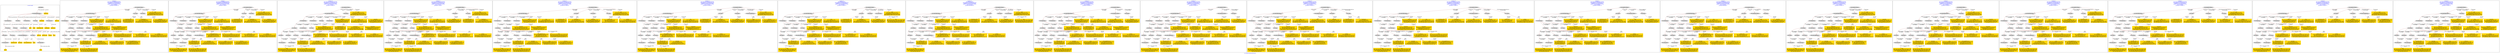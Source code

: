digraph n0 {
fontcolor="blue"
remincross="true"
label="s15-s-detroit-institute-of-art.json"
subgraph cluster_0 {
label="1-correct model"
n2[style="filled",color="white",fillcolor="lightgray",label="E12_Production1"];
n3[style="filled",color="white",fillcolor="lightgray",label="E21_Person1"];
n4[style="filled",color="white",fillcolor="lightgray",label="E55_Type1"];
n5[style="filled",color="white",fillcolor="lightgray",label="E52_Time-Span3"];
n6[style="filled",color="white",fillcolor="lightgray",label="E69_Death1"];
n7[style="filled",color="white",fillcolor="lightgray",label="E74_Group1"];
n8[style="filled",color="white",fillcolor="lightgray",label="E82_Actor_Appellation1"];
n9[style="filled",color="white",fillcolor="lightgray",label="E67_Birth1"];
n10[shape="plaintext",style="filled",fillcolor="gold",label="artist_uri"];
n11[style="filled",color="white",fillcolor="lightgray",label="E22_Man-Made_Object1"];
n12[style="filled",color="white",fillcolor="lightgray",label="E35_Title1"];
n13[style="filled",color="white",fillcolor="lightgray",label="E8_Acquisition1"];
n14[style="filled",color="white",fillcolor="lightgray",label="E55_Type2"];
n15[shape="plaintext",style="filled",fillcolor="gold",label="provenance"];
n16[style="filled",color="white",fillcolor="lightgray",label="E54_Dimension1"];
n17[shape="plaintext",style="filled",fillcolor="gold",label="object_uri"];
n18[shape="plaintext",style="filled",fillcolor="gold",label="title"];
n19[style="filled",color="white",fillcolor="lightgray",label="E38_Image1"];
n20[shape="plaintext",style="filled",fillcolor="gold",label="imageURL"];
n21[style="filled",color="white",fillcolor="lightgray",label="E52_Time-Span1"];
n22[shape="plaintext",style="filled",fillcolor="gold",label="birth"];
n23[style="filled",color="white",fillcolor="lightgray",label="E52_Time-Span2"];
n24[shape="plaintext",style="filled",fillcolor="gold",label="death"];
n25[shape="plaintext",style="filled",fillcolor="gold",label="date"];
n26[shape="plaintext",style="filled",fillcolor="gold",label="dimensions"];
n27[shape="plaintext",style="filled",fillcolor="gold",label="medium_URI"];
n28[shape="plaintext",style="filled",fillcolor="gold",label="medium"];
n29[shape="plaintext",style="filled",fillcolor="gold",label="classification_URI"];
n30[shape="plaintext",style="filled",fillcolor="gold",label="classification"];
n31[shape="plaintext",style="filled",fillcolor="gold",label="nationality_URI"];
n32[shape="plaintext",style="filled",fillcolor="gold",label="nationality"];
n33[shape="plaintext",style="filled",fillcolor="gold",label="artist_appellation_uri"];
n34[shape="plaintext",style="filled",fillcolor="gold",label="name"];
n35[shape="plaintext",style="filled",fillcolor="gold",label="credit"];
}
subgraph cluster_1 {
label="candidate 0\nlink coherence:0.9090909090909091\nnode coherence:0.9354838709677419\nconfidence:0.5337742519104031\nmapping score:0.5360490039223446\ncost:132.009562\n-precision:0.76-recall:0.76"
n37[style="filled",color="white",fillcolor="lightgray",label="E12_Production1"];
n38[style="filled",color="white",fillcolor="lightgray",label="E21_Person1"];
n39[style="filled",color="white",fillcolor="lightgray",label="E52_Time-Span2"];
n40[style="filled",color="white",fillcolor="lightgray",label="E55_Type1"];
n41[style="filled",color="white",fillcolor="lightgray",label="E67_Birth1"];
n42[style="filled",color="white",fillcolor="lightgray",label="E69_Death1"];
n43[style="filled",color="white",fillcolor="lightgray",label="E74_Group1"];
n44[style="filled",color="white",fillcolor="lightgray",label="E82_Actor_Appellation1"];
n45[style="filled",color="white",fillcolor="lightgray",label="E22_Man-Made_Object1"];
n46[style="filled",color="white",fillcolor="lightgray",label="E54_Dimension1"];
n47[style="filled",color="white",fillcolor="lightgray",label="E8_Acquisition1"];
n48[style="filled",color="white",fillcolor="lightgray",label="E33_Linguistic_Object2"];
n49[style="filled",color="white",fillcolor="lightgray",label="E55_Type2"];
n50[style="filled",color="white",fillcolor="lightgray",label="E52_Time-Span1"];
n51[style="filled",color="white",fillcolor="lightgray",label="E52_Time-Span3"];
n52[style="filled",color="white",fillcolor="lightgray",label="E38_Image1"];
n53[shape="plaintext",style="filled",fillcolor="gold",label="medium_URI\n[E57_Material,classLink,0.45]\n[E55_Type,classLink,0.429]\n[E74_Group,classLink,0.12]\n[E29_Design_or_Procedure,P3_has_note,0.0]"];
n54[shape="plaintext",style="filled",fillcolor="gold",label="date\n[E52_Time-Span,P82_at_some_time_within,0.518]\n[E52_Time-Span,P82a_begin_of_the_begin,0.289]\n[E52_Time-Span,P82b_end_of_the_end,0.121]\n[E22_Man-Made_Object,P3_has_note,0.072]"];
n55[shape="plaintext",style="filled",fillcolor="gold",label="object_uri\n[E22_Man-Made_Object,classLink,0.869]\n[E54_Dimension,P3_has_note,0.07]\n[E82_Actor_Appellation,label,0.032]\n[E30_Right,P3_has_note,0.029]"];
n56[shape="plaintext",style="filled",fillcolor="gold",label="name\n[E82_Actor_Appellation,label,0.563]\n[E22_Man-Made_Object,classLink,0.214]\n[E8_Acquisition,P3_has_note,0.119]\n[E30_Right,P3_has_note,0.104]"];
n57[shape="plaintext",style="filled",fillcolor="gold",label="imageURL\n[E38_Image,classLink,0.582]\n[E22_Man-Made_Object,classLink,0.403]\n[E82_Actor_Appellation,label,0.008]\n[E30_Right,P3_has_note,0.007]"];
n58[shape="plaintext",style="filled",fillcolor="gold",label="medium\n[E55_Type,label,0.504]\n[E29_Design_or_Procedure,P3_has_note,0.453]\n[E33_Linguistic_Object,P3_has_note,0.022]\n[E73_Information_Object,P3_has_note,0.021]"];
n59[shape="plaintext",style="filled",fillcolor="gold",label="nationality_URI\n[E74_Group,classLink,0.697]\n[E55_Type,classLink,0.176]\n[E57_Material,classLink,0.08]\n[E74_Group,label,0.046]"];
n60[shape="plaintext",style="filled",fillcolor="gold",label="birth\n[E52_Time-Span,P82a_begin_of_the_begin,0.475]\n[E52_Time-Span,P82_at_some_time_within,0.417]\n[E22_Man-Made_Object,P3_has_note,0.059]\n[E52_Time-Span,label,0.05]"];
n61[shape="plaintext",style="filled",fillcolor="gold",label="artist_uri\n[E21_Person,classLink,0.456]\n[E82_Actor_Appellation,classLink,0.399]\n[E30_Right,P3_has_note,0.077]\n[E8_Acquisition,P3_has_note,0.067]"];
n62[shape="plaintext",style="filled",fillcolor="gold",label="dimensions\n[E54_Dimension,P3_has_note,0.916]\n[E82_Actor_Appellation,label,0.031]\n[E52_Time-Span,P82_at_some_time_within,0.03]\n[E33_Linguistic_Object,P3_has_note,0.023]"];
n63[shape="plaintext",style="filled",fillcolor="gold",label="provenance\n[E33_Linguistic_Object,P3_has_note,0.315]\n[E8_Acquisition,P3_has_note,0.305]\n[E30_Right,P3_has_note,0.22]\n[E22_Man-Made_Object,P3_has_note,0.16]"];
n64[shape="plaintext",style="filled",fillcolor="gold",label="death\n[E52_Time-Span,P82_at_some_time_within,0.376]\n[E52_Time-Span,P82b_end_of_the_end,0.366]\n[E52_Time-Span,P82a_begin_of_the_begin,0.218]\n[E33_Linguistic_Object,P3_has_note,0.041]"];
n65[shape="plaintext",style="filled",fillcolor="gold",label="title\n[E35_Title,label,0.298]\n[E33_Linguistic_Object,P3_has_note,0.261]\n[E73_Information_Object,P3_has_note,0.24]\n[E22_Man-Made_Object,P3_has_note,0.201]"];
n66[shape="plaintext",style="filled",fillcolor="gold",label="artist_appellation_uri\n[E82_Actor_Appellation,classLink,0.916]\n[E21_Person,classLink,0.064]\n[E30_Right,P3_has_note,0.011]\n[E8_Acquisition,P3_has_note,0.01]"];
n67[shape="plaintext",style="filled",fillcolor="gold",label="nationality\n[E74_Group,label,0.545]\n[E74_Group,classLink,0.339]\n[E8_Acquisition,P3_has_note,0.064]\n[E22_Man-Made_Object,P3_has_note,0.052]"];
n68[shape="plaintext",style="filled",fillcolor="gold",label="credit\n[E30_Right,P3_has_note,0.452]\n[E8_Acquisition,P3_has_note,0.408]\n[E33_Linguistic_Object,P3_has_note,0.104]\n[E22_Man-Made_Object,P3_has_note,0.036]"];
n69[shape="plaintext",style="filled",fillcolor="gold",label="classification_URI\n[E55_Type,classLink,0.726]\n[E57_Material,classLink,0.122]\n[E74_Group,classLink,0.121]\n[E55_Type,label,0.032]"];
n70[shape="plaintext",style="filled",fillcolor="gold",label="classification\n[E55_Type,label,0.485]\n[E55_Type,classLink,0.323]\n[E33_Linguistic_Object,P3_has_note,0.099]\n[E73_Information_Object,P3_has_note,0.093]"];
}
subgraph cluster_2 {
label="candidate 1\nlink coherence:0.9090909090909091\nnode coherence:0.9354838709677419\nconfidence:0.48326276976131083\nmapping score:0.5192118432059806\ncost:132.009562\n-precision:0.7-recall:0.7"
n72[style="filled",color="white",fillcolor="lightgray",label="E12_Production1"];
n73[style="filled",color="white",fillcolor="lightgray",label="E21_Person1"];
n74[style="filled",color="white",fillcolor="lightgray",label="E52_Time-Span2"];
n75[style="filled",color="white",fillcolor="lightgray",label="E55_Type1"];
n76[style="filled",color="white",fillcolor="lightgray",label="E67_Birth1"];
n77[style="filled",color="white",fillcolor="lightgray",label="E69_Death1"];
n78[style="filled",color="white",fillcolor="lightgray",label="E74_Group1"];
n79[style="filled",color="white",fillcolor="lightgray",label="E82_Actor_Appellation1"];
n80[style="filled",color="white",fillcolor="lightgray",label="E22_Man-Made_Object1"];
n81[style="filled",color="white",fillcolor="lightgray",label="E54_Dimension1"];
n82[style="filled",color="white",fillcolor="lightgray",label="E8_Acquisition1"];
n83[style="filled",color="white",fillcolor="lightgray",label="E33_Linguistic_Object2"];
n84[style="filled",color="white",fillcolor="lightgray",label="E55_Type2"];
n85[style="filled",color="white",fillcolor="lightgray",label="E52_Time-Span1"];
n86[style="filled",color="white",fillcolor="lightgray",label="E52_Time-Span3"];
n87[style="filled",color="white",fillcolor="lightgray",label="E38_Image1"];
n88[shape="plaintext",style="filled",fillcolor="gold",label="medium_URI\n[E57_Material,classLink,0.45]\n[E55_Type,classLink,0.429]\n[E74_Group,classLink,0.12]\n[E29_Design_or_Procedure,P3_has_note,0.0]"];
n89[shape="plaintext",style="filled",fillcolor="gold",label="date\n[E52_Time-Span,P82_at_some_time_within,0.518]\n[E52_Time-Span,P82a_begin_of_the_begin,0.289]\n[E52_Time-Span,P82b_end_of_the_end,0.121]\n[E22_Man-Made_Object,P3_has_note,0.072]"];
n90[shape="plaintext",style="filled",fillcolor="gold",label="object_uri\n[E22_Man-Made_Object,classLink,0.869]\n[E54_Dimension,P3_has_note,0.07]\n[E82_Actor_Appellation,label,0.032]\n[E30_Right,P3_has_note,0.029]"];
n91[shape="plaintext",style="filled",fillcolor="gold",label="name\n[E82_Actor_Appellation,label,0.563]\n[E22_Man-Made_Object,classLink,0.214]\n[E8_Acquisition,P3_has_note,0.119]\n[E30_Right,P3_has_note,0.104]"];
n92[shape="plaintext",style="filled",fillcolor="gold",label="imageURL\n[E38_Image,classLink,0.582]\n[E22_Man-Made_Object,classLink,0.403]\n[E82_Actor_Appellation,label,0.008]\n[E30_Right,P3_has_note,0.007]"];
n93[shape="plaintext",style="filled",fillcolor="gold",label="medium\n[E55_Type,label,0.504]\n[E29_Design_or_Procedure,P3_has_note,0.453]\n[E33_Linguistic_Object,P3_has_note,0.022]\n[E73_Information_Object,P3_has_note,0.021]"];
n94[shape="plaintext",style="filled",fillcolor="gold",label="nationality_URI\n[E74_Group,classLink,0.697]\n[E55_Type,classLink,0.176]\n[E57_Material,classLink,0.08]\n[E74_Group,label,0.046]"];
n95[shape="plaintext",style="filled",fillcolor="gold",label="artist_appellation_uri\n[E82_Actor_Appellation,classLink,0.916]\n[E21_Person,classLink,0.064]\n[E30_Right,P3_has_note,0.011]\n[E8_Acquisition,P3_has_note,0.01]"];
n96[shape="plaintext",style="filled",fillcolor="gold",label="birth\n[E52_Time-Span,P82a_begin_of_the_begin,0.475]\n[E52_Time-Span,P82_at_some_time_within,0.417]\n[E22_Man-Made_Object,P3_has_note,0.059]\n[E52_Time-Span,label,0.05]"];
n97[shape="plaintext",style="filled",fillcolor="gold",label="dimensions\n[E54_Dimension,P3_has_note,0.916]\n[E82_Actor_Appellation,label,0.031]\n[E52_Time-Span,P82_at_some_time_within,0.03]\n[E33_Linguistic_Object,P3_has_note,0.023]"];
n98[shape="plaintext",style="filled",fillcolor="gold",label="provenance\n[E33_Linguistic_Object,P3_has_note,0.315]\n[E8_Acquisition,P3_has_note,0.305]\n[E30_Right,P3_has_note,0.22]\n[E22_Man-Made_Object,P3_has_note,0.16]"];
n99[shape="plaintext",style="filled",fillcolor="gold",label="death\n[E52_Time-Span,P82_at_some_time_within,0.376]\n[E52_Time-Span,P82b_end_of_the_end,0.366]\n[E52_Time-Span,P82a_begin_of_the_begin,0.218]\n[E33_Linguistic_Object,P3_has_note,0.041]"];
n100[shape="plaintext",style="filled",fillcolor="gold",label="title\n[E35_Title,label,0.298]\n[E33_Linguistic_Object,P3_has_note,0.261]\n[E73_Information_Object,P3_has_note,0.24]\n[E22_Man-Made_Object,P3_has_note,0.201]"];
n101[shape="plaintext",style="filled",fillcolor="gold",label="artist_uri\n[E21_Person,classLink,0.456]\n[E82_Actor_Appellation,classLink,0.399]\n[E30_Right,P3_has_note,0.077]\n[E8_Acquisition,P3_has_note,0.067]"];
n102[shape="plaintext",style="filled",fillcolor="gold",label="nationality\n[E74_Group,label,0.545]\n[E74_Group,classLink,0.339]\n[E8_Acquisition,P3_has_note,0.064]\n[E22_Man-Made_Object,P3_has_note,0.052]"];
n103[shape="plaintext",style="filled",fillcolor="gold",label="credit\n[E30_Right,P3_has_note,0.452]\n[E8_Acquisition,P3_has_note,0.408]\n[E33_Linguistic_Object,P3_has_note,0.104]\n[E22_Man-Made_Object,P3_has_note,0.036]"];
n104[shape="plaintext",style="filled",fillcolor="gold",label="classification_URI\n[E55_Type,classLink,0.726]\n[E57_Material,classLink,0.122]\n[E74_Group,classLink,0.121]\n[E55_Type,label,0.032]"];
n105[shape="plaintext",style="filled",fillcolor="gold",label="classification\n[E55_Type,label,0.485]\n[E55_Type,classLink,0.323]\n[E33_Linguistic_Object,P3_has_note,0.099]\n[E73_Information_Object,P3_has_note,0.093]"];
}
subgraph cluster_3 {
label="candidate 10\nlink coherence:0.8787878787878788\nnode coherence:0.9354838709677419\nconfidence:0.48326276976131083\nmapping score:0.5192118432059806\ncost:132.009552\n-precision:0.73-recall:0.73"
n107[style="filled",color="white",fillcolor="lightgray",label="E12_Production1"];
n108[style="filled",color="white",fillcolor="lightgray",label="E21_Person1"];
n109[style="filled",color="white",fillcolor="lightgray",label="E52_Time-Span2"];
n110[style="filled",color="white",fillcolor="lightgray",label="E55_Type1"];
n111[style="filled",color="white",fillcolor="lightgray",label="E67_Birth1"];
n112[style="filled",color="white",fillcolor="lightgray",label="E69_Death1"];
n113[style="filled",color="white",fillcolor="lightgray",label="E74_Group1"];
n114[style="filled",color="white",fillcolor="lightgray",label="E82_Actor_Appellation1"];
n115[style="filled",color="white",fillcolor="lightgray",label="E22_Man-Made_Object1"];
n116[style="filled",color="white",fillcolor="lightgray",label="E54_Dimension1"];
n117[style="filled",color="white",fillcolor="lightgray",label="E55_Type2"];
n118[style="filled",color="white",fillcolor="lightgray",label="E8_Acquisition1"];
n119[style="filled",color="white",fillcolor="lightgray",label="E33_Linguistic_Object1"];
n120[style="filled",color="white",fillcolor="lightgray",label="E52_Time-Span1"];
n121[style="filled",color="white",fillcolor="lightgray",label="E52_Time-Span3"];
n122[style="filled",color="white",fillcolor="lightgray",label="E38_Image1"];
n123[shape="plaintext",style="filled",fillcolor="gold",label="medium_URI\n[E57_Material,classLink,0.45]\n[E55_Type,classLink,0.429]\n[E74_Group,classLink,0.12]\n[E29_Design_or_Procedure,P3_has_note,0.0]"];
n124[shape="plaintext",style="filled",fillcolor="gold",label="date\n[E52_Time-Span,P82_at_some_time_within,0.518]\n[E52_Time-Span,P82a_begin_of_the_begin,0.289]\n[E52_Time-Span,P82b_end_of_the_end,0.121]\n[E22_Man-Made_Object,P3_has_note,0.072]"];
n125[shape="plaintext",style="filled",fillcolor="gold",label="object_uri\n[E22_Man-Made_Object,classLink,0.869]\n[E54_Dimension,P3_has_note,0.07]\n[E82_Actor_Appellation,label,0.032]\n[E30_Right,P3_has_note,0.029]"];
n126[shape="plaintext",style="filled",fillcolor="gold",label="name\n[E82_Actor_Appellation,label,0.563]\n[E22_Man-Made_Object,classLink,0.214]\n[E8_Acquisition,P3_has_note,0.119]\n[E30_Right,P3_has_note,0.104]"];
n127[shape="plaintext",style="filled",fillcolor="gold",label="imageURL\n[E38_Image,classLink,0.582]\n[E22_Man-Made_Object,classLink,0.403]\n[E82_Actor_Appellation,label,0.008]\n[E30_Right,P3_has_note,0.007]"];
n128[shape="plaintext",style="filled",fillcolor="gold",label="medium\n[E55_Type,label,0.504]\n[E29_Design_or_Procedure,P3_has_note,0.453]\n[E33_Linguistic_Object,P3_has_note,0.022]\n[E73_Information_Object,P3_has_note,0.021]"];
n129[shape="plaintext",style="filled",fillcolor="gold",label="credit\n[E30_Right,P3_has_note,0.452]\n[E8_Acquisition,P3_has_note,0.408]\n[E33_Linguistic_Object,P3_has_note,0.104]\n[E22_Man-Made_Object,P3_has_note,0.036]"];
n130[shape="plaintext",style="filled",fillcolor="gold",label="nationality_URI\n[E74_Group,classLink,0.697]\n[E55_Type,classLink,0.176]\n[E57_Material,classLink,0.08]\n[E74_Group,label,0.046]"];
n131[shape="plaintext",style="filled",fillcolor="gold",label="artist_appellation_uri\n[E82_Actor_Appellation,classLink,0.916]\n[E21_Person,classLink,0.064]\n[E30_Right,P3_has_note,0.011]\n[E8_Acquisition,P3_has_note,0.01]"];
n132[shape="plaintext",style="filled",fillcolor="gold",label="birth\n[E52_Time-Span,P82a_begin_of_the_begin,0.475]\n[E52_Time-Span,P82_at_some_time_within,0.417]\n[E22_Man-Made_Object,P3_has_note,0.059]\n[E52_Time-Span,label,0.05]"];
n133[shape="plaintext",style="filled",fillcolor="gold",label="dimensions\n[E54_Dimension,P3_has_note,0.916]\n[E82_Actor_Appellation,label,0.031]\n[E52_Time-Span,P82_at_some_time_within,0.03]\n[E33_Linguistic_Object,P3_has_note,0.023]"];
n134[shape="plaintext",style="filled",fillcolor="gold",label="provenance\n[E33_Linguistic_Object,P3_has_note,0.315]\n[E8_Acquisition,P3_has_note,0.305]\n[E30_Right,P3_has_note,0.22]\n[E22_Man-Made_Object,P3_has_note,0.16]"];
n135[shape="plaintext",style="filled",fillcolor="gold",label="death\n[E52_Time-Span,P82_at_some_time_within,0.376]\n[E52_Time-Span,P82b_end_of_the_end,0.366]\n[E52_Time-Span,P82a_begin_of_the_begin,0.218]\n[E33_Linguistic_Object,P3_has_note,0.041]"];
n136[shape="plaintext",style="filled",fillcolor="gold",label="title\n[E35_Title,label,0.298]\n[E33_Linguistic_Object,P3_has_note,0.261]\n[E73_Information_Object,P3_has_note,0.24]\n[E22_Man-Made_Object,P3_has_note,0.201]"];
n137[shape="plaintext",style="filled",fillcolor="gold",label="artist_uri\n[E21_Person,classLink,0.456]\n[E82_Actor_Appellation,classLink,0.399]\n[E30_Right,P3_has_note,0.077]\n[E8_Acquisition,P3_has_note,0.067]"];
n138[shape="plaintext",style="filled",fillcolor="gold",label="nationality\n[E74_Group,label,0.545]\n[E74_Group,classLink,0.339]\n[E8_Acquisition,P3_has_note,0.064]\n[E22_Man-Made_Object,P3_has_note,0.052]"];
n139[shape="plaintext",style="filled",fillcolor="gold",label="classification_URI\n[E55_Type,classLink,0.726]\n[E57_Material,classLink,0.122]\n[E74_Group,classLink,0.121]\n[E55_Type,label,0.032]"];
n140[shape="plaintext",style="filled",fillcolor="gold",label="classification\n[E55_Type,label,0.485]\n[E55_Type,classLink,0.323]\n[E33_Linguistic_Object,P3_has_note,0.099]\n[E73_Information_Object,P3_has_note,0.093]"];
}
subgraph cluster_4 {
label="candidate 11\nlink coherence:0.8787878787878788\nnode coherence:0.9354838709677419\nconfidence:0.48326276976131083\nmapping score:0.5192118432059806\ncost:231.019574\n-precision:0.7-recall:0.7"
n142[style="filled",color="white",fillcolor="lightgray",label="E12_Production1"];
n143[style="filled",color="white",fillcolor="lightgray",label="E21_Person1"];
n144[style="filled",color="white",fillcolor="lightgray",label="E52_Time-Span2"];
n145[style="filled",color="white",fillcolor="lightgray",label="E55_Type1"];
n146[style="filled",color="white",fillcolor="lightgray",label="E67_Birth1"];
n147[style="filled",color="white",fillcolor="lightgray",label="E69_Death1"];
n148[style="filled",color="white",fillcolor="lightgray",label="E74_Group1"];
n149[style="filled",color="white",fillcolor="lightgray",label="E82_Actor_Appellation1"];
n150[style="filled",color="white",fillcolor="lightgray",label="E22_Man-Made_Object1"];
n151[style="filled",color="white",fillcolor="lightgray",label="E54_Dimension1"];
n152[style="filled",color="white",fillcolor="lightgray",label="E8_Acquisition1"];
n153[style="filled",color="white",fillcolor="lightgray",label="E33_Linguistic_Object1"];
n154[style="filled",color="white",fillcolor="lightgray",label="E52_Time-Span1"];
n155[style="filled",color="white",fillcolor="lightgray",label="E52_Time-Span3"];
n156[style="filled",color="white",fillcolor="lightgray",label="E38_Image1"];
n157[style="filled",color="white",fillcolor="lightgray",label="E55_Type2"];
n158[shape="plaintext",style="filled",fillcolor="gold",label="medium_URI\n[E57_Material,classLink,0.45]\n[E55_Type,classLink,0.429]\n[E74_Group,classLink,0.12]\n[E29_Design_or_Procedure,P3_has_note,0.0]"];
n159[shape="plaintext",style="filled",fillcolor="gold",label="date\n[E52_Time-Span,P82_at_some_time_within,0.518]\n[E52_Time-Span,P82a_begin_of_the_begin,0.289]\n[E52_Time-Span,P82b_end_of_the_end,0.121]\n[E22_Man-Made_Object,P3_has_note,0.072]"];
n160[shape="plaintext",style="filled",fillcolor="gold",label="object_uri\n[E22_Man-Made_Object,classLink,0.869]\n[E54_Dimension,P3_has_note,0.07]\n[E82_Actor_Appellation,label,0.032]\n[E30_Right,P3_has_note,0.029]"];
n161[shape="plaintext",style="filled",fillcolor="gold",label="name\n[E82_Actor_Appellation,label,0.563]\n[E22_Man-Made_Object,classLink,0.214]\n[E8_Acquisition,P3_has_note,0.119]\n[E30_Right,P3_has_note,0.104]"];
n162[shape="plaintext",style="filled",fillcolor="gold",label="imageURL\n[E38_Image,classLink,0.582]\n[E22_Man-Made_Object,classLink,0.403]\n[E82_Actor_Appellation,label,0.008]\n[E30_Right,P3_has_note,0.007]"];
n163[shape="plaintext",style="filled",fillcolor="gold",label="medium\n[E55_Type,label,0.504]\n[E29_Design_or_Procedure,P3_has_note,0.453]\n[E33_Linguistic_Object,P3_has_note,0.022]\n[E73_Information_Object,P3_has_note,0.021]"];
n164[shape="plaintext",style="filled",fillcolor="gold",label="credit\n[E30_Right,P3_has_note,0.452]\n[E8_Acquisition,P3_has_note,0.408]\n[E33_Linguistic_Object,P3_has_note,0.104]\n[E22_Man-Made_Object,P3_has_note,0.036]"];
n165[shape="plaintext",style="filled",fillcolor="gold",label="nationality_URI\n[E74_Group,classLink,0.697]\n[E55_Type,classLink,0.176]\n[E57_Material,classLink,0.08]\n[E74_Group,label,0.046]"];
n166[shape="plaintext",style="filled",fillcolor="gold",label="artist_appellation_uri\n[E82_Actor_Appellation,classLink,0.916]\n[E21_Person,classLink,0.064]\n[E30_Right,P3_has_note,0.011]\n[E8_Acquisition,P3_has_note,0.01]"];
n167[shape="plaintext",style="filled",fillcolor="gold",label="birth\n[E52_Time-Span,P82a_begin_of_the_begin,0.475]\n[E52_Time-Span,P82_at_some_time_within,0.417]\n[E22_Man-Made_Object,P3_has_note,0.059]\n[E52_Time-Span,label,0.05]"];
n168[shape="plaintext",style="filled",fillcolor="gold",label="dimensions\n[E54_Dimension,P3_has_note,0.916]\n[E82_Actor_Appellation,label,0.031]\n[E52_Time-Span,P82_at_some_time_within,0.03]\n[E33_Linguistic_Object,P3_has_note,0.023]"];
n169[shape="plaintext",style="filled",fillcolor="gold",label="provenance\n[E33_Linguistic_Object,P3_has_note,0.315]\n[E8_Acquisition,P3_has_note,0.305]\n[E30_Right,P3_has_note,0.22]\n[E22_Man-Made_Object,P3_has_note,0.16]"];
n170[shape="plaintext",style="filled",fillcolor="gold",label="death\n[E52_Time-Span,P82_at_some_time_within,0.376]\n[E52_Time-Span,P82b_end_of_the_end,0.366]\n[E52_Time-Span,P82a_begin_of_the_begin,0.218]\n[E33_Linguistic_Object,P3_has_note,0.041]"];
n171[shape="plaintext",style="filled",fillcolor="gold",label="title\n[E35_Title,label,0.298]\n[E33_Linguistic_Object,P3_has_note,0.261]\n[E73_Information_Object,P3_has_note,0.24]\n[E22_Man-Made_Object,P3_has_note,0.201]"];
n172[shape="plaintext",style="filled",fillcolor="gold",label="artist_uri\n[E21_Person,classLink,0.456]\n[E82_Actor_Appellation,classLink,0.399]\n[E30_Right,P3_has_note,0.077]\n[E8_Acquisition,P3_has_note,0.067]"];
n173[shape="plaintext",style="filled",fillcolor="gold",label="nationality\n[E74_Group,label,0.545]\n[E74_Group,classLink,0.339]\n[E8_Acquisition,P3_has_note,0.064]\n[E22_Man-Made_Object,P3_has_note,0.052]"];
n174[shape="plaintext",style="filled",fillcolor="gold",label="classification_URI\n[E55_Type,classLink,0.726]\n[E57_Material,classLink,0.122]\n[E74_Group,classLink,0.121]\n[E55_Type,label,0.032]"];
n175[shape="plaintext",style="filled",fillcolor="gold",label="classification\n[E55_Type,label,0.485]\n[E55_Type,classLink,0.323]\n[E33_Linguistic_Object,P3_has_note,0.099]\n[E73_Information_Object,P3_has_note,0.093]"];
}
subgraph cluster_5 {
label="candidate 12\nlink coherence:0.8787878787878788\nnode coherence:0.9354838709677419\nconfidence:0.48326276976131083\nmapping score:0.5192118432059806\ncost:231.019604\n-precision:0.67-recall:0.67"
n177[style="filled",color="white",fillcolor="lightgray",label="E12_Production1"];
n178[style="filled",color="white",fillcolor="lightgray",label="E21_Person1"];
n179[style="filled",color="white",fillcolor="lightgray",label="E52_Time-Span2"];
n180[style="filled",color="white",fillcolor="lightgray",label="E67_Birth1"];
n181[style="filled",color="white",fillcolor="lightgray",label="E69_Death1"];
n182[style="filled",color="white",fillcolor="lightgray",label="E74_Group1"];
n183[style="filled",color="white",fillcolor="lightgray",label="E82_Actor_Appellation1"];
n184[style="filled",color="white",fillcolor="lightgray",label="E22_Man-Made_Object1"];
n185[style="filled",color="white",fillcolor="lightgray",label="E54_Dimension1"];
n186[style="filled",color="white",fillcolor="lightgray",label="E8_Acquisition1"];
n187[style="filled",color="white",fillcolor="lightgray",label="E33_Linguistic_Object2"];
n188[style="filled",color="white",fillcolor="lightgray",label="E55_Type2"];
n189[style="filled",color="white",fillcolor="lightgray",label="E52_Time-Span1"];
n190[style="filled",color="white",fillcolor="lightgray",label="E52_Time-Span3"];
n191[style="filled",color="white",fillcolor="lightgray",label="E38_Image1"];
n192[style="filled",color="white",fillcolor="lightgray",label="E55_Type1"];
n193[shape="plaintext",style="filled",fillcolor="gold",label="medium_URI\n[E57_Material,classLink,0.45]\n[E55_Type,classLink,0.429]\n[E74_Group,classLink,0.12]\n[E29_Design_or_Procedure,P3_has_note,0.0]"];
n194[shape="plaintext",style="filled",fillcolor="gold",label="date\n[E52_Time-Span,P82_at_some_time_within,0.518]\n[E52_Time-Span,P82a_begin_of_the_begin,0.289]\n[E52_Time-Span,P82b_end_of_the_end,0.121]\n[E22_Man-Made_Object,P3_has_note,0.072]"];
n195[shape="plaintext",style="filled",fillcolor="gold",label="object_uri\n[E22_Man-Made_Object,classLink,0.869]\n[E54_Dimension,P3_has_note,0.07]\n[E82_Actor_Appellation,label,0.032]\n[E30_Right,P3_has_note,0.029]"];
n196[shape="plaintext",style="filled",fillcolor="gold",label="name\n[E82_Actor_Appellation,label,0.563]\n[E22_Man-Made_Object,classLink,0.214]\n[E8_Acquisition,P3_has_note,0.119]\n[E30_Right,P3_has_note,0.104]"];
n197[shape="plaintext",style="filled",fillcolor="gold",label="imageURL\n[E38_Image,classLink,0.582]\n[E22_Man-Made_Object,classLink,0.403]\n[E82_Actor_Appellation,label,0.008]\n[E30_Right,P3_has_note,0.007]"];
n198[shape="plaintext",style="filled",fillcolor="gold",label="medium\n[E55_Type,label,0.504]\n[E29_Design_or_Procedure,P3_has_note,0.453]\n[E33_Linguistic_Object,P3_has_note,0.022]\n[E73_Information_Object,P3_has_note,0.021]"];
n199[shape="plaintext",style="filled",fillcolor="gold",label="nationality_URI\n[E74_Group,classLink,0.697]\n[E55_Type,classLink,0.176]\n[E57_Material,classLink,0.08]\n[E74_Group,label,0.046]"];
n200[shape="plaintext",style="filled",fillcolor="gold",label="artist_appellation_uri\n[E82_Actor_Appellation,classLink,0.916]\n[E21_Person,classLink,0.064]\n[E30_Right,P3_has_note,0.011]\n[E8_Acquisition,P3_has_note,0.01]"];
n201[shape="plaintext",style="filled",fillcolor="gold",label="birth\n[E52_Time-Span,P82a_begin_of_the_begin,0.475]\n[E52_Time-Span,P82_at_some_time_within,0.417]\n[E22_Man-Made_Object,P3_has_note,0.059]\n[E52_Time-Span,label,0.05]"];
n202[shape="plaintext",style="filled",fillcolor="gold",label="dimensions\n[E54_Dimension,P3_has_note,0.916]\n[E82_Actor_Appellation,label,0.031]\n[E52_Time-Span,P82_at_some_time_within,0.03]\n[E33_Linguistic_Object,P3_has_note,0.023]"];
n203[shape="plaintext",style="filled",fillcolor="gold",label="provenance\n[E33_Linguistic_Object,P3_has_note,0.315]\n[E8_Acquisition,P3_has_note,0.305]\n[E30_Right,P3_has_note,0.22]\n[E22_Man-Made_Object,P3_has_note,0.16]"];
n204[shape="plaintext",style="filled",fillcolor="gold",label="death\n[E52_Time-Span,P82_at_some_time_within,0.376]\n[E52_Time-Span,P82b_end_of_the_end,0.366]\n[E52_Time-Span,P82a_begin_of_the_begin,0.218]\n[E33_Linguistic_Object,P3_has_note,0.041]"];
n205[shape="plaintext",style="filled",fillcolor="gold",label="title\n[E35_Title,label,0.298]\n[E33_Linguistic_Object,P3_has_note,0.261]\n[E73_Information_Object,P3_has_note,0.24]\n[E22_Man-Made_Object,P3_has_note,0.201]"];
n206[shape="plaintext",style="filled",fillcolor="gold",label="artist_uri\n[E21_Person,classLink,0.456]\n[E82_Actor_Appellation,classLink,0.399]\n[E30_Right,P3_has_note,0.077]\n[E8_Acquisition,P3_has_note,0.067]"];
n207[shape="plaintext",style="filled",fillcolor="gold",label="nationality\n[E74_Group,label,0.545]\n[E74_Group,classLink,0.339]\n[E8_Acquisition,P3_has_note,0.064]\n[E22_Man-Made_Object,P3_has_note,0.052]"];
n208[shape="plaintext",style="filled",fillcolor="gold",label="credit\n[E30_Right,P3_has_note,0.452]\n[E8_Acquisition,P3_has_note,0.408]\n[E33_Linguistic_Object,P3_has_note,0.104]\n[E22_Man-Made_Object,P3_has_note,0.036]"];
n209[shape="plaintext",style="filled",fillcolor="gold",label="classification_URI\n[E55_Type,classLink,0.726]\n[E57_Material,classLink,0.122]\n[E74_Group,classLink,0.121]\n[E55_Type,label,0.032]"];
n210[shape="plaintext",style="filled",fillcolor="gold",label="classification\n[E55_Type,label,0.485]\n[E55_Type,classLink,0.323]\n[E33_Linguistic_Object,P3_has_note,0.099]\n[E73_Information_Object,P3_has_note,0.093]"];
}
subgraph cluster_6 {
label="candidate 13\nlink coherence:0.8787878787878788\nnode coherence:0.9354838709677419\nconfidence:0.48326276976131083\nmapping score:0.5192118432059806\ncost:231.019614\n-precision:0.67-recall:0.67"
n212[style="filled",color="white",fillcolor="lightgray",label="E12_Production1"];
n213[style="filled",color="white",fillcolor="lightgray",label="E21_Person1"];
n214[style="filled",color="white",fillcolor="lightgray",label="E52_Time-Span2"];
n215[style="filled",color="white",fillcolor="lightgray",label="E55_Type1"];
n216[style="filled",color="white",fillcolor="lightgray",label="E67_Birth1"];
n217[style="filled",color="white",fillcolor="lightgray",label="E69_Death1"];
n218[style="filled",color="white",fillcolor="lightgray",label="E74_Group1"];
n219[style="filled",color="white",fillcolor="lightgray",label="E22_Man-Made_Object1"];
n220[style="filled",color="white",fillcolor="lightgray",label="E54_Dimension1"];
n221[style="filled",color="white",fillcolor="lightgray",label="E8_Acquisition1"];
n222[style="filled",color="white",fillcolor="lightgray",label="E33_Linguistic_Object2"];
n223[style="filled",color="white",fillcolor="lightgray",label="E55_Type2"];
n224[style="filled",color="white",fillcolor="lightgray",label="E52_Time-Span1"];
n225[style="filled",color="white",fillcolor="lightgray",label="E52_Time-Span3"];
n226[style="filled",color="white",fillcolor="lightgray",label="E38_Image1"];
n227[style="filled",color="white",fillcolor="lightgray",label="E82_Actor_Appellation1"];
n228[shape="plaintext",style="filled",fillcolor="gold",label="medium_URI\n[E57_Material,classLink,0.45]\n[E55_Type,classLink,0.429]\n[E74_Group,classLink,0.12]\n[E29_Design_or_Procedure,P3_has_note,0.0]"];
n229[shape="plaintext",style="filled",fillcolor="gold",label="date\n[E52_Time-Span,P82_at_some_time_within,0.518]\n[E52_Time-Span,P82a_begin_of_the_begin,0.289]\n[E52_Time-Span,P82b_end_of_the_end,0.121]\n[E22_Man-Made_Object,P3_has_note,0.072]"];
n230[shape="plaintext",style="filled",fillcolor="gold",label="object_uri\n[E22_Man-Made_Object,classLink,0.869]\n[E54_Dimension,P3_has_note,0.07]\n[E82_Actor_Appellation,label,0.032]\n[E30_Right,P3_has_note,0.029]"];
n231[shape="plaintext",style="filled",fillcolor="gold",label="name\n[E82_Actor_Appellation,label,0.563]\n[E22_Man-Made_Object,classLink,0.214]\n[E8_Acquisition,P3_has_note,0.119]\n[E30_Right,P3_has_note,0.104]"];
n232[shape="plaintext",style="filled",fillcolor="gold",label="imageURL\n[E38_Image,classLink,0.582]\n[E22_Man-Made_Object,classLink,0.403]\n[E82_Actor_Appellation,label,0.008]\n[E30_Right,P3_has_note,0.007]"];
n233[shape="plaintext",style="filled",fillcolor="gold",label="medium\n[E55_Type,label,0.504]\n[E29_Design_or_Procedure,P3_has_note,0.453]\n[E33_Linguistic_Object,P3_has_note,0.022]\n[E73_Information_Object,P3_has_note,0.021]"];
n234[shape="plaintext",style="filled",fillcolor="gold",label="nationality_URI\n[E74_Group,classLink,0.697]\n[E55_Type,classLink,0.176]\n[E57_Material,classLink,0.08]\n[E74_Group,label,0.046]"];
n235[shape="plaintext",style="filled",fillcolor="gold",label="artist_appellation_uri\n[E82_Actor_Appellation,classLink,0.916]\n[E21_Person,classLink,0.064]\n[E30_Right,P3_has_note,0.011]\n[E8_Acquisition,P3_has_note,0.01]"];
n236[shape="plaintext",style="filled",fillcolor="gold",label="birth\n[E52_Time-Span,P82a_begin_of_the_begin,0.475]\n[E52_Time-Span,P82_at_some_time_within,0.417]\n[E22_Man-Made_Object,P3_has_note,0.059]\n[E52_Time-Span,label,0.05]"];
n237[shape="plaintext",style="filled",fillcolor="gold",label="dimensions\n[E54_Dimension,P3_has_note,0.916]\n[E82_Actor_Appellation,label,0.031]\n[E52_Time-Span,P82_at_some_time_within,0.03]\n[E33_Linguistic_Object,P3_has_note,0.023]"];
n238[shape="plaintext",style="filled",fillcolor="gold",label="provenance\n[E33_Linguistic_Object,P3_has_note,0.315]\n[E8_Acquisition,P3_has_note,0.305]\n[E30_Right,P3_has_note,0.22]\n[E22_Man-Made_Object,P3_has_note,0.16]"];
n239[shape="plaintext",style="filled",fillcolor="gold",label="death\n[E52_Time-Span,P82_at_some_time_within,0.376]\n[E52_Time-Span,P82b_end_of_the_end,0.366]\n[E52_Time-Span,P82a_begin_of_the_begin,0.218]\n[E33_Linguistic_Object,P3_has_note,0.041]"];
n240[shape="plaintext",style="filled",fillcolor="gold",label="title\n[E35_Title,label,0.298]\n[E33_Linguistic_Object,P3_has_note,0.261]\n[E73_Information_Object,P3_has_note,0.24]\n[E22_Man-Made_Object,P3_has_note,0.201]"];
n241[shape="plaintext",style="filled",fillcolor="gold",label="artist_uri\n[E21_Person,classLink,0.456]\n[E82_Actor_Appellation,classLink,0.399]\n[E30_Right,P3_has_note,0.077]\n[E8_Acquisition,P3_has_note,0.067]"];
n242[shape="plaintext",style="filled",fillcolor="gold",label="nationality\n[E74_Group,label,0.545]\n[E74_Group,classLink,0.339]\n[E8_Acquisition,P3_has_note,0.064]\n[E22_Man-Made_Object,P3_has_note,0.052]"];
n243[shape="plaintext",style="filled",fillcolor="gold",label="credit\n[E30_Right,P3_has_note,0.452]\n[E8_Acquisition,P3_has_note,0.408]\n[E33_Linguistic_Object,P3_has_note,0.104]\n[E22_Man-Made_Object,P3_has_note,0.036]"];
n244[shape="plaintext",style="filled",fillcolor="gold",label="classification_URI\n[E55_Type,classLink,0.726]\n[E57_Material,classLink,0.122]\n[E74_Group,classLink,0.121]\n[E55_Type,label,0.032]"];
n245[shape="plaintext",style="filled",fillcolor="gold",label="classification\n[E55_Type,label,0.485]\n[E55_Type,classLink,0.323]\n[E33_Linguistic_Object,P3_has_note,0.099]\n[E73_Information_Object,P3_has_note,0.093]"];
}
subgraph cluster_7 {
label="candidate 14\nlink coherence:0.875\nnode coherence:0.9354838709677419\nconfidence:0.5337742519104031\nmapping score:0.5360490039223446\ncost:230.019624\n-precision:0.75-recall:0.73"
n247[style="filled",color="white",fillcolor="lightgray",label="E12_Production1"];
n248[style="filled",color="white",fillcolor="lightgray",label="E21_Person1"];
n249[style="filled",color="white",fillcolor="lightgray",label="E52_Time-Span2"];
n250[style="filled",color="white",fillcolor="lightgray",label="E55_Type1"];
n251[style="filled",color="white",fillcolor="lightgray",label="E67_Birth1"];
n252[style="filled",color="white",fillcolor="lightgray",label="E74_Group1"];
n253[style="filled",color="white",fillcolor="lightgray",label="E82_Actor_Appellation1"];
n254[style="filled",color="white",fillcolor="lightgray",label="E22_Man-Made_Object1"];
n255[style="filled",color="white",fillcolor="lightgray",label="E54_Dimension1"];
n256[style="filled",color="white",fillcolor="lightgray",label="E8_Acquisition1"];
n257[style="filled",color="white",fillcolor="lightgray",label="E33_Linguistic_Object2"];
n258[style="filled",color="white",fillcolor="lightgray",label="E55_Type2"];
n259[style="filled",color="white",fillcolor="lightgray",label="E52_Time-Span1"];
n260[style="filled",color="white",fillcolor="lightgray",label="E38_Image1"];
n261[style="filled",color="white",fillcolor="lightgray",label="E52_Time-Span3"];
n262[shape="plaintext",style="filled",fillcolor="gold",label="medium_URI\n[E57_Material,classLink,0.45]\n[E55_Type,classLink,0.429]\n[E74_Group,classLink,0.12]\n[E29_Design_or_Procedure,P3_has_note,0.0]"];
n263[shape="plaintext",style="filled",fillcolor="gold",label="date\n[E52_Time-Span,P82_at_some_time_within,0.518]\n[E52_Time-Span,P82a_begin_of_the_begin,0.289]\n[E52_Time-Span,P82b_end_of_the_end,0.121]\n[E22_Man-Made_Object,P3_has_note,0.072]"];
n264[shape="plaintext",style="filled",fillcolor="gold",label="object_uri\n[E22_Man-Made_Object,classLink,0.869]\n[E54_Dimension,P3_has_note,0.07]\n[E82_Actor_Appellation,label,0.032]\n[E30_Right,P3_has_note,0.029]"];
n265[shape="plaintext",style="filled",fillcolor="gold",label="name\n[E82_Actor_Appellation,label,0.563]\n[E22_Man-Made_Object,classLink,0.214]\n[E8_Acquisition,P3_has_note,0.119]\n[E30_Right,P3_has_note,0.104]"];
n266[shape="plaintext",style="filled",fillcolor="gold",label="imageURL\n[E38_Image,classLink,0.582]\n[E22_Man-Made_Object,classLink,0.403]\n[E82_Actor_Appellation,label,0.008]\n[E30_Right,P3_has_note,0.007]"];
n267[shape="plaintext",style="filled",fillcolor="gold",label="medium\n[E55_Type,label,0.504]\n[E29_Design_or_Procedure,P3_has_note,0.453]\n[E33_Linguistic_Object,P3_has_note,0.022]\n[E73_Information_Object,P3_has_note,0.021]"];
n268[shape="plaintext",style="filled",fillcolor="gold",label="nationality_URI\n[E74_Group,classLink,0.697]\n[E55_Type,classLink,0.176]\n[E57_Material,classLink,0.08]\n[E74_Group,label,0.046]"];
n269[shape="plaintext",style="filled",fillcolor="gold",label="birth\n[E52_Time-Span,P82a_begin_of_the_begin,0.475]\n[E52_Time-Span,P82_at_some_time_within,0.417]\n[E22_Man-Made_Object,P3_has_note,0.059]\n[E52_Time-Span,label,0.05]"];
n270[shape="plaintext",style="filled",fillcolor="gold",label="artist_uri\n[E21_Person,classLink,0.456]\n[E82_Actor_Appellation,classLink,0.399]\n[E30_Right,P3_has_note,0.077]\n[E8_Acquisition,P3_has_note,0.067]"];
n271[shape="plaintext",style="filled",fillcolor="gold",label="dimensions\n[E54_Dimension,P3_has_note,0.916]\n[E82_Actor_Appellation,label,0.031]\n[E52_Time-Span,P82_at_some_time_within,0.03]\n[E33_Linguistic_Object,P3_has_note,0.023]"];
n272[shape="plaintext",style="filled",fillcolor="gold",label="provenance\n[E33_Linguistic_Object,P3_has_note,0.315]\n[E8_Acquisition,P3_has_note,0.305]\n[E30_Right,P3_has_note,0.22]\n[E22_Man-Made_Object,P3_has_note,0.16]"];
n273[shape="plaintext",style="filled",fillcolor="gold",label="death\n[E52_Time-Span,P82_at_some_time_within,0.376]\n[E52_Time-Span,P82b_end_of_the_end,0.366]\n[E52_Time-Span,P82a_begin_of_the_begin,0.218]\n[E33_Linguistic_Object,P3_has_note,0.041]"];
n274[shape="plaintext",style="filled",fillcolor="gold",label="title\n[E35_Title,label,0.298]\n[E33_Linguistic_Object,P3_has_note,0.261]\n[E73_Information_Object,P3_has_note,0.24]\n[E22_Man-Made_Object,P3_has_note,0.201]"];
n275[shape="plaintext",style="filled",fillcolor="gold",label="artist_appellation_uri\n[E82_Actor_Appellation,classLink,0.916]\n[E21_Person,classLink,0.064]\n[E30_Right,P3_has_note,0.011]\n[E8_Acquisition,P3_has_note,0.01]"];
n276[shape="plaintext",style="filled",fillcolor="gold",label="nationality\n[E74_Group,label,0.545]\n[E74_Group,classLink,0.339]\n[E8_Acquisition,P3_has_note,0.064]\n[E22_Man-Made_Object,P3_has_note,0.052]"];
n277[shape="plaintext",style="filled",fillcolor="gold",label="credit\n[E30_Right,P3_has_note,0.452]\n[E8_Acquisition,P3_has_note,0.408]\n[E33_Linguistic_Object,P3_has_note,0.104]\n[E22_Man-Made_Object,P3_has_note,0.036]"];
n278[shape="plaintext",style="filled",fillcolor="gold",label="classification_URI\n[E55_Type,classLink,0.726]\n[E57_Material,classLink,0.122]\n[E74_Group,classLink,0.121]\n[E55_Type,label,0.032]"];
n279[shape="plaintext",style="filled",fillcolor="gold",label="classification\n[E55_Type,label,0.485]\n[E55_Type,classLink,0.323]\n[E33_Linguistic_Object,P3_has_note,0.099]\n[E73_Information_Object,P3_has_note,0.093]"];
}
subgraph cluster_8 {
label="candidate 15\nlink coherence:0.875\nnode coherence:0.9354838709677419\nconfidence:0.48326276976131083\nmapping score:0.5192118432059806\ncost:230.019624\n-precision:0.69-recall:0.67"
n281[style="filled",color="white",fillcolor="lightgray",label="E12_Production1"];
n282[style="filled",color="white",fillcolor="lightgray",label="E21_Person1"];
n283[style="filled",color="white",fillcolor="lightgray",label="E52_Time-Span2"];
n284[style="filled",color="white",fillcolor="lightgray",label="E55_Type1"];
n285[style="filled",color="white",fillcolor="lightgray",label="E67_Birth1"];
n286[style="filled",color="white",fillcolor="lightgray",label="E74_Group1"];
n287[style="filled",color="white",fillcolor="lightgray",label="E82_Actor_Appellation1"];
n288[style="filled",color="white",fillcolor="lightgray",label="E22_Man-Made_Object1"];
n289[style="filled",color="white",fillcolor="lightgray",label="E54_Dimension1"];
n290[style="filled",color="white",fillcolor="lightgray",label="E8_Acquisition1"];
n291[style="filled",color="white",fillcolor="lightgray",label="E33_Linguistic_Object2"];
n292[style="filled",color="white",fillcolor="lightgray",label="E55_Type2"];
n293[style="filled",color="white",fillcolor="lightgray",label="E52_Time-Span1"];
n294[style="filled",color="white",fillcolor="lightgray",label="E38_Image1"];
n295[style="filled",color="white",fillcolor="lightgray",label="E52_Time-Span3"];
n296[shape="plaintext",style="filled",fillcolor="gold",label="medium_URI\n[E57_Material,classLink,0.45]\n[E55_Type,classLink,0.429]\n[E74_Group,classLink,0.12]\n[E29_Design_or_Procedure,P3_has_note,0.0]"];
n297[shape="plaintext",style="filled",fillcolor="gold",label="date\n[E52_Time-Span,P82_at_some_time_within,0.518]\n[E52_Time-Span,P82a_begin_of_the_begin,0.289]\n[E52_Time-Span,P82b_end_of_the_end,0.121]\n[E22_Man-Made_Object,P3_has_note,0.072]"];
n298[shape="plaintext",style="filled",fillcolor="gold",label="object_uri\n[E22_Man-Made_Object,classLink,0.869]\n[E54_Dimension,P3_has_note,0.07]\n[E82_Actor_Appellation,label,0.032]\n[E30_Right,P3_has_note,0.029]"];
n299[shape="plaintext",style="filled",fillcolor="gold",label="name\n[E82_Actor_Appellation,label,0.563]\n[E22_Man-Made_Object,classLink,0.214]\n[E8_Acquisition,P3_has_note,0.119]\n[E30_Right,P3_has_note,0.104]"];
n300[shape="plaintext",style="filled",fillcolor="gold",label="imageURL\n[E38_Image,classLink,0.582]\n[E22_Man-Made_Object,classLink,0.403]\n[E82_Actor_Appellation,label,0.008]\n[E30_Right,P3_has_note,0.007]"];
n301[shape="plaintext",style="filled",fillcolor="gold",label="medium\n[E55_Type,label,0.504]\n[E29_Design_or_Procedure,P3_has_note,0.453]\n[E33_Linguistic_Object,P3_has_note,0.022]\n[E73_Information_Object,P3_has_note,0.021]"];
n302[shape="plaintext",style="filled",fillcolor="gold",label="nationality_URI\n[E74_Group,classLink,0.697]\n[E55_Type,classLink,0.176]\n[E57_Material,classLink,0.08]\n[E74_Group,label,0.046]"];
n303[shape="plaintext",style="filled",fillcolor="gold",label="artist_appellation_uri\n[E82_Actor_Appellation,classLink,0.916]\n[E21_Person,classLink,0.064]\n[E30_Right,P3_has_note,0.011]\n[E8_Acquisition,P3_has_note,0.01]"];
n304[shape="plaintext",style="filled",fillcolor="gold",label="birth\n[E52_Time-Span,P82a_begin_of_the_begin,0.475]\n[E52_Time-Span,P82_at_some_time_within,0.417]\n[E22_Man-Made_Object,P3_has_note,0.059]\n[E52_Time-Span,label,0.05]"];
n305[shape="plaintext",style="filled",fillcolor="gold",label="dimensions\n[E54_Dimension,P3_has_note,0.916]\n[E82_Actor_Appellation,label,0.031]\n[E52_Time-Span,P82_at_some_time_within,0.03]\n[E33_Linguistic_Object,P3_has_note,0.023]"];
n306[shape="plaintext",style="filled",fillcolor="gold",label="provenance\n[E33_Linguistic_Object,P3_has_note,0.315]\n[E8_Acquisition,P3_has_note,0.305]\n[E30_Right,P3_has_note,0.22]\n[E22_Man-Made_Object,P3_has_note,0.16]"];
n307[shape="plaintext",style="filled",fillcolor="gold",label="death\n[E52_Time-Span,P82_at_some_time_within,0.376]\n[E52_Time-Span,P82b_end_of_the_end,0.366]\n[E52_Time-Span,P82a_begin_of_the_begin,0.218]\n[E33_Linguistic_Object,P3_has_note,0.041]"];
n308[shape="plaintext",style="filled",fillcolor="gold",label="title\n[E35_Title,label,0.298]\n[E33_Linguistic_Object,P3_has_note,0.261]\n[E73_Information_Object,P3_has_note,0.24]\n[E22_Man-Made_Object,P3_has_note,0.201]"];
n309[shape="plaintext",style="filled",fillcolor="gold",label="artist_uri\n[E21_Person,classLink,0.456]\n[E82_Actor_Appellation,classLink,0.399]\n[E30_Right,P3_has_note,0.077]\n[E8_Acquisition,P3_has_note,0.067]"];
n310[shape="plaintext",style="filled",fillcolor="gold",label="nationality\n[E74_Group,label,0.545]\n[E74_Group,classLink,0.339]\n[E8_Acquisition,P3_has_note,0.064]\n[E22_Man-Made_Object,P3_has_note,0.052]"];
n311[shape="plaintext",style="filled",fillcolor="gold",label="credit\n[E30_Right,P3_has_note,0.452]\n[E8_Acquisition,P3_has_note,0.408]\n[E33_Linguistic_Object,P3_has_note,0.104]\n[E22_Man-Made_Object,P3_has_note,0.036]"];
n312[shape="plaintext",style="filled",fillcolor="gold",label="classification_URI\n[E55_Type,classLink,0.726]\n[E57_Material,classLink,0.122]\n[E74_Group,classLink,0.121]\n[E55_Type,label,0.032]"];
n313[shape="plaintext",style="filled",fillcolor="gold",label="classification\n[E55_Type,label,0.485]\n[E55_Type,classLink,0.323]\n[E33_Linguistic_Object,P3_has_note,0.099]\n[E73_Information_Object,P3_has_note,0.093]"];
}
subgraph cluster_9 {
label="candidate 16\nlink coherence:0.8529411764705882\nnode coherence:0.9354838709677419\nconfidence:0.5337742519104031\nmapping score:0.5360490039223446\ncost:232.009542\n-precision:0.76-recall:0.79"
n315[style="filled",color="white",fillcolor="lightgray",label="E12_Production1"];
n316[style="filled",color="white",fillcolor="lightgray",label="E21_Person1"];
n317[style="filled",color="white",fillcolor="lightgray",label="E52_Time-Span2"];
n318[style="filled",color="white",fillcolor="lightgray",label="E55_Type1"];
n319[style="filled",color="white",fillcolor="lightgray",label="E67_Birth1"];
n320[style="filled",color="white",fillcolor="lightgray",label="E69_Death1"];
n321[style="filled",color="white",fillcolor="lightgray",label="E74_Group1"];
n322[style="filled",color="white",fillcolor="lightgray",label="E82_Actor_Appellation1"];
n323[style="filled",color="white",fillcolor="lightgray",label="E22_Man-Made_Object1"];
n324[style="filled",color="white",fillcolor="lightgray",label="E54_Dimension1"];
n325[style="filled",color="white",fillcolor="lightgray",label="E55_Type2"];
n326[style="filled",color="white",fillcolor="lightgray",label="E8_Acquisition1"];
n327[style="filled",color="white",fillcolor="lightgray",label="E33_Linguistic_Object2"];
n328[style="filled",color="white",fillcolor="lightgray",label="E52_Time-Span1"];
n329[style="filled",color="white",fillcolor="lightgray",label="E52_Time-Span3"];
n330[style="filled",color="white",fillcolor="lightgray",label="E33_Linguistic_Object1"];
n331[style="filled",color="white",fillcolor="lightgray",label="E38_Image1"];
n332[shape="plaintext",style="filled",fillcolor="gold",label="medium_URI\n[E57_Material,classLink,0.45]\n[E55_Type,classLink,0.429]\n[E74_Group,classLink,0.12]\n[E29_Design_or_Procedure,P3_has_note,0.0]"];
n333[shape="plaintext",style="filled",fillcolor="gold",label="date\n[E52_Time-Span,P82_at_some_time_within,0.518]\n[E52_Time-Span,P82a_begin_of_the_begin,0.289]\n[E52_Time-Span,P82b_end_of_the_end,0.121]\n[E22_Man-Made_Object,P3_has_note,0.072]"];
n334[shape="plaintext",style="filled",fillcolor="gold",label="object_uri\n[E22_Man-Made_Object,classLink,0.869]\n[E54_Dimension,P3_has_note,0.07]\n[E82_Actor_Appellation,label,0.032]\n[E30_Right,P3_has_note,0.029]"];
n335[shape="plaintext",style="filled",fillcolor="gold",label="name\n[E82_Actor_Appellation,label,0.563]\n[E22_Man-Made_Object,classLink,0.214]\n[E8_Acquisition,P3_has_note,0.119]\n[E30_Right,P3_has_note,0.104]"];
n336[shape="plaintext",style="filled",fillcolor="gold",label="imageURL\n[E38_Image,classLink,0.582]\n[E22_Man-Made_Object,classLink,0.403]\n[E82_Actor_Appellation,label,0.008]\n[E30_Right,P3_has_note,0.007]"];
n337[shape="plaintext",style="filled",fillcolor="gold",label="medium\n[E55_Type,label,0.504]\n[E29_Design_or_Procedure,P3_has_note,0.453]\n[E33_Linguistic_Object,P3_has_note,0.022]\n[E73_Information_Object,P3_has_note,0.021]"];
n338[shape="plaintext",style="filled",fillcolor="gold",label="credit\n[E30_Right,P3_has_note,0.452]\n[E8_Acquisition,P3_has_note,0.408]\n[E33_Linguistic_Object,P3_has_note,0.104]\n[E22_Man-Made_Object,P3_has_note,0.036]"];
n339[shape="plaintext",style="filled",fillcolor="gold",label="nationality_URI\n[E74_Group,classLink,0.697]\n[E55_Type,classLink,0.176]\n[E57_Material,classLink,0.08]\n[E74_Group,label,0.046]"];
n340[shape="plaintext",style="filled",fillcolor="gold",label="birth\n[E52_Time-Span,P82a_begin_of_the_begin,0.475]\n[E52_Time-Span,P82_at_some_time_within,0.417]\n[E22_Man-Made_Object,P3_has_note,0.059]\n[E52_Time-Span,label,0.05]"];
n341[shape="plaintext",style="filled",fillcolor="gold",label="artist_uri\n[E21_Person,classLink,0.456]\n[E82_Actor_Appellation,classLink,0.399]\n[E30_Right,P3_has_note,0.077]\n[E8_Acquisition,P3_has_note,0.067]"];
n342[shape="plaintext",style="filled",fillcolor="gold",label="dimensions\n[E54_Dimension,P3_has_note,0.916]\n[E82_Actor_Appellation,label,0.031]\n[E52_Time-Span,P82_at_some_time_within,0.03]\n[E33_Linguistic_Object,P3_has_note,0.023]"];
n343[shape="plaintext",style="filled",fillcolor="gold",label="provenance\n[E33_Linguistic_Object,P3_has_note,0.315]\n[E8_Acquisition,P3_has_note,0.305]\n[E30_Right,P3_has_note,0.22]\n[E22_Man-Made_Object,P3_has_note,0.16]"];
n344[shape="plaintext",style="filled",fillcolor="gold",label="death\n[E52_Time-Span,P82_at_some_time_within,0.376]\n[E52_Time-Span,P82b_end_of_the_end,0.366]\n[E52_Time-Span,P82a_begin_of_the_begin,0.218]\n[E33_Linguistic_Object,P3_has_note,0.041]"];
n345[shape="plaintext",style="filled",fillcolor="gold",label="title\n[E35_Title,label,0.298]\n[E33_Linguistic_Object,P3_has_note,0.261]\n[E73_Information_Object,P3_has_note,0.24]\n[E22_Man-Made_Object,P3_has_note,0.201]"];
n346[shape="plaintext",style="filled",fillcolor="gold",label="artist_appellation_uri\n[E82_Actor_Appellation,classLink,0.916]\n[E21_Person,classLink,0.064]\n[E30_Right,P3_has_note,0.011]\n[E8_Acquisition,P3_has_note,0.01]"];
n347[shape="plaintext",style="filled",fillcolor="gold",label="nationality\n[E74_Group,label,0.545]\n[E74_Group,classLink,0.339]\n[E8_Acquisition,P3_has_note,0.064]\n[E22_Man-Made_Object,P3_has_note,0.052]"];
n348[shape="plaintext",style="filled",fillcolor="gold",label="classification_URI\n[E55_Type,classLink,0.726]\n[E57_Material,classLink,0.122]\n[E74_Group,classLink,0.121]\n[E55_Type,label,0.032]"];
n349[shape="plaintext",style="filled",fillcolor="gold",label="classification\n[E55_Type,label,0.485]\n[E55_Type,classLink,0.323]\n[E33_Linguistic_Object,P3_has_note,0.099]\n[E73_Information_Object,P3_has_note,0.093]"];
}
subgraph cluster_10 {
label="candidate 17\nlink coherence:0.8529411764705882\nnode coherence:0.9354838709677419\nconfidence:0.5337742519104031\nmapping score:0.5360490039223446\ncost:232.009552\n-precision:0.76-recall:0.79"
n351[style="filled",color="white",fillcolor="lightgray",label="E12_Production1"];
n352[style="filled",color="white",fillcolor="lightgray",label="E21_Person1"];
n353[style="filled",color="white",fillcolor="lightgray",label="E52_Time-Span2"];
n354[style="filled",color="white",fillcolor="lightgray",label="E55_Type1"];
n355[style="filled",color="white",fillcolor="lightgray",label="E67_Birth1"];
n356[style="filled",color="white",fillcolor="lightgray",label="E69_Death1"];
n357[style="filled",color="white",fillcolor="lightgray",label="E74_Group1"];
n358[style="filled",color="white",fillcolor="lightgray",label="E82_Actor_Appellation1"];
n359[style="filled",color="white",fillcolor="lightgray",label="E22_Man-Made_Object1"];
n360[style="filled",color="white",fillcolor="lightgray",label="E54_Dimension1"];
n361[style="filled",color="white",fillcolor="lightgray",label="E55_Type2"];
n362[style="filled",color="white",fillcolor="lightgray",label="E8_Acquisition1"];
n363[style="filled",color="white",fillcolor="lightgray",label="E33_Linguistic_Object1"];
n364[style="filled",color="white",fillcolor="lightgray",label="E52_Time-Span1"];
n365[style="filled",color="white",fillcolor="lightgray",label="E52_Time-Span3"];
n366[style="filled",color="white",fillcolor="lightgray",label="E33_Linguistic_Object2"];
n367[style="filled",color="white",fillcolor="lightgray",label="E38_Image1"];
n368[shape="plaintext",style="filled",fillcolor="gold",label="medium_URI\n[E57_Material,classLink,0.45]\n[E55_Type,classLink,0.429]\n[E74_Group,classLink,0.12]\n[E29_Design_or_Procedure,P3_has_note,0.0]"];
n369[shape="plaintext",style="filled",fillcolor="gold",label="date\n[E52_Time-Span,P82_at_some_time_within,0.518]\n[E52_Time-Span,P82a_begin_of_the_begin,0.289]\n[E52_Time-Span,P82b_end_of_the_end,0.121]\n[E22_Man-Made_Object,P3_has_note,0.072]"];
n370[shape="plaintext",style="filled",fillcolor="gold",label="object_uri\n[E22_Man-Made_Object,classLink,0.869]\n[E54_Dimension,P3_has_note,0.07]\n[E82_Actor_Appellation,label,0.032]\n[E30_Right,P3_has_note,0.029]"];
n371[shape="plaintext",style="filled",fillcolor="gold",label="name\n[E82_Actor_Appellation,label,0.563]\n[E22_Man-Made_Object,classLink,0.214]\n[E8_Acquisition,P3_has_note,0.119]\n[E30_Right,P3_has_note,0.104]"];
n372[shape="plaintext",style="filled",fillcolor="gold",label="imageURL\n[E38_Image,classLink,0.582]\n[E22_Man-Made_Object,classLink,0.403]\n[E82_Actor_Appellation,label,0.008]\n[E30_Right,P3_has_note,0.007]"];
n373[shape="plaintext",style="filled",fillcolor="gold",label="medium\n[E55_Type,label,0.504]\n[E29_Design_or_Procedure,P3_has_note,0.453]\n[E33_Linguistic_Object,P3_has_note,0.022]\n[E73_Information_Object,P3_has_note,0.021]"];
n374[shape="plaintext",style="filled",fillcolor="gold",label="nationality_URI\n[E74_Group,classLink,0.697]\n[E55_Type,classLink,0.176]\n[E57_Material,classLink,0.08]\n[E74_Group,label,0.046]"];
n375[shape="plaintext",style="filled",fillcolor="gold",label="birth\n[E52_Time-Span,P82a_begin_of_the_begin,0.475]\n[E52_Time-Span,P82_at_some_time_within,0.417]\n[E22_Man-Made_Object,P3_has_note,0.059]\n[E52_Time-Span,label,0.05]"];
n376[shape="plaintext",style="filled",fillcolor="gold",label="artist_uri\n[E21_Person,classLink,0.456]\n[E82_Actor_Appellation,classLink,0.399]\n[E30_Right,P3_has_note,0.077]\n[E8_Acquisition,P3_has_note,0.067]"];
n377[shape="plaintext",style="filled",fillcolor="gold",label="dimensions\n[E54_Dimension,P3_has_note,0.916]\n[E82_Actor_Appellation,label,0.031]\n[E52_Time-Span,P82_at_some_time_within,0.03]\n[E33_Linguistic_Object,P3_has_note,0.023]"];
n378[shape="plaintext",style="filled",fillcolor="gold",label="provenance\n[E33_Linguistic_Object,P3_has_note,0.315]\n[E8_Acquisition,P3_has_note,0.305]\n[E30_Right,P3_has_note,0.22]\n[E22_Man-Made_Object,P3_has_note,0.16]"];
n379[shape="plaintext",style="filled",fillcolor="gold",label="death\n[E52_Time-Span,P82_at_some_time_within,0.376]\n[E52_Time-Span,P82b_end_of_the_end,0.366]\n[E52_Time-Span,P82a_begin_of_the_begin,0.218]\n[E33_Linguistic_Object,P3_has_note,0.041]"];
n380[shape="plaintext",style="filled",fillcolor="gold",label="title\n[E35_Title,label,0.298]\n[E33_Linguistic_Object,P3_has_note,0.261]\n[E73_Information_Object,P3_has_note,0.24]\n[E22_Man-Made_Object,P3_has_note,0.201]"];
n381[shape="plaintext",style="filled",fillcolor="gold",label="artist_appellation_uri\n[E82_Actor_Appellation,classLink,0.916]\n[E21_Person,classLink,0.064]\n[E30_Right,P3_has_note,0.011]\n[E8_Acquisition,P3_has_note,0.01]"];
n382[shape="plaintext",style="filled",fillcolor="gold",label="nationality\n[E74_Group,label,0.545]\n[E74_Group,classLink,0.339]\n[E8_Acquisition,P3_has_note,0.064]\n[E22_Man-Made_Object,P3_has_note,0.052]"];
n383[shape="plaintext",style="filled",fillcolor="gold",label="credit\n[E30_Right,P3_has_note,0.452]\n[E8_Acquisition,P3_has_note,0.408]\n[E33_Linguistic_Object,P3_has_note,0.104]\n[E22_Man-Made_Object,P3_has_note,0.036]"];
n384[shape="plaintext",style="filled",fillcolor="gold",label="classification_URI\n[E55_Type,classLink,0.726]\n[E57_Material,classLink,0.122]\n[E74_Group,classLink,0.121]\n[E55_Type,label,0.032]"];
n385[shape="plaintext",style="filled",fillcolor="gold",label="classification\n[E55_Type,label,0.485]\n[E55_Type,classLink,0.323]\n[E33_Linguistic_Object,P3_has_note,0.099]\n[E73_Information_Object,P3_has_note,0.093]"];
}
subgraph cluster_11 {
label="candidate 18\nlink coherence:0.8529411764705882\nnode coherence:0.9354838709677419\nconfidence:0.5337742519104031\nmapping score:0.5360490039223446\ncost:331.019574\n-precision:0.74-recall:0.76"
n387[style="filled",color="white",fillcolor="lightgray",label="E12_Production1"];
n388[style="filled",color="white",fillcolor="lightgray",label="E21_Person1"];
n389[style="filled",color="white",fillcolor="lightgray",label="E52_Time-Span2"];
n390[style="filled",color="white",fillcolor="lightgray",label="E55_Type1"];
n391[style="filled",color="white",fillcolor="lightgray",label="E67_Birth1"];
n392[style="filled",color="white",fillcolor="lightgray",label="E69_Death1"];
n393[style="filled",color="white",fillcolor="lightgray",label="E74_Group1"];
n394[style="filled",color="white",fillcolor="lightgray",label="E82_Actor_Appellation1"];
n395[style="filled",color="white",fillcolor="lightgray",label="E22_Man-Made_Object1"];
n396[style="filled",color="white",fillcolor="lightgray",label="E54_Dimension1"];
n397[style="filled",color="white",fillcolor="lightgray",label="E8_Acquisition1"];
n398[style="filled",color="white",fillcolor="lightgray",label="E33_Linguistic_Object1"];
n399[style="filled",color="white",fillcolor="lightgray",label="E52_Time-Span1"];
n400[style="filled",color="white",fillcolor="lightgray",label="E52_Time-Span3"];
n401[style="filled",color="white",fillcolor="lightgray",label="E33_Linguistic_Object2"];
n402[style="filled",color="white",fillcolor="lightgray",label="E38_Image1"];
n403[style="filled",color="white",fillcolor="lightgray",label="E55_Type2"];
n404[shape="plaintext",style="filled",fillcolor="gold",label="medium_URI\n[E57_Material,classLink,0.45]\n[E55_Type,classLink,0.429]\n[E74_Group,classLink,0.12]\n[E29_Design_or_Procedure,P3_has_note,0.0]"];
n405[shape="plaintext",style="filled",fillcolor="gold",label="date\n[E52_Time-Span,P82_at_some_time_within,0.518]\n[E52_Time-Span,P82a_begin_of_the_begin,0.289]\n[E52_Time-Span,P82b_end_of_the_end,0.121]\n[E22_Man-Made_Object,P3_has_note,0.072]"];
n406[shape="plaintext",style="filled",fillcolor="gold",label="object_uri\n[E22_Man-Made_Object,classLink,0.869]\n[E54_Dimension,P3_has_note,0.07]\n[E82_Actor_Appellation,label,0.032]\n[E30_Right,P3_has_note,0.029]"];
n407[shape="plaintext",style="filled",fillcolor="gold",label="name\n[E82_Actor_Appellation,label,0.563]\n[E22_Man-Made_Object,classLink,0.214]\n[E8_Acquisition,P3_has_note,0.119]\n[E30_Right,P3_has_note,0.104]"];
n408[shape="plaintext",style="filled",fillcolor="gold",label="imageURL\n[E38_Image,classLink,0.582]\n[E22_Man-Made_Object,classLink,0.403]\n[E82_Actor_Appellation,label,0.008]\n[E30_Right,P3_has_note,0.007]"];
n409[shape="plaintext",style="filled",fillcolor="gold",label="medium\n[E55_Type,label,0.504]\n[E29_Design_or_Procedure,P3_has_note,0.453]\n[E33_Linguistic_Object,P3_has_note,0.022]\n[E73_Information_Object,P3_has_note,0.021]"];
n410[shape="plaintext",style="filled",fillcolor="gold",label="nationality_URI\n[E74_Group,classLink,0.697]\n[E55_Type,classLink,0.176]\n[E57_Material,classLink,0.08]\n[E74_Group,label,0.046]"];
n411[shape="plaintext",style="filled",fillcolor="gold",label="birth\n[E52_Time-Span,P82a_begin_of_the_begin,0.475]\n[E52_Time-Span,P82_at_some_time_within,0.417]\n[E22_Man-Made_Object,P3_has_note,0.059]\n[E52_Time-Span,label,0.05]"];
n412[shape="plaintext",style="filled",fillcolor="gold",label="artist_uri\n[E21_Person,classLink,0.456]\n[E82_Actor_Appellation,classLink,0.399]\n[E30_Right,P3_has_note,0.077]\n[E8_Acquisition,P3_has_note,0.067]"];
n413[shape="plaintext",style="filled",fillcolor="gold",label="dimensions\n[E54_Dimension,P3_has_note,0.916]\n[E82_Actor_Appellation,label,0.031]\n[E52_Time-Span,P82_at_some_time_within,0.03]\n[E33_Linguistic_Object,P3_has_note,0.023]"];
n414[shape="plaintext",style="filled",fillcolor="gold",label="provenance\n[E33_Linguistic_Object,P3_has_note,0.315]\n[E8_Acquisition,P3_has_note,0.305]\n[E30_Right,P3_has_note,0.22]\n[E22_Man-Made_Object,P3_has_note,0.16]"];
n415[shape="plaintext",style="filled",fillcolor="gold",label="death\n[E52_Time-Span,P82_at_some_time_within,0.376]\n[E52_Time-Span,P82b_end_of_the_end,0.366]\n[E52_Time-Span,P82a_begin_of_the_begin,0.218]\n[E33_Linguistic_Object,P3_has_note,0.041]"];
n416[shape="plaintext",style="filled",fillcolor="gold",label="title\n[E35_Title,label,0.298]\n[E33_Linguistic_Object,P3_has_note,0.261]\n[E73_Information_Object,P3_has_note,0.24]\n[E22_Man-Made_Object,P3_has_note,0.201]"];
n417[shape="plaintext",style="filled",fillcolor="gold",label="artist_appellation_uri\n[E82_Actor_Appellation,classLink,0.916]\n[E21_Person,classLink,0.064]\n[E30_Right,P3_has_note,0.011]\n[E8_Acquisition,P3_has_note,0.01]"];
n418[shape="plaintext",style="filled",fillcolor="gold",label="nationality\n[E74_Group,label,0.545]\n[E74_Group,classLink,0.339]\n[E8_Acquisition,P3_has_note,0.064]\n[E22_Man-Made_Object,P3_has_note,0.052]"];
n419[shape="plaintext",style="filled",fillcolor="gold",label="credit\n[E30_Right,P3_has_note,0.452]\n[E8_Acquisition,P3_has_note,0.408]\n[E33_Linguistic_Object,P3_has_note,0.104]\n[E22_Man-Made_Object,P3_has_note,0.036]"];
n420[shape="plaintext",style="filled",fillcolor="gold",label="classification_URI\n[E55_Type,classLink,0.726]\n[E57_Material,classLink,0.122]\n[E74_Group,classLink,0.121]\n[E55_Type,label,0.032]"];
n421[shape="plaintext",style="filled",fillcolor="gold",label="classification\n[E55_Type,label,0.485]\n[E55_Type,classLink,0.323]\n[E33_Linguistic_Object,P3_has_note,0.099]\n[E73_Information_Object,P3_has_note,0.093]"];
}
subgraph cluster_12 {
label="candidate 19\nlink coherence:0.8529411764705882\nnode coherence:0.9354838709677419\nconfidence:0.5337742519104031\nmapping score:0.5360490039223446\ncost:331.019604\n-precision:0.71-recall:0.73"
n423[style="filled",color="white",fillcolor="lightgray",label="E12_Production1"];
n424[style="filled",color="white",fillcolor="lightgray",label="E21_Person1"];
n425[style="filled",color="white",fillcolor="lightgray",label="E52_Time-Span2"];
n426[style="filled",color="white",fillcolor="lightgray",label="E67_Birth1"];
n427[style="filled",color="white",fillcolor="lightgray",label="E69_Death1"];
n428[style="filled",color="white",fillcolor="lightgray",label="E74_Group1"];
n429[style="filled",color="white",fillcolor="lightgray",label="E82_Actor_Appellation1"];
n430[style="filled",color="white",fillcolor="lightgray",label="E22_Man-Made_Object1"];
n431[style="filled",color="white",fillcolor="lightgray",label="E54_Dimension1"];
n432[style="filled",color="white",fillcolor="lightgray",label="E8_Acquisition1"];
n433[style="filled",color="white",fillcolor="lightgray",label="E33_Linguistic_Object2"];
n434[style="filled",color="white",fillcolor="lightgray",label="E55_Type2"];
n435[style="filled",color="white",fillcolor="lightgray",label="E52_Time-Span1"];
n436[style="filled",color="white",fillcolor="lightgray",label="E52_Time-Span3"];
n437[style="filled",color="white",fillcolor="lightgray",label="E33_Linguistic_Object1"];
n438[style="filled",color="white",fillcolor="lightgray",label="E38_Image1"];
n439[style="filled",color="white",fillcolor="lightgray",label="E55_Type1"];
n440[shape="plaintext",style="filled",fillcolor="gold",label="medium_URI\n[E57_Material,classLink,0.45]\n[E55_Type,classLink,0.429]\n[E74_Group,classLink,0.12]\n[E29_Design_or_Procedure,P3_has_note,0.0]"];
n441[shape="plaintext",style="filled",fillcolor="gold",label="date\n[E52_Time-Span,P82_at_some_time_within,0.518]\n[E52_Time-Span,P82a_begin_of_the_begin,0.289]\n[E52_Time-Span,P82b_end_of_the_end,0.121]\n[E22_Man-Made_Object,P3_has_note,0.072]"];
n442[shape="plaintext",style="filled",fillcolor="gold",label="object_uri\n[E22_Man-Made_Object,classLink,0.869]\n[E54_Dimension,P3_has_note,0.07]\n[E82_Actor_Appellation,label,0.032]\n[E30_Right,P3_has_note,0.029]"];
n443[shape="plaintext",style="filled",fillcolor="gold",label="name\n[E82_Actor_Appellation,label,0.563]\n[E22_Man-Made_Object,classLink,0.214]\n[E8_Acquisition,P3_has_note,0.119]\n[E30_Right,P3_has_note,0.104]"];
n444[shape="plaintext",style="filled",fillcolor="gold",label="imageURL\n[E38_Image,classLink,0.582]\n[E22_Man-Made_Object,classLink,0.403]\n[E82_Actor_Appellation,label,0.008]\n[E30_Right,P3_has_note,0.007]"];
n445[shape="plaintext",style="filled",fillcolor="gold",label="medium\n[E55_Type,label,0.504]\n[E29_Design_or_Procedure,P3_has_note,0.453]\n[E33_Linguistic_Object,P3_has_note,0.022]\n[E73_Information_Object,P3_has_note,0.021]"];
n446[shape="plaintext",style="filled",fillcolor="gold",label="credit\n[E30_Right,P3_has_note,0.452]\n[E8_Acquisition,P3_has_note,0.408]\n[E33_Linguistic_Object,P3_has_note,0.104]\n[E22_Man-Made_Object,P3_has_note,0.036]"];
n447[shape="plaintext",style="filled",fillcolor="gold",label="nationality_URI\n[E74_Group,classLink,0.697]\n[E55_Type,classLink,0.176]\n[E57_Material,classLink,0.08]\n[E74_Group,label,0.046]"];
n448[shape="plaintext",style="filled",fillcolor="gold",label="birth\n[E52_Time-Span,P82a_begin_of_the_begin,0.475]\n[E52_Time-Span,P82_at_some_time_within,0.417]\n[E22_Man-Made_Object,P3_has_note,0.059]\n[E52_Time-Span,label,0.05]"];
n449[shape="plaintext",style="filled",fillcolor="gold",label="artist_uri\n[E21_Person,classLink,0.456]\n[E82_Actor_Appellation,classLink,0.399]\n[E30_Right,P3_has_note,0.077]\n[E8_Acquisition,P3_has_note,0.067]"];
n450[shape="plaintext",style="filled",fillcolor="gold",label="dimensions\n[E54_Dimension,P3_has_note,0.916]\n[E82_Actor_Appellation,label,0.031]\n[E52_Time-Span,P82_at_some_time_within,0.03]\n[E33_Linguistic_Object,P3_has_note,0.023]"];
n451[shape="plaintext",style="filled",fillcolor="gold",label="provenance\n[E33_Linguistic_Object,P3_has_note,0.315]\n[E8_Acquisition,P3_has_note,0.305]\n[E30_Right,P3_has_note,0.22]\n[E22_Man-Made_Object,P3_has_note,0.16]"];
n452[shape="plaintext",style="filled",fillcolor="gold",label="death\n[E52_Time-Span,P82_at_some_time_within,0.376]\n[E52_Time-Span,P82b_end_of_the_end,0.366]\n[E52_Time-Span,P82a_begin_of_the_begin,0.218]\n[E33_Linguistic_Object,P3_has_note,0.041]"];
n453[shape="plaintext",style="filled",fillcolor="gold",label="title\n[E35_Title,label,0.298]\n[E33_Linguistic_Object,P3_has_note,0.261]\n[E73_Information_Object,P3_has_note,0.24]\n[E22_Man-Made_Object,P3_has_note,0.201]"];
n454[shape="plaintext",style="filled",fillcolor="gold",label="artist_appellation_uri\n[E82_Actor_Appellation,classLink,0.916]\n[E21_Person,classLink,0.064]\n[E30_Right,P3_has_note,0.011]\n[E8_Acquisition,P3_has_note,0.01]"];
n455[shape="plaintext",style="filled",fillcolor="gold",label="nationality\n[E74_Group,label,0.545]\n[E74_Group,classLink,0.339]\n[E8_Acquisition,P3_has_note,0.064]\n[E22_Man-Made_Object,P3_has_note,0.052]"];
n456[shape="plaintext",style="filled",fillcolor="gold",label="classification_URI\n[E55_Type,classLink,0.726]\n[E57_Material,classLink,0.122]\n[E74_Group,classLink,0.121]\n[E55_Type,label,0.032]"];
n457[shape="plaintext",style="filled",fillcolor="gold",label="classification\n[E55_Type,label,0.485]\n[E55_Type,classLink,0.323]\n[E33_Linguistic_Object,P3_has_note,0.099]\n[E73_Information_Object,P3_has_note,0.093]"];
}
subgraph cluster_13 {
label="candidate 2\nlink coherence:0.8823529411764706\nnode coherence:0.9354838709677419\nconfidence:0.5337742519104031\nmapping score:0.5360490039223446\ncost:232.009562\n-precision:0.74-recall:0.76"
n459[style="filled",color="white",fillcolor="lightgray",label="E12_Production1"];
n460[style="filled",color="white",fillcolor="lightgray",label="E21_Person1"];
n461[style="filled",color="white",fillcolor="lightgray",label="E52_Time-Span2"];
n462[style="filled",color="white",fillcolor="lightgray",label="E55_Type1"];
n463[style="filled",color="white",fillcolor="lightgray",label="E67_Birth1"];
n464[style="filled",color="white",fillcolor="lightgray",label="E69_Death1"];
n465[style="filled",color="white",fillcolor="lightgray",label="E74_Group1"];
n466[style="filled",color="white",fillcolor="lightgray",label="E82_Actor_Appellation1"];
n467[style="filled",color="white",fillcolor="lightgray",label="E22_Man-Made_Object1"];
n468[style="filled",color="white",fillcolor="lightgray",label="E54_Dimension1"];
n469[style="filled",color="white",fillcolor="lightgray",label="E8_Acquisition1"];
n470[style="filled",color="white",fillcolor="lightgray",label="E33_Linguistic_Object2"];
n471[style="filled",color="white",fillcolor="lightgray",label="E55_Type2"];
n472[style="filled",color="white",fillcolor="lightgray",label="E52_Time-Span1"];
n473[style="filled",color="white",fillcolor="lightgray",label="E52_Time-Span3"];
n474[style="filled",color="white",fillcolor="lightgray",label="E33_Linguistic_Object1"];
n475[style="filled",color="white",fillcolor="lightgray",label="E38_Image1"];
n476[shape="plaintext",style="filled",fillcolor="gold",label="medium_URI\n[E57_Material,classLink,0.45]\n[E55_Type,classLink,0.429]\n[E74_Group,classLink,0.12]\n[E29_Design_or_Procedure,P3_has_note,0.0]"];
n477[shape="plaintext",style="filled",fillcolor="gold",label="date\n[E52_Time-Span,P82_at_some_time_within,0.518]\n[E52_Time-Span,P82a_begin_of_the_begin,0.289]\n[E52_Time-Span,P82b_end_of_the_end,0.121]\n[E22_Man-Made_Object,P3_has_note,0.072]"];
n478[shape="plaintext",style="filled",fillcolor="gold",label="object_uri\n[E22_Man-Made_Object,classLink,0.869]\n[E54_Dimension,P3_has_note,0.07]\n[E82_Actor_Appellation,label,0.032]\n[E30_Right,P3_has_note,0.029]"];
n479[shape="plaintext",style="filled",fillcolor="gold",label="name\n[E82_Actor_Appellation,label,0.563]\n[E22_Man-Made_Object,classLink,0.214]\n[E8_Acquisition,P3_has_note,0.119]\n[E30_Right,P3_has_note,0.104]"];
n480[shape="plaintext",style="filled",fillcolor="gold",label="imageURL\n[E38_Image,classLink,0.582]\n[E22_Man-Made_Object,classLink,0.403]\n[E82_Actor_Appellation,label,0.008]\n[E30_Right,P3_has_note,0.007]"];
n481[shape="plaintext",style="filled",fillcolor="gold",label="medium\n[E55_Type,label,0.504]\n[E29_Design_or_Procedure,P3_has_note,0.453]\n[E33_Linguistic_Object,P3_has_note,0.022]\n[E73_Information_Object,P3_has_note,0.021]"];
n482[shape="plaintext",style="filled",fillcolor="gold",label="credit\n[E30_Right,P3_has_note,0.452]\n[E8_Acquisition,P3_has_note,0.408]\n[E33_Linguistic_Object,P3_has_note,0.104]\n[E22_Man-Made_Object,P3_has_note,0.036]"];
n483[shape="plaintext",style="filled",fillcolor="gold",label="nationality_URI\n[E74_Group,classLink,0.697]\n[E55_Type,classLink,0.176]\n[E57_Material,classLink,0.08]\n[E74_Group,label,0.046]"];
n484[shape="plaintext",style="filled",fillcolor="gold",label="birth\n[E52_Time-Span,P82a_begin_of_the_begin,0.475]\n[E52_Time-Span,P82_at_some_time_within,0.417]\n[E22_Man-Made_Object,P3_has_note,0.059]\n[E52_Time-Span,label,0.05]"];
n485[shape="plaintext",style="filled",fillcolor="gold",label="artist_uri\n[E21_Person,classLink,0.456]\n[E82_Actor_Appellation,classLink,0.399]\n[E30_Right,P3_has_note,0.077]\n[E8_Acquisition,P3_has_note,0.067]"];
n486[shape="plaintext",style="filled",fillcolor="gold",label="dimensions\n[E54_Dimension,P3_has_note,0.916]\n[E82_Actor_Appellation,label,0.031]\n[E52_Time-Span,P82_at_some_time_within,0.03]\n[E33_Linguistic_Object,P3_has_note,0.023]"];
n487[shape="plaintext",style="filled",fillcolor="gold",label="provenance\n[E33_Linguistic_Object,P3_has_note,0.315]\n[E8_Acquisition,P3_has_note,0.305]\n[E30_Right,P3_has_note,0.22]\n[E22_Man-Made_Object,P3_has_note,0.16]"];
n488[shape="plaintext",style="filled",fillcolor="gold",label="death\n[E52_Time-Span,P82_at_some_time_within,0.376]\n[E52_Time-Span,P82b_end_of_the_end,0.366]\n[E52_Time-Span,P82a_begin_of_the_begin,0.218]\n[E33_Linguistic_Object,P3_has_note,0.041]"];
n489[shape="plaintext",style="filled",fillcolor="gold",label="title\n[E35_Title,label,0.298]\n[E33_Linguistic_Object,P3_has_note,0.261]\n[E73_Information_Object,P3_has_note,0.24]\n[E22_Man-Made_Object,P3_has_note,0.201]"];
n490[shape="plaintext",style="filled",fillcolor="gold",label="artist_appellation_uri\n[E82_Actor_Appellation,classLink,0.916]\n[E21_Person,classLink,0.064]\n[E30_Right,P3_has_note,0.011]\n[E8_Acquisition,P3_has_note,0.01]"];
n491[shape="plaintext",style="filled",fillcolor="gold",label="nationality\n[E74_Group,label,0.545]\n[E74_Group,classLink,0.339]\n[E8_Acquisition,P3_has_note,0.064]\n[E22_Man-Made_Object,P3_has_note,0.052]"];
n492[shape="plaintext",style="filled",fillcolor="gold",label="classification_URI\n[E55_Type,classLink,0.726]\n[E57_Material,classLink,0.122]\n[E74_Group,classLink,0.121]\n[E55_Type,label,0.032]"];
n493[shape="plaintext",style="filled",fillcolor="gold",label="classification\n[E55_Type,label,0.485]\n[E55_Type,classLink,0.323]\n[E33_Linguistic_Object,P3_has_note,0.099]\n[E73_Information_Object,P3_has_note,0.093]"];
}
subgraph cluster_14 {
label="candidate 3\nlink coherence:0.8823529411764706\nnode coherence:0.9354838709677419\nconfidence:0.48326276976131083\nmapping score:0.5192118432059806\ncost:232.009562\n-precision:0.68-recall:0.7"
n495[style="filled",color="white",fillcolor="lightgray",label="E12_Production1"];
n496[style="filled",color="white",fillcolor="lightgray",label="E21_Person1"];
n497[style="filled",color="white",fillcolor="lightgray",label="E52_Time-Span2"];
n498[style="filled",color="white",fillcolor="lightgray",label="E55_Type1"];
n499[style="filled",color="white",fillcolor="lightgray",label="E67_Birth1"];
n500[style="filled",color="white",fillcolor="lightgray",label="E69_Death1"];
n501[style="filled",color="white",fillcolor="lightgray",label="E74_Group1"];
n502[style="filled",color="white",fillcolor="lightgray",label="E82_Actor_Appellation1"];
n503[style="filled",color="white",fillcolor="lightgray",label="E22_Man-Made_Object1"];
n504[style="filled",color="white",fillcolor="lightgray",label="E54_Dimension1"];
n505[style="filled",color="white",fillcolor="lightgray",label="E8_Acquisition1"];
n506[style="filled",color="white",fillcolor="lightgray",label="E33_Linguistic_Object2"];
n507[style="filled",color="white",fillcolor="lightgray",label="E55_Type2"];
n508[style="filled",color="white",fillcolor="lightgray",label="E52_Time-Span1"];
n509[style="filled",color="white",fillcolor="lightgray",label="E52_Time-Span3"];
n510[style="filled",color="white",fillcolor="lightgray",label="E33_Linguistic_Object1"];
n511[style="filled",color="white",fillcolor="lightgray",label="E38_Image1"];
n512[shape="plaintext",style="filled",fillcolor="gold",label="medium_URI\n[E57_Material,classLink,0.45]\n[E55_Type,classLink,0.429]\n[E74_Group,classLink,0.12]\n[E29_Design_or_Procedure,P3_has_note,0.0]"];
n513[shape="plaintext",style="filled",fillcolor="gold",label="date\n[E52_Time-Span,P82_at_some_time_within,0.518]\n[E52_Time-Span,P82a_begin_of_the_begin,0.289]\n[E52_Time-Span,P82b_end_of_the_end,0.121]\n[E22_Man-Made_Object,P3_has_note,0.072]"];
n514[shape="plaintext",style="filled",fillcolor="gold",label="object_uri\n[E22_Man-Made_Object,classLink,0.869]\n[E54_Dimension,P3_has_note,0.07]\n[E82_Actor_Appellation,label,0.032]\n[E30_Right,P3_has_note,0.029]"];
n515[shape="plaintext",style="filled",fillcolor="gold",label="name\n[E82_Actor_Appellation,label,0.563]\n[E22_Man-Made_Object,classLink,0.214]\n[E8_Acquisition,P3_has_note,0.119]\n[E30_Right,P3_has_note,0.104]"];
n516[shape="plaintext",style="filled",fillcolor="gold",label="imageURL\n[E38_Image,classLink,0.582]\n[E22_Man-Made_Object,classLink,0.403]\n[E82_Actor_Appellation,label,0.008]\n[E30_Right,P3_has_note,0.007]"];
n517[shape="plaintext",style="filled",fillcolor="gold",label="medium\n[E55_Type,label,0.504]\n[E29_Design_or_Procedure,P3_has_note,0.453]\n[E33_Linguistic_Object,P3_has_note,0.022]\n[E73_Information_Object,P3_has_note,0.021]"];
n518[shape="plaintext",style="filled",fillcolor="gold",label="credit\n[E30_Right,P3_has_note,0.452]\n[E8_Acquisition,P3_has_note,0.408]\n[E33_Linguistic_Object,P3_has_note,0.104]\n[E22_Man-Made_Object,P3_has_note,0.036]"];
n519[shape="plaintext",style="filled",fillcolor="gold",label="nationality_URI\n[E74_Group,classLink,0.697]\n[E55_Type,classLink,0.176]\n[E57_Material,classLink,0.08]\n[E74_Group,label,0.046]"];
n520[shape="plaintext",style="filled",fillcolor="gold",label="artist_appellation_uri\n[E82_Actor_Appellation,classLink,0.916]\n[E21_Person,classLink,0.064]\n[E30_Right,P3_has_note,0.011]\n[E8_Acquisition,P3_has_note,0.01]"];
n521[shape="plaintext",style="filled",fillcolor="gold",label="birth\n[E52_Time-Span,P82a_begin_of_the_begin,0.475]\n[E52_Time-Span,P82_at_some_time_within,0.417]\n[E22_Man-Made_Object,P3_has_note,0.059]\n[E52_Time-Span,label,0.05]"];
n522[shape="plaintext",style="filled",fillcolor="gold",label="dimensions\n[E54_Dimension,P3_has_note,0.916]\n[E82_Actor_Appellation,label,0.031]\n[E52_Time-Span,P82_at_some_time_within,0.03]\n[E33_Linguistic_Object,P3_has_note,0.023]"];
n523[shape="plaintext",style="filled",fillcolor="gold",label="provenance\n[E33_Linguistic_Object,P3_has_note,0.315]\n[E8_Acquisition,P3_has_note,0.305]\n[E30_Right,P3_has_note,0.22]\n[E22_Man-Made_Object,P3_has_note,0.16]"];
n524[shape="plaintext",style="filled",fillcolor="gold",label="death\n[E52_Time-Span,P82_at_some_time_within,0.376]\n[E52_Time-Span,P82b_end_of_the_end,0.366]\n[E52_Time-Span,P82a_begin_of_the_begin,0.218]\n[E33_Linguistic_Object,P3_has_note,0.041]"];
n525[shape="plaintext",style="filled",fillcolor="gold",label="title\n[E35_Title,label,0.298]\n[E33_Linguistic_Object,P3_has_note,0.261]\n[E73_Information_Object,P3_has_note,0.24]\n[E22_Man-Made_Object,P3_has_note,0.201]"];
n526[shape="plaintext",style="filled",fillcolor="gold",label="artist_uri\n[E21_Person,classLink,0.456]\n[E82_Actor_Appellation,classLink,0.399]\n[E30_Right,P3_has_note,0.077]\n[E8_Acquisition,P3_has_note,0.067]"];
n527[shape="plaintext",style="filled",fillcolor="gold",label="nationality\n[E74_Group,label,0.545]\n[E74_Group,classLink,0.339]\n[E8_Acquisition,P3_has_note,0.064]\n[E22_Man-Made_Object,P3_has_note,0.052]"];
n528[shape="plaintext",style="filled",fillcolor="gold",label="classification_URI\n[E55_Type,classLink,0.726]\n[E57_Material,classLink,0.122]\n[E74_Group,classLink,0.121]\n[E55_Type,label,0.032]"];
n529[shape="plaintext",style="filled",fillcolor="gold",label="classification\n[E55_Type,label,0.485]\n[E55_Type,classLink,0.323]\n[E33_Linguistic_Object,P3_has_note,0.099]\n[E73_Information_Object,P3_has_note,0.093]"];
}
subgraph cluster_15 {
label="candidate 4\nlink coherence:0.8787878787878788\nnode coherence:0.9354838709677419\nconfidence:0.5337742519104031\nmapping score:0.5360490039223446\ncost:132.009542\n-precision:0.79-recall:0.79"
n531[style="filled",color="white",fillcolor="lightgray",label="E12_Production1"];
n532[style="filled",color="white",fillcolor="lightgray",label="E21_Person1"];
n533[style="filled",color="white",fillcolor="lightgray",label="E52_Time-Span2"];
n534[style="filled",color="white",fillcolor="lightgray",label="E55_Type1"];
n535[style="filled",color="white",fillcolor="lightgray",label="E67_Birth1"];
n536[style="filled",color="white",fillcolor="lightgray",label="E69_Death1"];
n537[style="filled",color="white",fillcolor="lightgray",label="E74_Group1"];
n538[style="filled",color="white",fillcolor="lightgray",label="E82_Actor_Appellation1"];
n539[style="filled",color="white",fillcolor="lightgray",label="E22_Man-Made_Object1"];
n540[style="filled",color="white",fillcolor="lightgray",label="E54_Dimension1"];
n541[style="filled",color="white",fillcolor="lightgray",label="E55_Type2"];
n542[style="filled",color="white",fillcolor="lightgray",label="E8_Acquisition1"];
n543[style="filled",color="white",fillcolor="lightgray",label="E33_Linguistic_Object2"];
n544[style="filled",color="white",fillcolor="lightgray",label="E52_Time-Span1"];
n545[style="filled",color="white",fillcolor="lightgray",label="E52_Time-Span3"];
n546[style="filled",color="white",fillcolor="lightgray",label="E38_Image1"];
n547[shape="plaintext",style="filled",fillcolor="gold",label="medium_URI\n[E57_Material,classLink,0.45]\n[E55_Type,classLink,0.429]\n[E74_Group,classLink,0.12]\n[E29_Design_or_Procedure,P3_has_note,0.0]"];
n548[shape="plaintext",style="filled",fillcolor="gold",label="date\n[E52_Time-Span,P82_at_some_time_within,0.518]\n[E52_Time-Span,P82a_begin_of_the_begin,0.289]\n[E52_Time-Span,P82b_end_of_the_end,0.121]\n[E22_Man-Made_Object,P3_has_note,0.072]"];
n549[shape="plaintext",style="filled",fillcolor="gold",label="object_uri\n[E22_Man-Made_Object,classLink,0.869]\n[E54_Dimension,P3_has_note,0.07]\n[E82_Actor_Appellation,label,0.032]\n[E30_Right,P3_has_note,0.029]"];
n550[shape="plaintext",style="filled",fillcolor="gold",label="name\n[E82_Actor_Appellation,label,0.563]\n[E22_Man-Made_Object,classLink,0.214]\n[E8_Acquisition,P3_has_note,0.119]\n[E30_Right,P3_has_note,0.104]"];
n551[shape="plaintext",style="filled",fillcolor="gold",label="imageURL\n[E38_Image,classLink,0.582]\n[E22_Man-Made_Object,classLink,0.403]\n[E82_Actor_Appellation,label,0.008]\n[E30_Right,P3_has_note,0.007]"];
n552[shape="plaintext",style="filled",fillcolor="gold",label="medium\n[E55_Type,label,0.504]\n[E29_Design_or_Procedure,P3_has_note,0.453]\n[E33_Linguistic_Object,P3_has_note,0.022]\n[E73_Information_Object,P3_has_note,0.021]"];
n553[shape="plaintext",style="filled",fillcolor="gold",label="nationality_URI\n[E74_Group,classLink,0.697]\n[E55_Type,classLink,0.176]\n[E57_Material,classLink,0.08]\n[E74_Group,label,0.046]"];
n554[shape="plaintext",style="filled",fillcolor="gold",label="birth\n[E52_Time-Span,P82a_begin_of_the_begin,0.475]\n[E52_Time-Span,P82_at_some_time_within,0.417]\n[E22_Man-Made_Object,P3_has_note,0.059]\n[E52_Time-Span,label,0.05]"];
n555[shape="plaintext",style="filled",fillcolor="gold",label="artist_uri\n[E21_Person,classLink,0.456]\n[E82_Actor_Appellation,classLink,0.399]\n[E30_Right,P3_has_note,0.077]\n[E8_Acquisition,P3_has_note,0.067]"];
n556[shape="plaintext",style="filled",fillcolor="gold",label="dimensions\n[E54_Dimension,P3_has_note,0.916]\n[E82_Actor_Appellation,label,0.031]\n[E52_Time-Span,P82_at_some_time_within,0.03]\n[E33_Linguistic_Object,P3_has_note,0.023]"];
n557[shape="plaintext",style="filled",fillcolor="gold",label="provenance\n[E33_Linguistic_Object,P3_has_note,0.315]\n[E8_Acquisition,P3_has_note,0.305]\n[E30_Right,P3_has_note,0.22]\n[E22_Man-Made_Object,P3_has_note,0.16]"];
n558[shape="plaintext",style="filled",fillcolor="gold",label="death\n[E52_Time-Span,P82_at_some_time_within,0.376]\n[E52_Time-Span,P82b_end_of_the_end,0.366]\n[E52_Time-Span,P82a_begin_of_the_begin,0.218]\n[E33_Linguistic_Object,P3_has_note,0.041]"];
n559[shape="plaintext",style="filled",fillcolor="gold",label="title\n[E35_Title,label,0.298]\n[E33_Linguistic_Object,P3_has_note,0.261]\n[E73_Information_Object,P3_has_note,0.24]\n[E22_Man-Made_Object,P3_has_note,0.201]"];
n560[shape="plaintext",style="filled",fillcolor="gold",label="artist_appellation_uri\n[E82_Actor_Appellation,classLink,0.916]\n[E21_Person,classLink,0.064]\n[E30_Right,P3_has_note,0.011]\n[E8_Acquisition,P3_has_note,0.01]"];
n561[shape="plaintext",style="filled",fillcolor="gold",label="nationality\n[E74_Group,label,0.545]\n[E74_Group,classLink,0.339]\n[E8_Acquisition,P3_has_note,0.064]\n[E22_Man-Made_Object,P3_has_note,0.052]"];
n562[shape="plaintext",style="filled",fillcolor="gold",label="credit\n[E30_Right,P3_has_note,0.452]\n[E8_Acquisition,P3_has_note,0.408]\n[E33_Linguistic_Object,P3_has_note,0.104]\n[E22_Man-Made_Object,P3_has_note,0.036]"];
n563[shape="plaintext",style="filled",fillcolor="gold",label="classification_URI\n[E55_Type,classLink,0.726]\n[E57_Material,classLink,0.122]\n[E74_Group,classLink,0.121]\n[E55_Type,label,0.032]"];
n564[shape="plaintext",style="filled",fillcolor="gold",label="classification\n[E55_Type,label,0.485]\n[E55_Type,classLink,0.323]\n[E33_Linguistic_Object,P3_has_note,0.099]\n[E73_Information_Object,P3_has_note,0.093]"];
}
subgraph cluster_16 {
label="candidate 5\nlink coherence:0.8787878787878788\nnode coherence:0.9354838709677419\nconfidence:0.5337742519104031\nmapping score:0.5360490039223446\ncost:132.009552\n-precision:0.79-recall:0.79"
n566[style="filled",color="white",fillcolor="lightgray",label="E12_Production1"];
n567[style="filled",color="white",fillcolor="lightgray",label="E21_Person1"];
n568[style="filled",color="white",fillcolor="lightgray",label="E52_Time-Span2"];
n569[style="filled",color="white",fillcolor="lightgray",label="E55_Type1"];
n570[style="filled",color="white",fillcolor="lightgray",label="E67_Birth1"];
n571[style="filled",color="white",fillcolor="lightgray",label="E69_Death1"];
n572[style="filled",color="white",fillcolor="lightgray",label="E74_Group1"];
n573[style="filled",color="white",fillcolor="lightgray",label="E82_Actor_Appellation1"];
n574[style="filled",color="white",fillcolor="lightgray",label="E22_Man-Made_Object1"];
n575[style="filled",color="white",fillcolor="lightgray",label="E54_Dimension1"];
n576[style="filled",color="white",fillcolor="lightgray",label="E55_Type2"];
n577[style="filled",color="white",fillcolor="lightgray",label="E8_Acquisition1"];
n578[style="filled",color="white",fillcolor="lightgray",label="E33_Linguistic_Object1"];
n579[style="filled",color="white",fillcolor="lightgray",label="E52_Time-Span1"];
n580[style="filled",color="white",fillcolor="lightgray",label="E52_Time-Span3"];
n581[style="filled",color="white",fillcolor="lightgray",label="E38_Image1"];
n582[shape="plaintext",style="filled",fillcolor="gold",label="medium_URI\n[E57_Material,classLink,0.45]\n[E55_Type,classLink,0.429]\n[E74_Group,classLink,0.12]\n[E29_Design_or_Procedure,P3_has_note,0.0]"];
n583[shape="plaintext",style="filled",fillcolor="gold",label="date\n[E52_Time-Span,P82_at_some_time_within,0.518]\n[E52_Time-Span,P82a_begin_of_the_begin,0.289]\n[E52_Time-Span,P82b_end_of_the_end,0.121]\n[E22_Man-Made_Object,P3_has_note,0.072]"];
n584[shape="plaintext",style="filled",fillcolor="gold",label="object_uri\n[E22_Man-Made_Object,classLink,0.869]\n[E54_Dimension,P3_has_note,0.07]\n[E82_Actor_Appellation,label,0.032]\n[E30_Right,P3_has_note,0.029]"];
n585[shape="plaintext",style="filled",fillcolor="gold",label="name\n[E82_Actor_Appellation,label,0.563]\n[E22_Man-Made_Object,classLink,0.214]\n[E8_Acquisition,P3_has_note,0.119]\n[E30_Right,P3_has_note,0.104]"];
n586[shape="plaintext",style="filled",fillcolor="gold",label="imageURL\n[E38_Image,classLink,0.582]\n[E22_Man-Made_Object,classLink,0.403]\n[E82_Actor_Appellation,label,0.008]\n[E30_Right,P3_has_note,0.007]"];
n587[shape="plaintext",style="filled",fillcolor="gold",label="medium\n[E55_Type,label,0.504]\n[E29_Design_or_Procedure,P3_has_note,0.453]\n[E33_Linguistic_Object,P3_has_note,0.022]\n[E73_Information_Object,P3_has_note,0.021]"];
n588[shape="plaintext",style="filled",fillcolor="gold",label="credit\n[E30_Right,P3_has_note,0.452]\n[E8_Acquisition,P3_has_note,0.408]\n[E33_Linguistic_Object,P3_has_note,0.104]\n[E22_Man-Made_Object,P3_has_note,0.036]"];
n589[shape="plaintext",style="filled",fillcolor="gold",label="nationality_URI\n[E74_Group,classLink,0.697]\n[E55_Type,classLink,0.176]\n[E57_Material,classLink,0.08]\n[E74_Group,label,0.046]"];
n590[shape="plaintext",style="filled",fillcolor="gold",label="birth\n[E52_Time-Span,P82a_begin_of_the_begin,0.475]\n[E52_Time-Span,P82_at_some_time_within,0.417]\n[E22_Man-Made_Object,P3_has_note,0.059]\n[E52_Time-Span,label,0.05]"];
n591[shape="plaintext",style="filled",fillcolor="gold",label="artist_uri\n[E21_Person,classLink,0.456]\n[E82_Actor_Appellation,classLink,0.399]\n[E30_Right,P3_has_note,0.077]\n[E8_Acquisition,P3_has_note,0.067]"];
n592[shape="plaintext",style="filled",fillcolor="gold",label="dimensions\n[E54_Dimension,P3_has_note,0.916]\n[E82_Actor_Appellation,label,0.031]\n[E52_Time-Span,P82_at_some_time_within,0.03]\n[E33_Linguistic_Object,P3_has_note,0.023]"];
n593[shape="plaintext",style="filled",fillcolor="gold",label="provenance\n[E33_Linguistic_Object,P3_has_note,0.315]\n[E8_Acquisition,P3_has_note,0.305]\n[E30_Right,P3_has_note,0.22]\n[E22_Man-Made_Object,P3_has_note,0.16]"];
n594[shape="plaintext",style="filled",fillcolor="gold",label="death\n[E52_Time-Span,P82_at_some_time_within,0.376]\n[E52_Time-Span,P82b_end_of_the_end,0.366]\n[E52_Time-Span,P82a_begin_of_the_begin,0.218]\n[E33_Linguistic_Object,P3_has_note,0.041]"];
n595[shape="plaintext",style="filled",fillcolor="gold",label="title\n[E35_Title,label,0.298]\n[E33_Linguistic_Object,P3_has_note,0.261]\n[E73_Information_Object,P3_has_note,0.24]\n[E22_Man-Made_Object,P3_has_note,0.201]"];
n596[shape="plaintext",style="filled",fillcolor="gold",label="artist_appellation_uri\n[E82_Actor_Appellation,classLink,0.916]\n[E21_Person,classLink,0.064]\n[E30_Right,P3_has_note,0.011]\n[E8_Acquisition,P3_has_note,0.01]"];
n597[shape="plaintext",style="filled",fillcolor="gold",label="nationality\n[E74_Group,label,0.545]\n[E74_Group,classLink,0.339]\n[E8_Acquisition,P3_has_note,0.064]\n[E22_Man-Made_Object,P3_has_note,0.052]"];
n598[shape="plaintext",style="filled",fillcolor="gold",label="classification_URI\n[E55_Type,classLink,0.726]\n[E57_Material,classLink,0.122]\n[E74_Group,classLink,0.121]\n[E55_Type,label,0.032]"];
n599[shape="plaintext",style="filled",fillcolor="gold",label="classification\n[E55_Type,label,0.485]\n[E55_Type,classLink,0.323]\n[E33_Linguistic_Object,P3_has_note,0.099]\n[E73_Information_Object,P3_has_note,0.093]"];
}
subgraph cluster_17 {
label="candidate 6\nlink coherence:0.8787878787878788\nnode coherence:0.9354838709677419\nconfidence:0.5337742519104031\nmapping score:0.5360490039223446\ncost:231.019574\n-precision:0.76-recall:0.76"
n601[style="filled",color="white",fillcolor="lightgray",label="E12_Production1"];
n602[style="filled",color="white",fillcolor="lightgray",label="E21_Person1"];
n603[style="filled",color="white",fillcolor="lightgray",label="E52_Time-Span2"];
n604[style="filled",color="white",fillcolor="lightgray",label="E55_Type1"];
n605[style="filled",color="white",fillcolor="lightgray",label="E67_Birth1"];
n606[style="filled",color="white",fillcolor="lightgray",label="E69_Death1"];
n607[style="filled",color="white",fillcolor="lightgray",label="E74_Group1"];
n608[style="filled",color="white",fillcolor="lightgray",label="E82_Actor_Appellation1"];
n609[style="filled",color="white",fillcolor="lightgray",label="E22_Man-Made_Object1"];
n610[style="filled",color="white",fillcolor="lightgray",label="E54_Dimension1"];
n611[style="filled",color="white",fillcolor="lightgray",label="E8_Acquisition1"];
n612[style="filled",color="white",fillcolor="lightgray",label="E33_Linguistic_Object1"];
n613[style="filled",color="white",fillcolor="lightgray",label="E52_Time-Span1"];
n614[style="filled",color="white",fillcolor="lightgray",label="E52_Time-Span3"];
n615[style="filled",color="white",fillcolor="lightgray",label="E38_Image1"];
n616[style="filled",color="white",fillcolor="lightgray",label="E55_Type2"];
n617[shape="plaintext",style="filled",fillcolor="gold",label="medium_URI\n[E57_Material,classLink,0.45]\n[E55_Type,classLink,0.429]\n[E74_Group,classLink,0.12]\n[E29_Design_or_Procedure,P3_has_note,0.0]"];
n618[shape="plaintext",style="filled",fillcolor="gold",label="date\n[E52_Time-Span,P82_at_some_time_within,0.518]\n[E52_Time-Span,P82a_begin_of_the_begin,0.289]\n[E52_Time-Span,P82b_end_of_the_end,0.121]\n[E22_Man-Made_Object,P3_has_note,0.072]"];
n619[shape="plaintext",style="filled",fillcolor="gold",label="object_uri\n[E22_Man-Made_Object,classLink,0.869]\n[E54_Dimension,P3_has_note,0.07]\n[E82_Actor_Appellation,label,0.032]\n[E30_Right,P3_has_note,0.029]"];
n620[shape="plaintext",style="filled",fillcolor="gold",label="name\n[E82_Actor_Appellation,label,0.563]\n[E22_Man-Made_Object,classLink,0.214]\n[E8_Acquisition,P3_has_note,0.119]\n[E30_Right,P3_has_note,0.104]"];
n621[shape="plaintext",style="filled",fillcolor="gold",label="imageURL\n[E38_Image,classLink,0.582]\n[E22_Man-Made_Object,classLink,0.403]\n[E82_Actor_Appellation,label,0.008]\n[E30_Right,P3_has_note,0.007]"];
n622[shape="plaintext",style="filled",fillcolor="gold",label="medium\n[E55_Type,label,0.504]\n[E29_Design_or_Procedure,P3_has_note,0.453]\n[E33_Linguistic_Object,P3_has_note,0.022]\n[E73_Information_Object,P3_has_note,0.021]"];
n623[shape="plaintext",style="filled",fillcolor="gold",label="credit\n[E30_Right,P3_has_note,0.452]\n[E8_Acquisition,P3_has_note,0.408]\n[E33_Linguistic_Object,P3_has_note,0.104]\n[E22_Man-Made_Object,P3_has_note,0.036]"];
n624[shape="plaintext",style="filled",fillcolor="gold",label="nationality_URI\n[E74_Group,classLink,0.697]\n[E55_Type,classLink,0.176]\n[E57_Material,classLink,0.08]\n[E74_Group,label,0.046]"];
n625[shape="plaintext",style="filled",fillcolor="gold",label="birth\n[E52_Time-Span,P82a_begin_of_the_begin,0.475]\n[E52_Time-Span,P82_at_some_time_within,0.417]\n[E22_Man-Made_Object,P3_has_note,0.059]\n[E52_Time-Span,label,0.05]"];
n626[shape="plaintext",style="filled",fillcolor="gold",label="artist_uri\n[E21_Person,classLink,0.456]\n[E82_Actor_Appellation,classLink,0.399]\n[E30_Right,P3_has_note,0.077]\n[E8_Acquisition,P3_has_note,0.067]"];
n627[shape="plaintext",style="filled",fillcolor="gold",label="dimensions\n[E54_Dimension,P3_has_note,0.916]\n[E82_Actor_Appellation,label,0.031]\n[E52_Time-Span,P82_at_some_time_within,0.03]\n[E33_Linguistic_Object,P3_has_note,0.023]"];
n628[shape="plaintext",style="filled",fillcolor="gold",label="provenance\n[E33_Linguistic_Object,P3_has_note,0.315]\n[E8_Acquisition,P3_has_note,0.305]\n[E30_Right,P3_has_note,0.22]\n[E22_Man-Made_Object,P3_has_note,0.16]"];
n629[shape="plaintext",style="filled",fillcolor="gold",label="death\n[E52_Time-Span,P82_at_some_time_within,0.376]\n[E52_Time-Span,P82b_end_of_the_end,0.366]\n[E52_Time-Span,P82a_begin_of_the_begin,0.218]\n[E33_Linguistic_Object,P3_has_note,0.041]"];
n630[shape="plaintext",style="filled",fillcolor="gold",label="title\n[E35_Title,label,0.298]\n[E33_Linguistic_Object,P3_has_note,0.261]\n[E73_Information_Object,P3_has_note,0.24]\n[E22_Man-Made_Object,P3_has_note,0.201]"];
n631[shape="plaintext",style="filled",fillcolor="gold",label="artist_appellation_uri\n[E82_Actor_Appellation,classLink,0.916]\n[E21_Person,classLink,0.064]\n[E30_Right,P3_has_note,0.011]\n[E8_Acquisition,P3_has_note,0.01]"];
n632[shape="plaintext",style="filled",fillcolor="gold",label="nationality\n[E74_Group,label,0.545]\n[E74_Group,classLink,0.339]\n[E8_Acquisition,P3_has_note,0.064]\n[E22_Man-Made_Object,P3_has_note,0.052]"];
n633[shape="plaintext",style="filled",fillcolor="gold",label="classification_URI\n[E55_Type,classLink,0.726]\n[E57_Material,classLink,0.122]\n[E74_Group,classLink,0.121]\n[E55_Type,label,0.032]"];
n634[shape="plaintext",style="filled",fillcolor="gold",label="classification\n[E55_Type,label,0.485]\n[E55_Type,classLink,0.323]\n[E33_Linguistic_Object,P3_has_note,0.099]\n[E73_Information_Object,P3_has_note,0.093]"];
}
subgraph cluster_18 {
label="candidate 7\nlink coherence:0.8787878787878788\nnode coherence:0.9354838709677419\nconfidence:0.5337742519104031\nmapping score:0.5360490039223446\ncost:231.019604\n-precision:0.73-recall:0.73"
n636[style="filled",color="white",fillcolor="lightgray",label="E12_Production1"];
n637[style="filled",color="white",fillcolor="lightgray",label="E21_Person1"];
n638[style="filled",color="white",fillcolor="lightgray",label="E52_Time-Span2"];
n639[style="filled",color="white",fillcolor="lightgray",label="E67_Birth1"];
n640[style="filled",color="white",fillcolor="lightgray",label="E69_Death1"];
n641[style="filled",color="white",fillcolor="lightgray",label="E74_Group1"];
n642[style="filled",color="white",fillcolor="lightgray",label="E82_Actor_Appellation1"];
n643[style="filled",color="white",fillcolor="lightgray",label="E22_Man-Made_Object1"];
n644[style="filled",color="white",fillcolor="lightgray",label="E54_Dimension1"];
n645[style="filled",color="white",fillcolor="lightgray",label="E8_Acquisition1"];
n646[style="filled",color="white",fillcolor="lightgray",label="E33_Linguistic_Object2"];
n647[style="filled",color="white",fillcolor="lightgray",label="E55_Type2"];
n648[style="filled",color="white",fillcolor="lightgray",label="E52_Time-Span1"];
n649[style="filled",color="white",fillcolor="lightgray",label="E52_Time-Span3"];
n650[style="filled",color="white",fillcolor="lightgray",label="E38_Image1"];
n651[style="filled",color="white",fillcolor="lightgray",label="E55_Type1"];
n652[shape="plaintext",style="filled",fillcolor="gold",label="medium_URI\n[E57_Material,classLink,0.45]\n[E55_Type,classLink,0.429]\n[E74_Group,classLink,0.12]\n[E29_Design_or_Procedure,P3_has_note,0.0]"];
n653[shape="plaintext",style="filled",fillcolor="gold",label="date\n[E52_Time-Span,P82_at_some_time_within,0.518]\n[E52_Time-Span,P82a_begin_of_the_begin,0.289]\n[E52_Time-Span,P82b_end_of_the_end,0.121]\n[E22_Man-Made_Object,P3_has_note,0.072]"];
n654[shape="plaintext",style="filled",fillcolor="gold",label="object_uri\n[E22_Man-Made_Object,classLink,0.869]\n[E54_Dimension,P3_has_note,0.07]\n[E82_Actor_Appellation,label,0.032]\n[E30_Right,P3_has_note,0.029]"];
n655[shape="plaintext",style="filled",fillcolor="gold",label="name\n[E82_Actor_Appellation,label,0.563]\n[E22_Man-Made_Object,classLink,0.214]\n[E8_Acquisition,P3_has_note,0.119]\n[E30_Right,P3_has_note,0.104]"];
n656[shape="plaintext",style="filled",fillcolor="gold",label="imageURL\n[E38_Image,classLink,0.582]\n[E22_Man-Made_Object,classLink,0.403]\n[E82_Actor_Appellation,label,0.008]\n[E30_Right,P3_has_note,0.007]"];
n657[shape="plaintext",style="filled",fillcolor="gold",label="medium\n[E55_Type,label,0.504]\n[E29_Design_or_Procedure,P3_has_note,0.453]\n[E33_Linguistic_Object,P3_has_note,0.022]\n[E73_Information_Object,P3_has_note,0.021]"];
n658[shape="plaintext",style="filled",fillcolor="gold",label="nationality_URI\n[E74_Group,classLink,0.697]\n[E55_Type,classLink,0.176]\n[E57_Material,classLink,0.08]\n[E74_Group,label,0.046]"];
n659[shape="plaintext",style="filled",fillcolor="gold",label="birth\n[E52_Time-Span,P82a_begin_of_the_begin,0.475]\n[E52_Time-Span,P82_at_some_time_within,0.417]\n[E22_Man-Made_Object,P3_has_note,0.059]\n[E52_Time-Span,label,0.05]"];
n660[shape="plaintext",style="filled",fillcolor="gold",label="artist_uri\n[E21_Person,classLink,0.456]\n[E82_Actor_Appellation,classLink,0.399]\n[E30_Right,P3_has_note,0.077]\n[E8_Acquisition,P3_has_note,0.067]"];
n661[shape="plaintext",style="filled",fillcolor="gold",label="dimensions\n[E54_Dimension,P3_has_note,0.916]\n[E82_Actor_Appellation,label,0.031]\n[E52_Time-Span,P82_at_some_time_within,0.03]\n[E33_Linguistic_Object,P3_has_note,0.023]"];
n662[shape="plaintext",style="filled",fillcolor="gold",label="provenance\n[E33_Linguistic_Object,P3_has_note,0.315]\n[E8_Acquisition,P3_has_note,0.305]\n[E30_Right,P3_has_note,0.22]\n[E22_Man-Made_Object,P3_has_note,0.16]"];
n663[shape="plaintext",style="filled",fillcolor="gold",label="death\n[E52_Time-Span,P82_at_some_time_within,0.376]\n[E52_Time-Span,P82b_end_of_the_end,0.366]\n[E52_Time-Span,P82a_begin_of_the_begin,0.218]\n[E33_Linguistic_Object,P3_has_note,0.041]"];
n664[shape="plaintext",style="filled",fillcolor="gold",label="title\n[E35_Title,label,0.298]\n[E33_Linguistic_Object,P3_has_note,0.261]\n[E73_Information_Object,P3_has_note,0.24]\n[E22_Man-Made_Object,P3_has_note,0.201]"];
n665[shape="plaintext",style="filled",fillcolor="gold",label="artist_appellation_uri\n[E82_Actor_Appellation,classLink,0.916]\n[E21_Person,classLink,0.064]\n[E30_Right,P3_has_note,0.011]\n[E8_Acquisition,P3_has_note,0.01]"];
n666[shape="plaintext",style="filled",fillcolor="gold",label="nationality\n[E74_Group,label,0.545]\n[E74_Group,classLink,0.339]\n[E8_Acquisition,P3_has_note,0.064]\n[E22_Man-Made_Object,P3_has_note,0.052]"];
n667[shape="plaintext",style="filled",fillcolor="gold",label="credit\n[E30_Right,P3_has_note,0.452]\n[E8_Acquisition,P3_has_note,0.408]\n[E33_Linguistic_Object,P3_has_note,0.104]\n[E22_Man-Made_Object,P3_has_note,0.036]"];
n668[shape="plaintext",style="filled",fillcolor="gold",label="classification_URI\n[E55_Type,classLink,0.726]\n[E57_Material,classLink,0.122]\n[E74_Group,classLink,0.121]\n[E55_Type,label,0.032]"];
n669[shape="plaintext",style="filled",fillcolor="gold",label="classification\n[E55_Type,label,0.485]\n[E55_Type,classLink,0.323]\n[E33_Linguistic_Object,P3_has_note,0.099]\n[E73_Information_Object,P3_has_note,0.093]"];
}
subgraph cluster_19 {
label="candidate 8\nlink coherence:0.8787878787878788\nnode coherence:0.9354838709677419\nconfidence:0.5337742519104031\nmapping score:0.5360490039223446\ncost:231.019614\n-precision:0.73-recall:0.73"
n671[style="filled",color="white",fillcolor="lightgray",label="E12_Production1"];
n672[style="filled",color="white",fillcolor="lightgray",label="E21_Person1"];
n673[style="filled",color="white",fillcolor="lightgray",label="E52_Time-Span2"];
n674[style="filled",color="white",fillcolor="lightgray",label="E55_Type1"];
n675[style="filled",color="white",fillcolor="lightgray",label="E67_Birth1"];
n676[style="filled",color="white",fillcolor="lightgray",label="E69_Death1"];
n677[style="filled",color="white",fillcolor="lightgray",label="E74_Group1"];
n678[style="filled",color="white",fillcolor="lightgray",label="E22_Man-Made_Object1"];
n679[style="filled",color="white",fillcolor="lightgray",label="E54_Dimension1"];
n680[style="filled",color="white",fillcolor="lightgray",label="E8_Acquisition1"];
n681[style="filled",color="white",fillcolor="lightgray",label="E33_Linguistic_Object2"];
n682[style="filled",color="white",fillcolor="lightgray",label="E55_Type2"];
n683[style="filled",color="white",fillcolor="lightgray",label="E52_Time-Span1"];
n684[style="filled",color="white",fillcolor="lightgray",label="E52_Time-Span3"];
n685[style="filled",color="white",fillcolor="lightgray",label="E38_Image1"];
n686[style="filled",color="white",fillcolor="lightgray",label="E82_Actor_Appellation1"];
n687[shape="plaintext",style="filled",fillcolor="gold",label="medium_URI\n[E57_Material,classLink,0.45]\n[E55_Type,classLink,0.429]\n[E74_Group,classLink,0.12]\n[E29_Design_or_Procedure,P3_has_note,0.0]"];
n688[shape="plaintext",style="filled",fillcolor="gold",label="date\n[E52_Time-Span,P82_at_some_time_within,0.518]\n[E52_Time-Span,P82a_begin_of_the_begin,0.289]\n[E52_Time-Span,P82b_end_of_the_end,0.121]\n[E22_Man-Made_Object,P3_has_note,0.072]"];
n689[shape="plaintext",style="filled",fillcolor="gold",label="object_uri\n[E22_Man-Made_Object,classLink,0.869]\n[E54_Dimension,P3_has_note,0.07]\n[E82_Actor_Appellation,label,0.032]\n[E30_Right,P3_has_note,0.029]"];
n690[shape="plaintext",style="filled",fillcolor="gold",label="name\n[E82_Actor_Appellation,label,0.563]\n[E22_Man-Made_Object,classLink,0.214]\n[E8_Acquisition,P3_has_note,0.119]\n[E30_Right,P3_has_note,0.104]"];
n691[shape="plaintext",style="filled",fillcolor="gold",label="imageURL\n[E38_Image,classLink,0.582]\n[E22_Man-Made_Object,classLink,0.403]\n[E82_Actor_Appellation,label,0.008]\n[E30_Right,P3_has_note,0.007]"];
n692[shape="plaintext",style="filled",fillcolor="gold",label="medium\n[E55_Type,label,0.504]\n[E29_Design_or_Procedure,P3_has_note,0.453]\n[E33_Linguistic_Object,P3_has_note,0.022]\n[E73_Information_Object,P3_has_note,0.021]"];
n693[shape="plaintext",style="filled",fillcolor="gold",label="nationality_URI\n[E74_Group,classLink,0.697]\n[E55_Type,classLink,0.176]\n[E57_Material,classLink,0.08]\n[E74_Group,label,0.046]"];
n694[shape="plaintext",style="filled",fillcolor="gold",label="birth\n[E52_Time-Span,P82a_begin_of_the_begin,0.475]\n[E52_Time-Span,P82_at_some_time_within,0.417]\n[E22_Man-Made_Object,P3_has_note,0.059]\n[E52_Time-Span,label,0.05]"];
n695[shape="plaintext",style="filled",fillcolor="gold",label="artist_uri\n[E21_Person,classLink,0.456]\n[E82_Actor_Appellation,classLink,0.399]\n[E30_Right,P3_has_note,0.077]\n[E8_Acquisition,P3_has_note,0.067]"];
n696[shape="plaintext",style="filled",fillcolor="gold",label="dimensions\n[E54_Dimension,P3_has_note,0.916]\n[E82_Actor_Appellation,label,0.031]\n[E52_Time-Span,P82_at_some_time_within,0.03]\n[E33_Linguistic_Object,P3_has_note,0.023]"];
n697[shape="plaintext",style="filled",fillcolor="gold",label="provenance\n[E33_Linguistic_Object,P3_has_note,0.315]\n[E8_Acquisition,P3_has_note,0.305]\n[E30_Right,P3_has_note,0.22]\n[E22_Man-Made_Object,P3_has_note,0.16]"];
n698[shape="plaintext",style="filled",fillcolor="gold",label="death\n[E52_Time-Span,P82_at_some_time_within,0.376]\n[E52_Time-Span,P82b_end_of_the_end,0.366]\n[E52_Time-Span,P82a_begin_of_the_begin,0.218]\n[E33_Linguistic_Object,P3_has_note,0.041]"];
n699[shape="plaintext",style="filled",fillcolor="gold",label="title\n[E35_Title,label,0.298]\n[E33_Linguistic_Object,P3_has_note,0.261]\n[E73_Information_Object,P3_has_note,0.24]\n[E22_Man-Made_Object,P3_has_note,0.201]"];
n700[shape="plaintext",style="filled",fillcolor="gold",label="artist_appellation_uri\n[E82_Actor_Appellation,classLink,0.916]\n[E21_Person,classLink,0.064]\n[E30_Right,P3_has_note,0.011]\n[E8_Acquisition,P3_has_note,0.01]"];
n701[shape="plaintext",style="filled",fillcolor="gold",label="nationality\n[E74_Group,label,0.545]\n[E74_Group,classLink,0.339]\n[E8_Acquisition,P3_has_note,0.064]\n[E22_Man-Made_Object,P3_has_note,0.052]"];
n702[shape="plaintext",style="filled",fillcolor="gold",label="credit\n[E30_Right,P3_has_note,0.452]\n[E8_Acquisition,P3_has_note,0.408]\n[E33_Linguistic_Object,P3_has_note,0.104]\n[E22_Man-Made_Object,P3_has_note,0.036]"];
n703[shape="plaintext",style="filled",fillcolor="gold",label="classification_URI\n[E55_Type,classLink,0.726]\n[E57_Material,classLink,0.122]\n[E74_Group,classLink,0.121]\n[E55_Type,label,0.032]"];
n704[shape="plaintext",style="filled",fillcolor="gold",label="classification\n[E55_Type,label,0.485]\n[E55_Type,classLink,0.323]\n[E33_Linguistic_Object,P3_has_note,0.099]\n[E73_Information_Object,P3_has_note,0.093]"];
}
subgraph cluster_20 {
label="candidate 9\nlink coherence:0.8787878787878788\nnode coherence:0.9354838709677419\nconfidence:0.48326276976131083\nmapping score:0.5192118432059806\ncost:132.009542\n-precision:0.73-recall:0.73"
n706[style="filled",color="white",fillcolor="lightgray",label="E12_Production1"];
n707[style="filled",color="white",fillcolor="lightgray",label="E21_Person1"];
n708[style="filled",color="white",fillcolor="lightgray",label="E52_Time-Span2"];
n709[style="filled",color="white",fillcolor="lightgray",label="E55_Type1"];
n710[style="filled",color="white",fillcolor="lightgray",label="E67_Birth1"];
n711[style="filled",color="white",fillcolor="lightgray",label="E69_Death1"];
n712[style="filled",color="white",fillcolor="lightgray",label="E74_Group1"];
n713[style="filled",color="white",fillcolor="lightgray",label="E82_Actor_Appellation1"];
n714[style="filled",color="white",fillcolor="lightgray",label="E22_Man-Made_Object1"];
n715[style="filled",color="white",fillcolor="lightgray",label="E54_Dimension1"];
n716[style="filled",color="white",fillcolor="lightgray",label="E55_Type2"];
n717[style="filled",color="white",fillcolor="lightgray",label="E8_Acquisition1"];
n718[style="filled",color="white",fillcolor="lightgray",label="E33_Linguistic_Object2"];
n719[style="filled",color="white",fillcolor="lightgray",label="E52_Time-Span1"];
n720[style="filled",color="white",fillcolor="lightgray",label="E52_Time-Span3"];
n721[style="filled",color="white",fillcolor="lightgray",label="E38_Image1"];
n722[shape="plaintext",style="filled",fillcolor="gold",label="medium_URI\n[E57_Material,classLink,0.45]\n[E55_Type,classLink,0.429]\n[E74_Group,classLink,0.12]\n[E29_Design_or_Procedure,P3_has_note,0.0]"];
n723[shape="plaintext",style="filled",fillcolor="gold",label="date\n[E52_Time-Span,P82_at_some_time_within,0.518]\n[E52_Time-Span,P82a_begin_of_the_begin,0.289]\n[E52_Time-Span,P82b_end_of_the_end,0.121]\n[E22_Man-Made_Object,P3_has_note,0.072]"];
n724[shape="plaintext",style="filled",fillcolor="gold",label="object_uri\n[E22_Man-Made_Object,classLink,0.869]\n[E54_Dimension,P3_has_note,0.07]\n[E82_Actor_Appellation,label,0.032]\n[E30_Right,P3_has_note,0.029]"];
n725[shape="plaintext",style="filled",fillcolor="gold",label="name\n[E82_Actor_Appellation,label,0.563]\n[E22_Man-Made_Object,classLink,0.214]\n[E8_Acquisition,P3_has_note,0.119]\n[E30_Right,P3_has_note,0.104]"];
n726[shape="plaintext",style="filled",fillcolor="gold",label="imageURL\n[E38_Image,classLink,0.582]\n[E22_Man-Made_Object,classLink,0.403]\n[E82_Actor_Appellation,label,0.008]\n[E30_Right,P3_has_note,0.007]"];
n727[shape="plaintext",style="filled",fillcolor="gold",label="medium\n[E55_Type,label,0.504]\n[E29_Design_or_Procedure,P3_has_note,0.453]\n[E33_Linguistic_Object,P3_has_note,0.022]\n[E73_Information_Object,P3_has_note,0.021]"];
n728[shape="plaintext",style="filled",fillcolor="gold",label="nationality_URI\n[E74_Group,classLink,0.697]\n[E55_Type,classLink,0.176]\n[E57_Material,classLink,0.08]\n[E74_Group,label,0.046]"];
n729[shape="plaintext",style="filled",fillcolor="gold",label="artist_appellation_uri\n[E82_Actor_Appellation,classLink,0.916]\n[E21_Person,classLink,0.064]\n[E30_Right,P3_has_note,0.011]\n[E8_Acquisition,P3_has_note,0.01]"];
n730[shape="plaintext",style="filled",fillcolor="gold",label="birth\n[E52_Time-Span,P82a_begin_of_the_begin,0.475]\n[E52_Time-Span,P82_at_some_time_within,0.417]\n[E22_Man-Made_Object,P3_has_note,0.059]\n[E52_Time-Span,label,0.05]"];
n731[shape="plaintext",style="filled",fillcolor="gold",label="dimensions\n[E54_Dimension,P3_has_note,0.916]\n[E82_Actor_Appellation,label,0.031]\n[E52_Time-Span,P82_at_some_time_within,0.03]\n[E33_Linguistic_Object,P3_has_note,0.023]"];
n732[shape="plaintext",style="filled",fillcolor="gold",label="provenance\n[E33_Linguistic_Object,P3_has_note,0.315]\n[E8_Acquisition,P3_has_note,0.305]\n[E30_Right,P3_has_note,0.22]\n[E22_Man-Made_Object,P3_has_note,0.16]"];
n733[shape="plaintext",style="filled",fillcolor="gold",label="death\n[E52_Time-Span,P82_at_some_time_within,0.376]\n[E52_Time-Span,P82b_end_of_the_end,0.366]\n[E52_Time-Span,P82a_begin_of_the_begin,0.218]\n[E33_Linguistic_Object,P3_has_note,0.041]"];
n734[shape="plaintext",style="filled",fillcolor="gold",label="title\n[E35_Title,label,0.298]\n[E33_Linguistic_Object,P3_has_note,0.261]\n[E73_Information_Object,P3_has_note,0.24]\n[E22_Man-Made_Object,P3_has_note,0.201]"];
n735[shape="plaintext",style="filled",fillcolor="gold",label="artist_uri\n[E21_Person,classLink,0.456]\n[E82_Actor_Appellation,classLink,0.399]\n[E30_Right,P3_has_note,0.077]\n[E8_Acquisition,P3_has_note,0.067]"];
n736[shape="plaintext",style="filled",fillcolor="gold",label="nationality\n[E74_Group,label,0.545]\n[E74_Group,classLink,0.339]\n[E8_Acquisition,P3_has_note,0.064]\n[E22_Man-Made_Object,P3_has_note,0.052]"];
n737[shape="plaintext",style="filled",fillcolor="gold",label="credit\n[E30_Right,P3_has_note,0.452]\n[E8_Acquisition,P3_has_note,0.408]\n[E33_Linguistic_Object,P3_has_note,0.104]\n[E22_Man-Made_Object,P3_has_note,0.036]"];
n738[shape="plaintext",style="filled",fillcolor="gold",label="classification_URI\n[E55_Type,classLink,0.726]\n[E57_Material,classLink,0.122]\n[E74_Group,classLink,0.121]\n[E55_Type,label,0.032]"];
n739[shape="plaintext",style="filled",fillcolor="gold",label="classification\n[E55_Type,label,0.485]\n[E55_Type,classLink,0.323]\n[E33_Linguistic_Object,P3_has_note,0.099]\n[E73_Information_Object,P3_has_note,0.093]"];
}
n2 -> n3[color="brown",fontcolor="black",label="P14_carried_out_by"]
n2 -> n4[color="brown",fontcolor="black",label="P32_used_general_technique"]
n2 -> n5[color="brown",fontcolor="black",label="P4_has_time-span"]
n3 -> n6[color="brown",fontcolor="black",label="P100i_died_in"]
n3 -> n7[color="brown",fontcolor="black",label="P107i_is_current_or_former_member_of"]
n3 -> n8[color="brown",fontcolor="black",label="P131_is_identified_by"]
n3 -> n9[color="brown",fontcolor="black",label="P98i_was_born"]
n3 -> n10[color="brown",fontcolor="black",label="classLink"]
n11 -> n12[color="brown",fontcolor="black",label="P102_has_title"]
n11 -> n2[color="brown",fontcolor="black",label="P108i_was_produced_by"]
n11 -> n13[color="brown",fontcolor="black",label="P24i_changed_ownership_through"]
n11 -> n14[color="brown",fontcolor="black",label="P2_has_type"]
n11 -> n15[color="brown",fontcolor="black",label="P3_has_note"]
n11 -> n16[color="brown",fontcolor="black",label="P43_has_dimension"]
n11 -> n17[color="brown",fontcolor="black",label="classLink"]
n12 -> n18[color="brown",fontcolor="black",label="label"]
n19 -> n11[color="brown",fontcolor="black",label="P138_represents"]
n19 -> n20[color="brown",fontcolor="black",label="classLink"]
n21 -> n22[color="brown",fontcolor="black",label="P82_at_some_time_within"]
n23 -> n24[color="brown",fontcolor="black",label="P82_at_some_time_within"]
n5 -> n25[color="brown",fontcolor="black",label="P82_at_some_time_within"]
n16 -> n26[color="brown",fontcolor="black",label="P3_has_note"]
n4 -> n27[color="brown",fontcolor="black",label="classLink"]
n4 -> n28[color="brown",fontcolor="black",label="label"]
n14 -> n29[color="brown",fontcolor="black",label="classLink"]
n14 -> n30[color="brown",fontcolor="black",label="label"]
n9 -> n21[color="brown",fontcolor="black",label="P4_has_time-span"]
n6 -> n23[color="brown",fontcolor="black",label="P4_has_time-span"]
n7 -> n31[color="brown",fontcolor="black",label="classLink"]
n7 -> n32[color="brown",fontcolor="black",label="label"]
n8 -> n33[color="brown",fontcolor="black",label="classLink"]
n8 -> n34[color="brown",fontcolor="black",label="label"]
n13 -> n35[color="brown",fontcolor="black",label="P3_has_note"]
n37 -> n38[color="brown",fontcolor="black",label="P14_carried_out_by\nw=0.99995"]
n37 -> n39[color="brown",fontcolor="black",label="P4_has_time-span\nw=0.99996"]
n37 -> n40[color="brown",fontcolor="black",label="P32_used_general_technique\nw=0.99996"]
n38 -> n41[color="brown",fontcolor="black",label="P98i_was_born\nw=0.99996"]
n38 -> n42[color="brown",fontcolor="black",label="P100i_died_in\nw=0.99996"]
n38 -> n43[color="brown",fontcolor="black",label="P107i_is_current_or_former_member_of\nw=0.99998"]
n38 -> n44[color="brown",fontcolor="black",label="P131_is_identified_by\nw=0.99995"]
n45 -> n37[color="brown",fontcolor="black",label="P108i_was_produced_by\nw=0.99995"]
n45 -> n46[color="brown",fontcolor="black",label="P43_has_dimension\nw=0.99996"]
n45 -> n47[color="brown",fontcolor="black",label="P24i_changed_ownership_through\nw=0.99998"]
n48 -> n45[color="brown",fontcolor="black",label="P129_is_about\nw=0.99999"]
n48 -> n49[color="brown",fontcolor="black",label="P2_has_type\nw=1.0"]
n41 -> n50[color="brown",fontcolor="black",label="P4_has_time-span\nw=0.99998"]
n42 -> n51[color="brown",fontcolor="black",label="P4_has_time-span\nw=0.99998"]
n48 -> n52[color="brown",fontcolor="black",label="P129i_is_subject_of\nw=100.010002"]
n40 -> n53[color="brown",fontcolor="black",label="classLink\nw=1.0"]
n51 -> n54[color="brown",fontcolor="black",label="P82_at_some_time_within\nw=1.0"]
n45 -> n55[color="brown",fontcolor="black",label="classLink\nw=1.0"]
n44 -> n56[color="brown",fontcolor="black",label="label\nw=1.0"]
n52 -> n57[color="brown",fontcolor="black",label="classLink\nw=1.0"]
n40 -> n58[color="brown",fontcolor="black",label="label\nw=1.0"]
n43 -> n59[color="brown",fontcolor="black",label="classLink\nw=1.0"]
n50 -> n60[color="brown",fontcolor="black",label="P82_at_some_time_within\nw=1.0"]
n38 -> n61[color="brown",fontcolor="black",label="classLink\nw=1.0"]
n46 -> n62[color="brown",fontcolor="black",label="P3_has_note\nw=1.0"]
n47 -> n63[color="brown",fontcolor="black",label="P3_has_note\nw=1.0"]
n39 -> n64[color="brown",fontcolor="black",label="P82_at_some_time_within\nw=1.0"]
n45 -> n65[color="brown",fontcolor="black",label="P3_has_note\nw=1.0"]
n44 -> n66[color="brown",fontcolor="black",label="classLink\nw=1.0"]
n43 -> n67[color="brown",fontcolor="black",label="label\nw=1.0"]
n48 -> n68[color="brown",fontcolor="black",label="P3_has_note\nw=1.0"]
n49 -> n69[color="brown",fontcolor="black",label="classLink\nw=1.0"]
n49 -> n70[color="brown",fontcolor="black",label="label\nw=1.0"]
n72 -> n73[color="brown",fontcolor="black",label="P14_carried_out_by\nw=0.99995"]
n72 -> n74[color="brown",fontcolor="black",label="P4_has_time-span\nw=0.99996"]
n72 -> n75[color="brown",fontcolor="black",label="P32_used_general_technique\nw=0.99996"]
n73 -> n76[color="brown",fontcolor="black",label="P98i_was_born\nw=0.99996"]
n73 -> n77[color="brown",fontcolor="black",label="P100i_died_in\nw=0.99996"]
n73 -> n78[color="brown",fontcolor="black",label="P107i_is_current_or_former_member_of\nw=0.99998"]
n73 -> n79[color="brown",fontcolor="black",label="P131_is_identified_by\nw=0.99995"]
n80 -> n72[color="brown",fontcolor="black",label="P108i_was_produced_by\nw=0.99995"]
n80 -> n81[color="brown",fontcolor="black",label="P43_has_dimension\nw=0.99996"]
n80 -> n82[color="brown",fontcolor="black",label="P24i_changed_ownership_through\nw=0.99998"]
n83 -> n80[color="brown",fontcolor="black",label="P129_is_about\nw=0.99999"]
n83 -> n84[color="brown",fontcolor="black",label="P2_has_type\nw=1.0"]
n76 -> n85[color="brown",fontcolor="black",label="P4_has_time-span\nw=0.99998"]
n77 -> n86[color="brown",fontcolor="black",label="P4_has_time-span\nw=0.99998"]
n83 -> n87[color="brown",fontcolor="black",label="P129i_is_subject_of\nw=100.010002"]
n75 -> n88[color="brown",fontcolor="black",label="classLink\nw=1.0"]
n86 -> n89[color="brown",fontcolor="black",label="P82_at_some_time_within\nw=1.0"]
n80 -> n90[color="brown",fontcolor="black",label="classLink\nw=1.0"]
n79 -> n91[color="brown",fontcolor="black",label="label\nw=1.0"]
n87 -> n92[color="brown",fontcolor="black",label="classLink\nw=1.0"]
n75 -> n93[color="brown",fontcolor="black",label="label\nw=1.0"]
n78 -> n94[color="brown",fontcolor="black",label="classLink\nw=1.0"]
n73 -> n95[color="brown",fontcolor="black",label="classLink\nw=1.0"]
n85 -> n96[color="brown",fontcolor="black",label="P82_at_some_time_within\nw=1.0"]
n81 -> n97[color="brown",fontcolor="black",label="P3_has_note\nw=1.0"]
n82 -> n98[color="brown",fontcolor="black",label="P3_has_note\nw=1.0"]
n74 -> n99[color="brown",fontcolor="black",label="P82_at_some_time_within\nw=1.0"]
n80 -> n100[color="brown",fontcolor="black",label="P3_has_note\nw=1.0"]
n79 -> n101[color="brown",fontcolor="black",label="classLink\nw=1.0"]
n78 -> n102[color="brown",fontcolor="black",label="label\nw=1.0"]
n83 -> n103[color="brown",fontcolor="black",label="P3_has_note\nw=1.0"]
n84 -> n104[color="brown",fontcolor="black",label="classLink\nw=1.0"]
n84 -> n105[color="brown",fontcolor="black",label="label\nw=1.0"]
n107 -> n108[color="brown",fontcolor="black",label="P14_carried_out_by\nw=0.99995"]
n107 -> n109[color="brown",fontcolor="black",label="P4_has_time-span\nw=0.99996"]
n107 -> n110[color="brown",fontcolor="black",label="P32_used_general_technique\nw=0.99996"]
n108 -> n111[color="brown",fontcolor="black",label="P98i_was_born\nw=0.99996"]
n108 -> n112[color="brown",fontcolor="black",label="P100i_died_in\nw=0.99996"]
n108 -> n113[color="brown",fontcolor="black",label="P107i_is_current_or_former_member_of\nw=0.99998"]
n108 -> n114[color="brown",fontcolor="black",label="P131_is_identified_by\nw=0.99995"]
n115 -> n107[color="brown",fontcolor="black",label="P108i_was_produced_by\nw=0.99995"]
n115 -> n116[color="brown",fontcolor="black",label="P43_has_dimension\nw=0.99996"]
n115 -> n117[color="brown",fontcolor="black",label="P2_has_type\nw=0.99998"]
n115 -> n118[color="brown",fontcolor="black",label="P24i_changed_ownership_through\nw=0.99998"]
n119 -> n115[color="brown",fontcolor="black",label="P129_is_about\nw=1.0"]
n111 -> n120[color="brown",fontcolor="black",label="P4_has_time-span\nw=0.99998"]
n112 -> n121[color="brown",fontcolor="black",label="P4_has_time-span\nw=0.99998"]
n119 -> n122[color="brown",fontcolor="black",label="P129i_is_subject_of\nw=100.010002"]
n110 -> n123[color="brown",fontcolor="black",label="classLink\nw=1.0"]
n121 -> n124[color="brown",fontcolor="black",label="P82_at_some_time_within\nw=1.0"]
n115 -> n125[color="brown",fontcolor="black",label="classLink\nw=1.0"]
n114 -> n126[color="brown",fontcolor="black",label="label\nw=1.0"]
n122 -> n127[color="brown",fontcolor="black",label="classLink\nw=1.0"]
n110 -> n128[color="brown",fontcolor="black",label="label\nw=1.0"]
n119 -> n129[color="brown",fontcolor="black",label="P3_has_note\nw=1.0"]
n113 -> n130[color="brown",fontcolor="black",label="classLink\nw=1.0"]
n108 -> n131[color="brown",fontcolor="black",label="classLink\nw=1.0"]
n120 -> n132[color="brown",fontcolor="black",label="P82_at_some_time_within\nw=1.0"]
n116 -> n133[color="brown",fontcolor="black",label="P3_has_note\nw=1.0"]
n118 -> n134[color="brown",fontcolor="black",label="P3_has_note\nw=1.0"]
n109 -> n135[color="brown",fontcolor="black",label="P82_at_some_time_within\nw=1.0"]
n115 -> n136[color="brown",fontcolor="black",label="P3_has_note\nw=1.0"]
n114 -> n137[color="brown",fontcolor="black",label="classLink\nw=1.0"]
n113 -> n138[color="brown",fontcolor="black",label="label\nw=1.0"]
n117 -> n139[color="brown",fontcolor="black",label="classLink\nw=1.0"]
n117 -> n140[color="brown",fontcolor="black",label="label\nw=1.0"]
n142 -> n143[color="brown",fontcolor="black",label="P14_carried_out_by\nw=0.99995"]
n142 -> n144[color="brown",fontcolor="black",label="P4_has_time-span\nw=0.99996"]
n142 -> n145[color="brown",fontcolor="black",label="P32_used_general_technique\nw=0.99996"]
n143 -> n146[color="brown",fontcolor="black",label="P98i_was_born\nw=0.99996"]
n143 -> n147[color="brown",fontcolor="black",label="P100i_died_in\nw=0.99996"]
n143 -> n148[color="brown",fontcolor="black",label="P107i_is_current_or_former_member_of\nw=0.99998"]
n143 -> n149[color="brown",fontcolor="black",label="P131_is_identified_by\nw=0.99995"]
n150 -> n142[color="brown",fontcolor="black",label="P108i_was_produced_by\nw=0.99995"]
n150 -> n151[color="brown",fontcolor="black",label="P43_has_dimension\nw=0.99996"]
n150 -> n152[color="brown",fontcolor="black",label="P24i_changed_ownership_through\nw=0.99998"]
n153 -> n150[color="brown",fontcolor="black",label="P129_is_about\nw=1.0"]
n146 -> n154[color="brown",fontcolor="black",label="P4_has_time-span\nw=0.99998"]
n147 -> n155[color="brown",fontcolor="black",label="P4_has_time-span\nw=0.99998"]
n153 -> n156[color="brown",fontcolor="black",label="P129i_is_subject_of\nw=100.010002"]
n153 -> n157[color="brown",fontcolor="black",label="P130i_features_are_also_found_on\nw=100.010002"]
n145 -> n158[color="brown",fontcolor="black",label="classLink\nw=1.0"]
n155 -> n159[color="brown",fontcolor="black",label="P82_at_some_time_within\nw=1.0"]
n150 -> n160[color="brown",fontcolor="black",label="classLink\nw=1.0"]
n149 -> n161[color="brown",fontcolor="black",label="label\nw=1.0"]
n156 -> n162[color="brown",fontcolor="black",label="classLink\nw=1.0"]
n145 -> n163[color="brown",fontcolor="black",label="label\nw=1.0"]
n153 -> n164[color="brown",fontcolor="black",label="P3_has_note\nw=1.0"]
n148 -> n165[color="brown",fontcolor="black",label="classLink\nw=1.0"]
n143 -> n166[color="brown",fontcolor="black",label="classLink\nw=1.0"]
n154 -> n167[color="brown",fontcolor="black",label="P82_at_some_time_within\nw=1.0"]
n151 -> n168[color="brown",fontcolor="black",label="P3_has_note\nw=1.0"]
n152 -> n169[color="brown",fontcolor="black",label="P3_has_note\nw=1.0"]
n144 -> n170[color="brown",fontcolor="black",label="P82_at_some_time_within\nw=1.0"]
n150 -> n171[color="brown",fontcolor="black",label="P3_has_note\nw=1.0"]
n149 -> n172[color="brown",fontcolor="black",label="classLink\nw=1.0"]
n148 -> n173[color="brown",fontcolor="black",label="label\nw=1.0"]
n157 -> n174[color="brown",fontcolor="black",label="classLink\nw=1.0"]
n157 -> n175[color="brown",fontcolor="black",label="label\nw=1.0"]
n177 -> n178[color="brown",fontcolor="black",label="P14_carried_out_by\nw=0.99995"]
n177 -> n179[color="brown",fontcolor="black",label="P4_has_time-span\nw=0.99996"]
n178 -> n180[color="brown",fontcolor="black",label="P98i_was_born\nw=0.99996"]
n178 -> n181[color="brown",fontcolor="black",label="P100i_died_in\nw=0.99996"]
n178 -> n182[color="brown",fontcolor="black",label="P107i_is_current_or_former_member_of\nw=0.99998"]
n178 -> n183[color="brown",fontcolor="black",label="P131_is_identified_by\nw=0.99995"]
n184 -> n177[color="brown",fontcolor="black",label="P108i_was_produced_by\nw=0.99995"]
n184 -> n185[color="brown",fontcolor="black",label="P43_has_dimension\nw=0.99996"]
n184 -> n186[color="brown",fontcolor="black",label="P24i_changed_ownership_through\nw=0.99998"]
n187 -> n184[color="brown",fontcolor="black",label="P129_is_about\nw=0.99999"]
n187 -> n188[color="brown",fontcolor="black",label="P2_has_type\nw=1.0"]
n180 -> n189[color="brown",fontcolor="black",label="P4_has_time-span\nw=0.99998"]
n181 -> n190[color="brown",fontcolor="black",label="P4_has_time-span\nw=0.99998"]
n187 -> n191[color="brown",fontcolor="black",label="P129i_is_subject_of\nw=100.010002"]
n187 -> n192[color="brown",fontcolor="black",label="P130i_features_are_also_found_on\nw=100.010002"]
n192 -> n193[color="brown",fontcolor="black",label="classLink\nw=1.0"]
n190 -> n194[color="brown",fontcolor="black",label="P82_at_some_time_within\nw=1.0"]
n184 -> n195[color="brown",fontcolor="black",label="classLink\nw=1.0"]
n183 -> n196[color="brown",fontcolor="black",label="label\nw=1.0"]
n191 -> n197[color="brown",fontcolor="black",label="classLink\nw=1.0"]
n192 -> n198[color="brown",fontcolor="black",label="label\nw=1.0"]
n182 -> n199[color="brown",fontcolor="black",label="classLink\nw=1.0"]
n178 -> n200[color="brown",fontcolor="black",label="classLink\nw=1.0"]
n189 -> n201[color="brown",fontcolor="black",label="P82_at_some_time_within\nw=1.0"]
n185 -> n202[color="brown",fontcolor="black",label="P3_has_note\nw=1.0"]
n186 -> n203[color="brown",fontcolor="black",label="P3_has_note\nw=1.0"]
n179 -> n204[color="brown",fontcolor="black",label="P82_at_some_time_within\nw=1.0"]
n184 -> n205[color="brown",fontcolor="black",label="P3_has_note\nw=1.0"]
n183 -> n206[color="brown",fontcolor="black",label="classLink\nw=1.0"]
n182 -> n207[color="brown",fontcolor="black",label="label\nw=1.0"]
n187 -> n208[color="brown",fontcolor="black",label="P3_has_note\nw=1.0"]
n188 -> n209[color="brown",fontcolor="black",label="classLink\nw=1.0"]
n188 -> n210[color="brown",fontcolor="black",label="label\nw=1.0"]
n212 -> n213[color="brown",fontcolor="black",label="P14_carried_out_by\nw=0.99995"]
n212 -> n214[color="brown",fontcolor="black",label="P4_has_time-span\nw=0.99996"]
n212 -> n215[color="brown",fontcolor="black",label="P32_used_general_technique\nw=0.99996"]
n213 -> n216[color="brown",fontcolor="black",label="P98i_was_born\nw=0.99996"]
n213 -> n217[color="brown",fontcolor="black",label="P100i_died_in\nw=0.99996"]
n213 -> n218[color="brown",fontcolor="black",label="P107i_is_current_or_former_member_of\nw=0.99998"]
n219 -> n212[color="brown",fontcolor="black",label="P108i_was_produced_by\nw=0.99995"]
n219 -> n220[color="brown",fontcolor="black",label="P43_has_dimension\nw=0.99996"]
n219 -> n221[color="brown",fontcolor="black",label="P24i_changed_ownership_through\nw=0.99998"]
n222 -> n219[color="brown",fontcolor="black",label="P129_is_about\nw=0.99999"]
n222 -> n223[color="brown",fontcolor="black",label="P2_has_type\nw=1.0"]
n216 -> n224[color="brown",fontcolor="black",label="P4_has_time-span\nw=0.99998"]
n217 -> n225[color="brown",fontcolor="black",label="P4_has_time-span\nw=0.99998"]
n222 -> n226[color="brown",fontcolor="black",label="P129i_is_subject_of\nw=100.010002"]
n222 -> n227[color="brown",fontcolor="black",label="P106i_forms_part_of\nw=100.010002"]
n215 -> n228[color="brown",fontcolor="black",label="classLink\nw=1.0"]
n225 -> n229[color="brown",fontcolor="black",label="P82_at_some_time_within\nw=1.0"]
n219 -> n230[color="brown",fontcolor="black",label="classLink\nw=1.0"]
n227 -> n231[color="brown",fontcolor="black",label="label\nw=1.0"]
n226 -> n232[color="brown",fontcolor="black",label="classLink\nw=1.0"]
n215 -> n233[color="brown",fontcolor="black",label="label\nw=1.0"]
n218 -> n234[color="brown",fontcolor="black",label="classLink\nw=1.0"]
n213 -> n235[color="brown",fontcolor="black",label="classLink\nw=1.0"]
n224 -> n236[color="brown",fontcolor="black",label="P82_at_some_time_within\nw=1.0"]
n220 -> n237[color="brown",fontcolor="black",label="P3_has_note\nw=1.0"]
n221 -> n238[color="brown",fontcolor="black",label="P3_has_note\nw=1.0"]
n214 -> n239[color="brown",fontcolor="black",label="P82_at_some_time_within\nw=1.0"]
n219 -> n240[color="brown",fontcolor="black",label="P3_has_note\nw=1.0"]
n227 -> n241[color="brown",fontcolor="black",label="classLink\nw=1.0"]
n218 -> n242[color="brown",fontcolor="black",label="label\nw=1.0"]
n222 -> n243[color="brown",fontcolor="black",label="P3_has_note\nw=1.0"]
n223 -> n244[color="brown",fontcolor="black",label="classLink\nw=1.0"]
n223 -> n245[color="brown",fontcolor="black",label="label\nw=1.0"]
n247 -> n248[color="brown",fontcolor="black",label="P14_carried_out_by\nw=0.99995"]
n247 -> n249[color="brown",fontcolor="black",label="P4_has_time-span\nw=0.99996"]
n247 -> n250[color="brown",fontcolor="black",label="P32_used_general_technique\nw=0.99996"]
n248 -> n251[color="brown",fontcolor="black",label="P98i_was_born\nw=0.99996"]
n248 -> n252[color="brown",fontcolor="black",label="P107i_is_current_or_former_member_of\nw=0.99998"]
n248 -> n253[color="brown",fontcolor="black",label="P131_is_identified_by\nw=0.99995"]
n254 -> n247[color="brown",fontcolor="black",label="P108i_was_produced_by\nw=0.99995"]
n254 -> n255[color="brown",fontcolor="black",label="P43_has_dimension\nw=0.99996"]
n254 -> n256[color="brown",fontcolor="black",label="P24i_changed_ownership_through\nw=0.99998"]
n257 -> n254[color="brown",fontcolor="black",label="P129_is_about\nw=0.99999"]
n257 -> n258[color="brown",fontcolor="black",label="P2_has_type\nw=1.0"]
n251 -> n259[color="brown",fontcolor="black",label="P4_has_time-span\nw=0.99998"]
n257 -> n260[color="brown",fontcolor="black",label="P129i_is_subject_of\nw=100.010002"]
n257 -> n261[color="brown",fontcolor="black",label="P67_refers_to\nw=100.010002"]
n250 -> n262[color="brown",fontcolor="black",label="classLink\nw=1.0"]
n261 -> n263[color="brown",fontcolor="black",label="P82_at_some_time_within\nw=1.0"]
n254 -> n264[color="brown",fontcolor="black",label="classLink\nw=1.0"]
n253 -> n265[color="brown",fontcolor="black",label="label\nw=1.0"]
n260 -> n266[color="brown",fontcolor="black",label="classLink\nw=1.0"]
n250 -> n267[color="brown",fontcolor="black",label="label\nw=1.0"]
n252 -> n268[color="brown",fontcolor="black",label="classLink\nw=1.0"]
n259 -> n269[color="brown",fontcolor="black",label="P82_at_some_time_within\nw=1.0"]
n248 -> n270[color="brown",fontcolor="black",label="classLink\nw=1.0"]
n255 -> n271[color="brown",fontcolor="black",label="P3_has_note\nw=1.0"]
n256 -> n272[color="brown",fontcolor="black",label="P3_has_note\nw=1.0"]
n249 -> n273[color="brown",fontcolor="black",label="P82_at_some_time_within\nw=1.0"]
n254 -> n274[color="brown",fontcolor="black",label="P3_has_note\nw=1.0"]
n253 -> n275[color="brown",fontcolor="black",label="classLink\nw=1.0"]
n252 -> n276[color="brown",fontcolor="black",label="label\nw=1.0"]
n257 -> n277[color="brown",fontcolor="black",label="P3_has_note\nw=1.0"]
n258 -> n278[color="brown",fontcolor="black",label="classLink\nw=1.0"]
n258 -> n279[color="brown",fontcolor="black",label="label\nw=1.0"]
n281 -> n282[color="brown",fontcolor="black",label="P14_carried_out_by\nw=0.99995"]
n281 -> n283[color="brown",fontcolor="black",label="P4_has_time-span\nw=0.99996"]
n281 -> n284[color="brown",fontcolor="black",label="P32_used_general_technique\nw=0.99996"]
n282 -> n285[color="brown",fontcolor="black",label="P98i_was_born\nw=0.99996"]
n282 -> n286[color="brown",fontcolor="black",label="P107i_is_current_or_former_member_of\nw=0.99998"]
n282 -> n287[color="brown",fontcolor="black",label="P131_is_identified_by\nw=0.99995"]
n288 -> n281[color="brown",fontcolor="black",label="P108i_was_produced_by\nw=0.99995"]
n288 -> n289[color="brown",fontcolor="black",label="P43_has_dimension\nw=0.99996"]
n288 -> n290[color="brown",fontcolor="black",label="P24i_changed_ownership_through\nw=0.99998"]
n291 -> n288[color="brown",fontcolor="black",label="P129_is_about\nw=0.99999"]
n291 -> n292[color="brown",fontcolor="black",label="P2_has_type\nw=1.0"]
n285 -> n293[color="brown",fontcolor="black",label="P4_has_time-span\nw=0.99998"]
n291 -> n294[color="brown",fontcolor="black",label="P129i_is_subject_of\nw=100.010002"]
n291 -> n295[color="brown",fontcolor="black",label="P67_refers_to\nw=100.010002"]
n284 -> n296[color="brown",fontcolor="black",label="classLink\nw=1.0"]
n295 -> n297[color="brown",fontcolor="black",label="P82_at_some_time_within\nw=1.0"]
n288 -> n298[color="brown",fontcolor="black",label="classLink\nw=1.0"]
n287 -> n299[color="brown",fontcolor="black",label="label\nw=1.0"]
n294 -> n300[color="brown",fontcolor="black",label="classLink\nw=1.0"]
n284 -> n301[color="brown",fontcolor="black",label="label\nw=1.0"]
n286 -> n302[color="brown",fontcolor="black",label="classLink\nw=1.0"]
n282 -> n303[color="brown",fontcolor="black",label="classLink\nw=1.0"]
n293 -> n304[color="brown",fontcolor="black",label="P82_at_some_time_within\nw=1.0"]
n289 -> n305[color="brown",fontcolor="black",label="P3_has_note\nw=1.0"]
n290 -> n306[color="brown",fontcolor="black",label="P3_has_note\nw=1.0"]
n283 -> n307[color="brown",fontcolor="black",label="P82_at_some_time_within\nw=1.0"]
n288 -> n308[color="brown",fontcolor="black",label="P3_has_note\nw=1.0"]
n287 -> n309[color="brown",fontcolor="black",label="classLink\nw=1.0"]
n286 -> n310[color="brown",fontcolor="black",label="label\nw=1.0"]
n291 -> n311[color="brown",fontcolor="black",label="P3_has_note\nw=1.0"]
n292 -> n312[color="brown",fontcolor="black",label="classLink\nw=1.0"]
n292 -> n313[color="brown",fontcolor="black",label="label\nw=1.0"]
n315 -> n316[color="brown",fontcolor="black",label="P14_carried_out_by\nw=0.99995"]
n315 -> n317[color="brown",fontcolor="black",label="P4_has_time-span\nw=0.99996"]
n315 -> n318[color="brown",fontcolor="black",label="P32_used_general_technique\nw=0.99996"]
n316 -> n319[color="brown",fontcolor="black",label="P98i_was_born\nw=0.99996"]
n316 -> n320[color="brown",fontcolor="black",label="P100i_died_in\nw=0.99996"]
n316 -> n321[color="brown",fontcolor="black",label="P107i_is_current_or_former_member_of\nw=0.99998"]
n316 -> n322[color="brown",fontcolor="black",label="P131_is_identified_by\nw=0.99995"]
n323 -> n315[color="brown",fontcolor="black",label="P108i_was_produced_by\nw=0.99995"]
n323 -> n324[color="brown",fontcolor="black",label="P43_has_dimension\nw=0.99996"]
n323 -> n325[color="brown",fontcolor="black",label="P2_has_type\nw=0.99998"]
n323 -> n326[color="brown",fontcolor="black",label="P24i_changed_ownership_through\nw=0.99998"]
n327 -> n323[color="brown",fontcolor="black",label="P129_is_about\nw=0.99999"]
n319 -> n328[color="brown",fontcolor="black",label="P4_has_time-span\nw=0.99998"]
n320 -> n329[color="brown",fontcolor="black",label="P4_has_time-span\nw=0.99998"]
n327 -> n330[color="brown",fontcolor="black",label="P73_has_translation\nw=100.0"]
n327 -> n331[color="brown",fontcolor="black",label="P129i_is_subject_of\nw=100.010002"]
n318 -> n332[color="brown",fontcolor="black",label="classLink\nw=1.0"]
n329 -> n333[color="brown",fontcolor="black",label="P82_at_some_time_within\nw=1.0"]
n323 -> n334[color="brown",fontcolor="black",label="classLink\nw=1.0"]
n322 -> n335[color="brown",fontcolor="black",label="label\nw=1.0"]
n331 -> n336[color="brown",fontcolor="black",label="classLink\nw=1.0"]
n318 -> n337[color="brown",fontcolor="black",label="label\nw=1.0"]
n330 -> n338[color="brown",fontcolor="black",label="P3_has_note\nw=1.0"]
n321 -> n339[color="brown",fontcolor="black",label="classLink\nw=1.0"]
n328 -> n340[color="brown",fontcolor="black",label="P82_at_some_time_within\nw=1.0"]
n316 -> n341[color="brown",fontcolor="black",label="classLink\nw=1.0"]
n324 -> n342[color="brown",fontcolor="black",label="P3_has_note\nw=1.0"]
n326 -> n343[color="brown",fontcolor="black",label="P3_has_note\nw=1.0"]
n317 -> n344[color="brown",fontcolor="black",label="P82_at_some_time_within\nw=1.0"]
n323 -> n345[color="brown",fontcolor="black",label="P3_has_note\nw=1.0"]
n322 -> n346[color="brown",fontcolor="black",label="classLink\nw=1.0"]
n321 -> n347[color="brown",fontcolor="black",label="label\nw=1.0"]
n325 -> n348[color="brown",fontcolor="black",label="classLink\nw=1.0"]
n325 -> n349[color="brown",fontcolor="black",label="label\nw=1.0"]
n351 -> n352[color="brown",fontcolor="black",label="P14_carried_out_by\nw=0.99995"]
n351 -> n353[color="brown",fontcolor="black",label="P4_has_time-span\nw=0.99996"]
n351 -> n354[color="brown",fontcolor="black",label="P32_used_general_technique\nw=0.99996"]
n352 -> n355[color="brown",fontcolor="black",label="P98i_was_born\nw=0.99996"]
n352 -> n356[color="brown",fontcolor="black",label="P100i_died_in\nw=0.99996"]
n352 -> n357[color="brown",fontcolor="black",label="P107i_is_current_or_former_member_of\nw=0.99998"]
n352 -> n358[color="brown",fontcolor="black",label="P131_is_identified_by\nw=0.99995"]
n359 -> n351[color="brown",fontcolor="black",label="P108i_was_produced_by\nw=0.99995"]
n359 -> n360[color="brown",fontcolor="black",label="P43_has_dimension\nw=0.99996"]
n359 -> n361[color="brown",fontcolor="black",label="P2_has_type\nw=0.99998"]
n359 -> n362[color="brown",fontcolor="black",label="P24i_changed_ownership_through\nw=0.99998"]
n363 -> n359[color="brown",fontcolor="black",label="P129_is_about\nw=1.0"]
n355 -> n364[color="brown",fontcolor="black",label="P4_has_time-span\nw=0.99998"]
n356 -> n365[color="brown",fontcolor="black",label="P4_has_time-span\nw=0.99998"]
n363 -> n366[color="brown",fontcolor="black",label="P73_has_translation\nw=100.0"]
n363 -> n367[color="brown",fontcolor="black",label="P129i_is_subject_of\nw=100.010002"]
n354 -> n368[color="brown",fontcolor="black",label="classLink\nw=1.0"]
n365 -> n369[color="brown",fontcolor="black",label="P82_at_some_time_within\nw=1.0"]
n359 -> n370[color="brown",fontcolor="black",label="classLink\nw=1.0"]
n358 -> n371[color="brown",fontcolor="black",label="label\nw=1.0"]
n367 -> n372[color="brown",fontcolor="black",label="classLink\nw=1.0"]
n354 -> n373[color="brown",fontcolor="black",label="label\nw=1.0"]
n357 -> n374[color="brown",fontcolor="black",label="classLink\nw=1.0"]
n364 -> n375[color="brown",fontcolor="black",label="P82_at_some_time_within\nw=1.0"]
n352 -> n376[color="brown",fontcolor="black",label="classLink\nw=1.0"]
n360 -> n377[color="brown",fontcolor="black",label="P3_has_note\nw=1.0"]
n362 -> n378[color="brown",fontcolor="black",label="P3_has_note\nw=1.0"]
n353 -> n379[color="brown",fontcolor="black",label="P82_at_some_time_within\nw=1.0"]
n359 -> n380[color="brown",fontcolor="black",label="P3_has_note\nw=1.0"]
n358 -> n381[color="brown",fontcolor="black",label="classLink\nw=1.0"]
n357 -> n382[color="brown",fontcolor="black",label="label\nw=1.0"]
n366 -> n383[color="brown",fontcolor="black",label="P3_has_note\nw=1.0"]
n361 -> n384[color="brown",fontcolor="black",label="classLink\nw=1.0"]
n361 -> n385[color="brown",fontcolor="black",label="label\nw=1.0"]
n387 -> n388[color="brown",fontcolor="black",label="P14_carried_out_by\nw=0.99995"]
n387 -> n389[color="brown",fontcolor="black",label="P4_has_time-span\nw=0.99996"]
n387 -> n390[color="brown",fontcolor="black",label="P32_used_general_technique\nw=0.99996"]
n388 -> n391[color="brown",fontcolor="black",label="P98i_was_born\nw=0.99996"]
n388 -> n392[color="brown",fontcolor="black",label="P100i_died_in\nw=0.99996"]
n388 -> n393[color="brown",fontcolor="black",label="P107i_is_current_or_former_member_of\nw=0.99998"]
n388 -> n394[color="brown",fontcolor="black",label="P131_is_identified_by\nw=0.99995"]
n395 -> n387[color="brown",fontcolor="black",label="P108i_was_produced_by\nw=0.99995"]
n395 -> n396[color="brown",fontcolor="black",label="P43_has_dimension\nw=0.99996"]
n395 -> n397[color="brown",fontcolor="black",label="P24i_changed_ownership_through\nw=0.99998"]
n398 -> n395[color="brown",fontcolor="black",label="P129_is_about\nw=1.0"]
n391 -> n399[color="brown",fontcolor="black",label="P4_has_time-span\nw=0.99998"]
n392 -> n400[color="brown",fontcolor="black",label="P4_has_time-span\nw=0.99998"]
n398 -> n401[color="brown",fontcolor="black",label="P73_has_translation\nw=100.0"]
n398 -> n402[color="brown",fontcolor="black",label="P129i_is_subject_of\nw=100.010002"]
n398 -> n403[color="brown",fontcolor="black",label="P130i_features_are_also_found_on\nw=100.010002"]
n390 -> n404[color="brown",fontcolor="black",label="classLink\nw=1.0"]
n400 -> n405[color="brown",fontcolor="black",label="P82_at_some_time_within\nw=1.0"]
n395 -> n406[color="brown",fontcolor="black",label="classLink\nw=1.0"]
n394 -> n407[color="brown",fontcolor="black",label="label\nw=1.0"]
n402 -> n408[color="brown",fontcolor="black",label="classLink\nw=1.0"]
n390 -> n409[color="brown",fontcolor="black",label="label\nw=1.0"]
n393 -> n410[color="brown",fontcolor="black",label="classLink\nw=1.0"]
n399 -> n411[color="brown",fontcolor="black",label="P82_at_some_time_within\nw=1.0"]
n388 -> n412[color="brown",fontcolor="black",label="classLink\nw=1.0"]
n396 -> n413[color="brown",fontcolor="black",label="P3_has_note\nw=1.0"]
n397 -> n414[color="brown",fontcolor="black",label="P3_has_note\nw=1.0"]
n389 -> n415[color="brown",fontcolor="black",label="P82_at_some_time_within\nw=1.0"]
n395 -> n416[color="brown",fontcolor="black",label="P3_has_note\nw=1.0"]
n394 -> n417[color="brown",fontcolor="black",label="classLink\nw=1.0"]
n393 -> n418[color="brown",fontcolor="black",label="label\nw=1.0"]
n401 -> n419[color="brown",fontcolor="black",label="P3_has_note\nw=1.0"]
n403 -> n420[color="brown",fontcolor="black",label="classLink\nw=1.0"]
n403 -> n421[color="brown",fontcolor="black",label="label\nw=1.0"]
n423 -> n424[color="brown",fontcolor="black",label="P14_carried_out_by\nw=0.99995"]
n423 -> n425[color="brown",fontcolor="black",label="P4_has_time-span\nw=0.99996"]
n424 -> n426[color="brown",fontcolor="black",label="P98i_was_born\nw=0.99996"]
n424 -> n427[color="brown",fontcolor="black",label="P100i_died_in\nw=0.99996"]
n424 -> n428[color="brown",fontcolor="black",label="P107i_is_current_or_former_member_of\nw=0.99998"]
n424 -> n429[color="brown",fontcolor="black",label="P131_is_identified_by\nw=0.99995"]
n430 -> n423[color="brown",fontcolor="black",label="P108i_was_produced_by\nw=0.99995"]
n430 -> n431[color="brown",fontcolor="black",label="P43_has_dimension\nw=0.99996"]
n430 -> n432[color="brown",fontcolor="black",label="P24i_changed_ownership_through\nw=0.99998"]
n433 -> n430[color="brown",fontcolor="black",label="P129_is_about\nw=0.99999"]
n433 -> n434[color="brown",fontcolor="black",label="P2_has_type\nw=1.0"]
n426 -> n435[color="brown",fontcolor="black",label="P4_has_time-span\nw=0.99998"]
n427 -> n436[color="brown",fontcolor="black",label="P4_has_time-span\nw=0.99998"]
n433 -> n437[color="brown",fontcolor="black",label="P73_has_translation\nw=100.0"]
n433 -> n438[color="brown",fontcolor="black",label="P129i_is_subject_of\nw=100.010002"]
n433 -> n439[color="brown",fontcolor="black",label="P130i_features_are_also_found_on\nw=100.010002"]
n439 -> n440[color="brown",fontcolor="black",label="classLink\nw=1.0"]
n436 -> n441[color="brown",fontcolor="black",label="P82_at_some_time_within\nw=1.0"]
n430 -> n442[color="brown",fontcolor="black",label="classLink\nw=1.0"]
n429 -> n443[color="brown",fontcolor="black",label="label\nw=1.0"]
n438 -> n444[color="brown",fontcolor="black",label="classLink\nw=1.0"]
n439 -> n445[color="brown",fontcolor="black",label="label\nw=1.0"]
n437 -> n446[color="brown",fontcolor="black",label="P3_has_note\nw=1.0"]
n428 -> n447[color="brown",fontcolor="black",label="classLink\nw=1.0"]
n435 -> n448[color="brown",fontcolor="black",label="P82_at_some_time_within\nw=1.0"]
n424 -> n449[color="brown",fontcolor="black",label="classLink\nw=1.0"]
n431 -> n450[color="brown",fontcolor="black",label="P3_has_note\nw=1.0"]
n432 -> n451[color="brown",fontcolor="black",label="P3_has_note\nw=1.0"]
n425 -> n452[color="brown",fontcolor="black",label="P82_at_some_time_within\nw=1.0"]
n430 -> n453[color="brown",fontcolor="black",label="P3_has_note\nw=1.0"]
n429 -> n454[color="brown",fontcolor="black",label="classLink\nw=1.0"]
n428 -> n455[color="brown",fontcolor="black",label="label\nw=1.0"]
n434 -> n456[color="brown",fontcolor="black",label="classLink\nw=1.0"]
n434 -> n457[color="brown",fontcolor="black",label="label\nw=1.0"]
n459 -> n460[color="brown",fontcolor="black",label="P14_carried_out_by\nw=0.99995"]
n459 -> n461[color="brown",fontcolor="black",label="P4_has_time-span\nw=0.99996"]
n459 -> n462[color="brown",fontcolor="black",label="P32_used_general_technique\nw=0.99996"]
n460 -> n463[color="brown",fontcolor="black",label="P98i_was_born\nw=0.99996"]
n460 -> n464[color="brown",fontcolor="black",label="P100i_died_in\nw=0.99996"]
n460 -> n465[color="brown",fontcolor="black",label="P107i_is_current_or_former_member_of\nw=0.99998"]
n460 -> n466[color="brown",fontcolor="black",label="P131_is_identified_by\nw=0.99995"]
n467 -> n459[color="brown",fontcolor="black",label="P108i_was_produced_by\nw=0.99995"]
n467 -> n468[color="brown",fontcolor="black",label="P43_has_dimension\nw=0.99996"]
n467 -> n469[color="brown",fontcolor="black",label="P24i_changed_ownership_through\nw=0.99998"]
n470 -> n467[color="brown",fontcolor="black",label="P129_is_about\nw=0.99999"]
n470 -> n471[color="brown",fontcolor="black",label="P2_has_type\nw=1.0"]
n463 -> n472[color="brown",fontcolor="black",label="P4_has_time-span\nw=0.99998"]
n464 -> n473[color="brown",fontcolor="black",label="P4_has_time-span\nw=0.99998"]
n470 -> n474[color="brown",fontcolor="black",label="P73_has_translation\nw=100.0"]
n470 -> n475[color="brown",fontcolor="black",label="P129i_is_subject_of\nw=100.010002"]
n462 -> n476[color="brown",fontcolor="black",label="classLink\nw=1.0"]
n473 -> n477[color="brown",fontcolor="black",label="P82_at_some_time_within\nw=1.0"]
n467 -> n478[color="brown",fontcolor="black",label="classLink\nw=1.0"]
n466 -> n479[color="brown",fontcolor="black",label="label\nw=1.0"]
n475 -> n480[color="brown",fontcolor="black",label="classLink\nw=1.0"]
n462 -> n481[color="brown",fontcolor="black",label="label\nw=1.0"]
n474 -> n482[color="brown",fontcolor="black",label="P3_has_note\nw=1.0"]
n465 -> n483[color="brown",fontcolor="black",label="classLink\nw=1.0"]
n472 -> n484[color="brown",fontcolor="black",label="P82_at_some_time_within\nw=1.0"]
n460 -> n485[color="brown",fontcolor="black",label="classLink\nw=1.0"]
n468 -> n486[color="brown",fontcolor="black",label="P3_has_note\nw=1.0"]
n469 -> n487[color="brown",fontcolor="black",label="P3_has_note\nw=1.0"]
n461 -> n488[color="brown",fontcolor="black",label="P82_at_some_time_within\nw=1.0"]
n467 -> n489[color="brown",fontcolor="black",label="P3_has_note\nw=1.0"]
n466 -> n490[color="brown",fontcolor="black",label="classLink\nw=1.0"]
n465 -> n491[color="brown",fontcolor="black",label="label\nw=1.0"]
n471 -> n492[color="brown",fontcolor="black",label="classLink\nw=1.0"]
n471 -> n493[color="brown",fontcolor="black",label="label\nw=1.0"]
n495 -> n496[color="brown",fontcolor="black",label="P14_carried_out_by\nw=0.99995"]
n495 -> n497[color="brown",fontcolor="black",label="P4_has_time-span\nw=0.99996"]
n495 -> n498[color="brown",fontcolor="black",label="P32_used_general_technique\nw=0.99996"]
n496 -> n499[color="brown",fontcolor="black",label="P98i_was_born\nw=0.99996"]
n496 -> n500[color="brown",fontcolor="black",label="P100i_died_in\nw=0.99996"]
n496 -> n501[color="brown",fontcolor="black",label="P107i_is_current_or_former_member_of\nw=0.99998"]
n496 -> n502[color="brown",fontcolor="black",label="P131_is_identified_by\nw=0.99995"]
n503 -> n495[color="brown",fontcolor="black",label="P108i_was_produced_by\nw=0.99995"]
n503 -> n504[color="brown",fontcolor="black",label="P43_has_dimension\nw=0.99996"]
n503 -> n505[color="brown",fontcolor="black",label="P24i_changed_ownership_through\nw=0.99998"]
n506 -> n503[color="brown",fontcolor="black",label="P129_is_about\nw=0.99999"]
n506 -> n507[color="brown",fontcolor="black",label="P2_has_type\nw=1.0"]
n499 -> n508[color="brown",fontcolor="black",label="P4_has_time-span\nw=0.99998"]
n500 -> n509[color="brown",fontcolor="black",label="P4_has_time-span\nw=0.99998"]
n506 -> n510[color="brown",fontcolor="black",label="P73_has_translation\nw=100.0"]
n506 -> n511[color="brown",fontcolor="black",label="P129i_is_subject_of\nw=100.010002"]
n498 -> n512[color="brown",fontcolor="black",label="classLink\nw=1.0"]
n509 -> n513[color="brown",fontcolor="black",label="P82_at_some_time_within\nw=1.0"]
n503 -> n514[color="brown",fontcolor="black",label="classLink\nw=1.0"]
n502 -> n515[color="brown",fontcolor="black",label="label\nw=1.0"]
n511 -> n516[color="brown",fontcolor="black",label="classLink\nw=1.0"]
n498 -> n517[color="brown",fontcolor="black",label="label\nw=1.0"]
n510 -> n518[color="brown",fontcolor="black",label="P3_has_note\nw=1.0"]
n501 -> n519[color="brown",fontcolor="black",label="classLink\nw=1.0"]
n496 -> n520[color="brown",fontcolor="black",label="classLink\nw=1.0"]
n508 -> n521[color="brown",fontcolor="black",label="P82_at_some_time_within\nw=1.0"]
n504 -> n522[color="brown",fontcolor="black",label="P3_has_note\nw=1.0"]
n505 -> n523[color="brown",fontcolor="black",label="P3_has_note\nw=1.0"]
n497 -> n524[color="brown",fontcolor="black",label="P82_at_some_time_within\nw=1.0"]
n503 -> n525[color="brown",fontcolor="black",label="P3_has_note\nw=1.0"]
n502 -> n526[color="brown",fontcolor="black",label="classLink\nw=1.0"]
n501 -> n527[color="brown",fontcolor="black",label="label\nw=1.0"]
n507 -> n528[color="brown",fontcolor="black",label="classLink\nw=1.0"]
n507 -> n529[color="brown",fontcolor="black",label="label\nw=1.0"]
n531 -> n532[color="brown",fontcolor="black",label="P14_carried_out_by\nw=0.99995"]
n531 -> n533[color="brown",fontcolor="black",label="P4_has_time-span\nw=0.99996"]
n531 -> n534[color="brown",fontcolor="black",label="P32_used_general_technique\nw=0.99996"]
n532 -> n535[color="brown",fontcolor="black",label="P98i_was_born\nw=0.99996"]
n532 -> n536[color="brown",fontcolor="black",label="P100i_died_in\nw=0.99996"]
n532 -> n537[color="brown",fontcolor="black",label="P107i_is_current_or_former_member_of\nw=0.99998"]
n532 -> n538[color="brown",fontcolor="black",label="P131_is_identified_by\nw=0.99995"]
n539 -> n531[color="brown",fontcolor="black",label="P108i_was_produced_by\nw=0.99995"]
n539 -> n540[color="brown",fontcolor="black",label="P43_has_dimension\nw=0.99996"]
n539 -> n541[color="brown",fontcolor="black",label="P2_has_type\nw=0.99998"]
n539 -> n542[color="brown",fontcolor="black",label="P24i_changed_ownership_through\nw=0.99998"]
n543 -> n539[color="brown",fontcolor="black",label="P129_is_about\nw=0.99999"]
n535 -> n544[color="brown",fontcolor="black",label="P4_has_time-span\nw=0.99998"]
n536 -> n545[color="brown",fontcolor="black",label="P4_has_time-span\nw=0.99998"]
n543 -> n546[color="brown",fontcolor="black",label="P129i_is_subject_of\nw=100.010002"]
n534 -> n547[color="brown",fontcolor="black",label="classLink\nw=1.0"]
n545 -> n548[color="brown",fontcolor="black",label="P82_at_some_time_within\nw=1.0"]
n539 -> n549[color="brown",fontcolor="black",label="classLink\nw=1.0"]
n538 -> n550[color="brown",fontcolor="black",label="label\nw=1.0"]
n546 -> n551[color="brown",fontcolor="black",label="classLink\nw=1.0"]
n534 -> n552[color="brown",fontcolor="black",label="label\nw=1.0"]
n537 -> n553[color="brown",fontcolor="black",label="classLink\nw=1.0"]
n544 -> n554[color="brown",fontcolor="black",label="P82_at_some_time_within\nw=1.0"]
n532 -> n555[color="brown",fontcolor="black",label="classLink\nw=1.0"]
n540 -> n556[color="brown",fontcolor="black",label="P3_has_note\nw=1.0"]
n542 -> n557[color="brown",fontcolor="black",label="P3_has_note\nw=1.0"]
n533 -> n558[color="brown",fontcolor="black",label="P82_at_some_time_within\nw=1.0"]
n539 -> n559[color="brown",fontcolor="black",label="P3_has_note\nw=1.0"]
n538 -> n560[color="brown",fontcolor="black",label="classLink\nw=1.0"]
n537 -> n561[color="brown",fontcolor="black",label="label\nw=1.0"]
n543 -> n562[color="brown",fontcolor="black",label="P3_has_note\nw=1.0"]
n541 -> n563[color="brown",fontcolor="black",label="classLink\nw=1.0"]
n541 -> n564[color="brown",fontcolor="black",label="label\nw=1.0"]
n566 -> n567[color="brown",fontcolor="black",label="P14_carried_out_by\nw=0.99995"]
n566 -> n568[color="brown",fontcolor="black",label="P4_has_time-span\nw=0.99996"]
n566 -> n569[color="brown",fontcolor="black",label="P32_used_general_technique\nw=0.99996"]
n567 -> n570[color="brown",fontcolor="black",label="P98i_was_born\nw=0.99996"]
n567 -> n571[color="brown",fontcolor="black",label="P100i_died_in\nw=0.99996"]
n567 -> n572[color="brown",fontcolor="black",label="P107i_is_current_or_former_member_of\nw=0.99998"]
n567 -> n573[color="brown",fontcolor="black",label="P131_is_identified_by\nw=0.99995"]
n574 -> n566[color="brown",fontcolor="black",label="P108i_was_produced_by\nw=0.99995"]
n574 -> n575[color="brown",fontcolor="black",label="P43_has_dimension\nw=0.99996"]
n574 -> n576[color="brown",fontcolor="black",label="P2_has_type\nw=0.99998"]
n574 -> n577[color="brown",fontcolor="black",label="P24i_changed_ownership_through\nw=0.99998"]
n578 -> n574[color="brown",fontcolor="black",label="P129_is_about\nw=1.0"]
n570 -> n579[color="brown",fontcolor="black",label="P4_has_time-span\nw=0.99998"]
n571 -> n580[color="brown",fontcolor="black",label="P4_has_time-span\nw=0.99998"]
n578 -> n581[color="brown",fontcolor="black",label="P129i_is_subject_of\nw=100.010002"]
n569 -> n582[color="brown",fontcolor="black",label="classLink\nw=1.0"]
n580 -> n583[color="brown",fontcolor="black",label="P82_at_some_time_within\nw=1.0"]
n574 -> n584[color="brown",fontcolor="black",label="classLink\nw=1.0"]
n573 -> n585[color="brown",fontcolor="black",label="label\nw=1.0"]
n581 -> n586[color="brown",fontcolor="black",label="classLink\nw=1.0"]
n569 -> n587[color="brown",fontcolor="black",label="label\nw=1.0"]
n578 -> n588[color="brown",fontcolor="black",label="P3_has_note\nw=1.0"]
n572 -> n589[color="brown",fontcolor="black",label="classLink\nw=1.0"]
n579 -> n590[color="brown",fontcolor="black",label="P82_at_some_time_within\nw=1.0"]
n567 -> n591[color="brown",fontcolor="black",label="classLink\nw=1.0"]
n575 -> n592[color="brown",fontcolor="black",label="P3_has_note\nw=1.0"]
n577 -> n593[color="brown",fontcolor="black",label="P3_has_note\nw=1.0"]
n568 -> n594[color="brown",fontcolor="black",label="P82_at_some_time_within\nw=1.0"]
n574 -> n595[color="brown",fontcolor="black",label="P3_has_note\nw=1.0"]
n573 -> n596[color="brown",fontcolor="black",label="classLink\nw=1.0"]
n572 -> n597[color="brown",fontcolor="black",label="label\nw=1.0"]
n576 -> n598[color="brown",fontcolor="black",label="classLink\nw=1.0"]
n576 -> n599[color="brown",fontcolor="black",label="label\nw=1.0"]
n601 -> n602[color="brown",fontcolor="black",label="P14_carried_out_by\nw=0.99995"]
n601 -> n603[color="brown",fontcolor="black",label="P4_has_time-span\nw=0.99996"]
n601 -> n604[color="brown",fontcolor="black",label="P32_used_general_technique\nw=0.99996"]
n602 -> n605[color="brown",fontcolor="black",label="P98i_was_born\nw=0.99996"]
n602 -> n606[color="brown",fontcolor="black",label="P100i_died_in\nw=0.99996"]
n602 -> n607[color="brown",fontcolor="black",label="P107i_is_current_or_former_member_of\nw=0.99998"]
n602 -> n608[color="brown",fontcolor="black",label="P131_is_identified_by\nw=0.99995"]
n609 -> n601[color="brown",fontcolor="black",label="P108i_was_produced_by\nw=0.99995"]
n609 -> n610[color="brown",fontcolor="black",label="P43_has_dimension\nw=0.99996"]
n609 -> n611[color="brown",fontcolor="black",label="P24i_changed_ownership_through\nw=0.99998"]
n612 -> n609[color="brown",fontcolor="black",label="P129_is_about\nw=1.0"]
n605 -> n613[color="brown",fontcolor="black",label="P4_has_time-span\nw=0.99998"]
n606 -> n614[color="brown",fontcolor="black",label="P4_has_time-span\nw=0.99998"]
n612 -> n615[color="brown",fontcolor="black",label="P129i_is_subject_of\nw=100.010002"]
n612 -> n616[color="brown",fontcolor="black",label="P130i_features_are_also_found_on\nw=100.010002"]
n604 -> n617[color="brown",fontcolor="black",label="classLink\nw=1.0"]
n614 -> n618[color="brown",fontcolor="black",label="P82_at_some_time_within\nw=1.0"]
n609 -> n619[color="brown",fontcolor="black",label="classLink\nw=1.0"]
n608 -> n620[color="brown",fontcolor="black",label="label\nw=1.0"]
n615 -> n621[color="brown",fontcolor="black",label="classLink\nw=1.0"]
n604 -> n622[color="brown",fontcolor="black",label="label\nw=1.0"]
n612 -> n623[color="brown",fontcolor="black",label="P3_has_note\nw=1.0"]
n607 -> n624[color="brown",fontcolor="black",label="classLink\nw=1.0"]
n613 -> n625[color="brown",fontcolor="black",label="P82_at_some_time_within\nw=1.0"]
n602 -> n626[color="brown",fontcolor="black",label="classLink\nw=1.0"]
n610 -> n627[color="brown",fontcolor="black",label="P3_has_note\nw=1.0"]
n611 -> n628[color="brown",fontcolor="black",label="P3_has_note\nw=1.0"]
n603 -> n629[color="brown",fontcolor="black",label="P82_at_some_time_within\nw=1.0"]
n609 -> n630[color="brown",fontcolor="black",label="P3_has_note\nw=1.0"]
n608 -> n631[color="brown",fontcolor="black",label="classLink\nw=1.0"]
n607 -> n632[color="brown",fontcolor="black",label="label\nw=1.0"]
n616 -> n633[color="brown",fontcolor="black",label="classLink\nw=1.0"]
n616 -> n634[color="brown",fontcolor="black",label="label\nw=1.0"]
n636 -> n637[color="brown",fontcolor="black",label="P14_carried_out_by\nw=0.99995"]
n636 -> n638[color="brown",fontcolor="black",label="P4_has_time-span\nw=0.99996"]
n637 -> n639[color="brown",fontcolor="black",label="P98i_was_born\nw=0.99996"]
n637 -> n640[color="brown",fontcolor="black",label="P100i_died_in\nw=0.99996"]
n637 -> n641[color="brown",fontcolor="black",label="P107i_is_current_or_former_member_of\nw=0.99998"]
n637 -> n642[color="brown",fontcolor="black",label="P131_is_identified_by\nw=0.99995"]
n643 -> n636[color="brown",fontcolor="black",label="P108i_was_produced_by\nw=0.99995"]
n643 -> n644[color="brown",fontcolor="black",label="P43_has_dimension\nw=0.99996"]
n643 -> n645[color="brown",fontcolor="black",label="P24i_changed_ownership_through\nw=0.99998"]
n646 -> n643[color="brown",fontcolor="black",label="P129_is_about\nw=0.99999"]
n646 -> n647[color="brown",fontcolor="black",label="P2_has_type\nw=1.0"]
n639 -> n648[color="brown",fontcolor="black",label="P4_has_time-span\nw=0.99998"]
n640 -> n649[color="brown",fontcolor="black",label="P4_has_time-span\nw=0.99998"]
n646 -> n650[color="brown",fontcolor="black",label="P129i_is_subject_of\nw=100.010002"]
n646 -> n651[color="brown",fontcolor="black",label="P130i_features_are_also_found_on\nw=100.010002"]
n651 -> n652[color="brown",fontcolor="black",label="classLink\nw=1.0"]
n649 -> n653[color="brown",fontcolor="black",label="P82_at_some_time_within\nw=1.0"]
n643 -> n654[color="brown",fontcolor="black",label="classLink\nw=1.0"]
n642 -> n655[color="brown",fontcolor="black",label="label\nw=1.0"]
n650 -> n656[color="brown",fontcolor="black",label="classLink\nw=1.0"]
n651 -> n657[color="brown",fontcolor="black",label="label\nw=1.0"]
n641 -> n658[color="brown",fontcolor="black",label="classLink\nw=1.0"]
n648 -> n659[color="brown",fontcolor="black",label="P82_at_some_time_within\nw=1.0"]
n637 -> n660[color="brown",fontcolor="black",label="classLink\nw=1.0"]
n644 -> n661[color="brown",fontcolor="black",label="P3_has_note\nw=1.0"]
n645 -> n662[color="brown",fontcolor="black",label="P3_has_note\nw=1.0"]
n638 -> n663[color="brown",fontcolor="black",label="P82_at_some_time_within\nw=1.0"]
n643 -> n664[color="brown",fontcolor="black",label="P3_has_note\nw=1.0"]
n642 -> n665[color="brown",fontcolor="black",label="classLink\nw=1.0"]
n641 -> n666[color="brown",fontcolor="black",label="label\nw=1.0"]
n646 -> n667[color="brown",fontcolor="black",label="P3_has_note\nw=1.0"]
n647 -> n668[color="brown",fontcolor="black",label="classLink\nw=1.0"]
n647 -> n669[color="brown",fontcolor="black",label="label\nw=1.0"]
n671 -> n672[color="brown",fontcolor="black",label="P14_carried_out_by\nw=0.99995"]
n671 -> n673[color="brown",fontcolor="black",label="P4_has_time-span\nw=0.99996"]
n671 -> n674[color="brown",fontcolor="black",label="P32_used_general_technique\nw=0.99996"]
n672 -> n675[color="brown",fontcolor="black",label="P98i_was_born\nw=0.99996"]
n672 -> n676[color="brown",fontcolor="black",label="P100i_died_in\nw=0.99996"]
n672 -> n677[color="brown",fontcolor="black",label="P107i_is_current_or_former_member_of\nw=0.99998"]
n678 -> n671[color="brown",fontcolor="black",label="P108i_was_produced_by\nw=0.99995"]
n678 -> n679[color="brown",fontcolor="black",label="P43_has_dimension\nw=0.99996"]
n678 -> n680[color="brown",fontcolor="black",label="P24i_changed_ownership_through\nw=0.99998"]
n681 -> n678[color="brown",fontcolor="black",label="P129_is_about\nw=0.99999"]
n681 -> n682[color="brown",fontcolor="black",label="P2_has_type\nw=1.0"]
n675 -> n683[color="brown",fontcolor="black",label="P4_has_time-span\nw=0.99998"]
n676 -> n684[color="brown",fontcolor="black",label="P4_has_time-span\nw=0.99998"]
n681 -> n685[color="brown",fontcolor="black",label="P129i_is_subject_of\nw=100.010002"]
n681 -> n686[color="brown",fontcolor="black",label="P106i_forms_part_of\nw=100.010002"]
n674 -> n687[color="brown",fontcolor="black",label="classLink\nw=1.0"]
n684 -> n688[color="brown",fontcolor="black",label="P82_at_some_time_within\nw=1.0"]
n678 -> n689[color="brown",fontcolor="black",label="classLink\nw=1.0"]
n686 -> n690[color="brown",fontcolor="black",label="label\nw=1.0"]
n685 -> n691[color="brown",fontcolor="black",label="classLink\nw=1.0"]
n674 -> n692[color="brown",fontcolor="black",label="label\nw=1.0"]
n677 -> n693[color="brown",fontcolor="black",label="classLink\nw=1.0"]
n683 -> n694[color="brown",fontcolor="black",label="P82_at_some_time_within\nw=1.0"]
n672 -> n695[color="brown",fontcolor="black",label="classLink\nw=1.0"]
n679 -> n696[color="brown",fontcolor="black",label="P3_has_note\nw=1.0"]
n680 -> n697[color="brown",fontcolor="black",label="P3_has_note\nw=1.0"]
n673 -> n698[color="brown",fontcolor="black",label="P82_at_some_time_within\nw=1.0"]
n678 -> n699[color="brown",fontcolor="black",label="P3_has_note\nw=1.0"]
n686 -> n700[color="brown",fontcolor="black",label="classLink\nw=1.0"]
n677 -> n701[color="brown",fontcolor="black",label="label\nw=1.0"]
n681 -> n702[color="brown",fontcolor="black",label="P3_has_note\nw=1.0"]
n682 -> n703[color="brown",fontcolor="black",label="classLink\nw=1.0"]
n682 -> n704[color="brown",fontcolor="black",label="label\nw=1.0"]
n706 -> n707[color="brown",fontcolor="black",label="P14_carried_out_by\nw=0.99995"]
n706 -> n708[color="brown",fontcolor="black",label="P4_has_time-span\nw=0.99996"]
n706 -> n709[color="brown",fontcolor="black",label="P32_used_general_technique\nw=0.99996"]
n707 -> n710[color="brown",fontcolor="black",label="P98i_was_born\nw=0.99996"]
n707 -> n711[color="brown",fontcolor="black",label="P100i_died_in\nw=0.99996"]
n707 -> n712[color="brown",fontcolor="black",label="P107i_is_current_or_former_member_of\nw=0.99998"]
n707 -> n713[color="brown",fontcolor="black",label="P131_is_identified_by\nw=0.99995"]
n714 -> n706[color="brown",fontcolor="black",label="P108i_was_produced_by\nw=0.99995"]
n714 -> n715[color="brown",fontcolor="black",label="P43_has_dimension\nw=0.99996"]
n714 -> n716[color="brown",fontcolor="black",label="P2_has_type\nw=0.99998"]
n714 -> n717[color="brown",fontcolor="black",label="P24i_changed_ownership_through\nw=0.99998"]
n718 -> n714[color="brown",fontcolor="black",label="P129_is_about\nw=0.99999"]
n710 -> n719[color="brown",fontcolor="black",label="P4_has_time-span\nw=0.99998"]
n711 -> n720[color="brown",fontcolor="black",label="P4_has_time-span\nw=0.99998"]
n718 -> n721[color="brown",fontcolor="black",label="P129i_is_subject_of\nw=100.010002"]
n709 -> n722[color="brown",fontcolor="black",label="classLink\nw=1.0"]
n720 -> n723[color="brown",fontcolor="black",label="P82_at_some_time_within\nw=1.0"]
n714 -> n724[color="brown",fontcolor="black",label="classLink\nw=1.0"]
n713 -> n725[color="brown",fontcolor="black",label="label\nw=1.0"]
n721 -> n726[color="brown",fontcolor="black",label="classLink\nw=1.0"]
n709 -> n727[color="brown",fontcolor="black",label="label\nw=1.0"]
n712 -> n728[color="brown",fontcolor="black",label="classLink\nw=1.0"]
n707 -> n729[color="brown",fontcolor="black",label="classLink\nw=1.0"]
n719 -> n730[color="brown",fontcolor="black",label="P82_at_some_time_within\nw=1.0"]
n715 -> n731[color="brown",fontcolor="black",label="P3_has_note\nw=1.0"]
n717 -> n732[color="brown",fontcolor="black",label="P3_has_note\nw=1.0"]
n708 -> n733[color="brown",fontcolor="black",label="P82_at_some_time_within\nw=1.0"]
n714 -> n734[color="brown",fontcolor="black",label="P3_has_note\nw=1.0"]
n713 -> n735[color="brown",fontcolor="black",label="classLink\nw=1.0"]
n712 -> n736[color="brown",fontcolor="black",label="label\nw=1.0"]
n718 -> n737[color="brown",fontcolor="black",label="P3_has_note\nw=1.0"]
n716 -> n738[color="brown",fontcolor="black",label="classLink\nw=1.0"]
n716 -> n739[color="brown",fontcolor="black",label="label\nw=1.0"]
}
